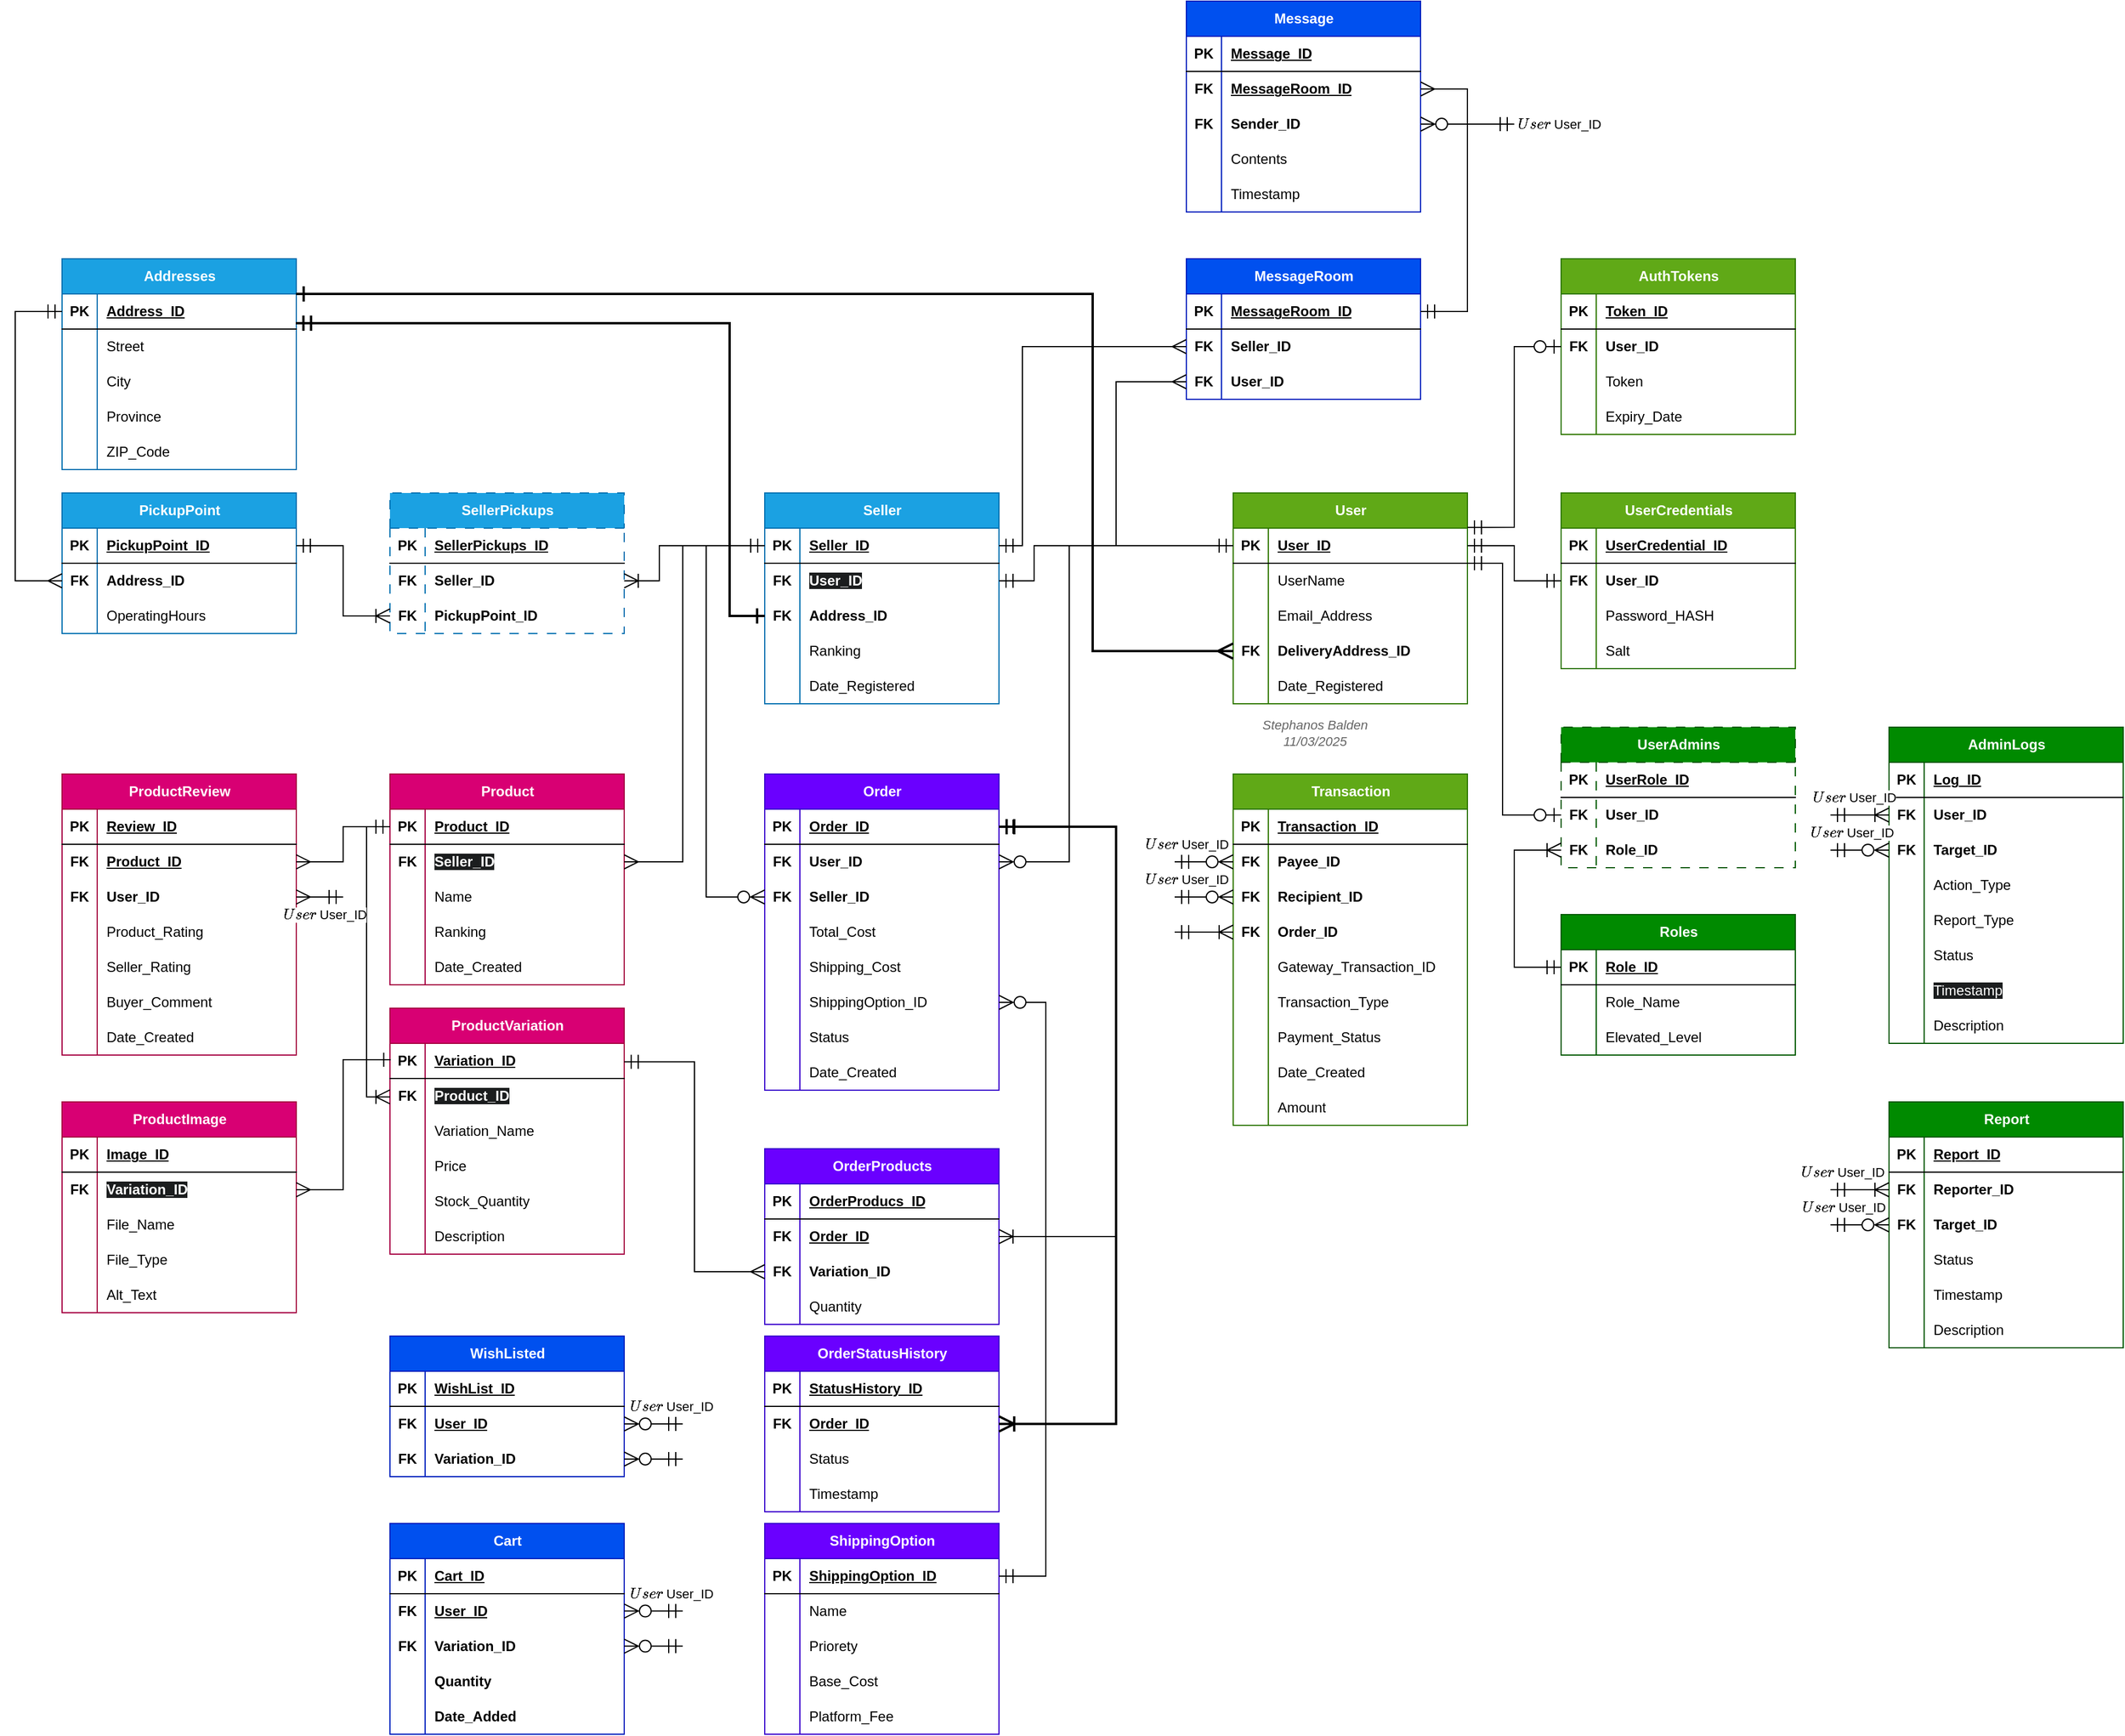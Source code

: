 <mxfile version="24.7.17">
  <diagram name="Page-1" id="FDBXknlNxOHK4z1fmYds">
    <mxGraphModel dx="2901" dy="1244" grid="1" gridSize="10" guides="1" tooltips="1" connect="1" arrows="1" fold="1" page="1" pageScale="1" pageWidth="827" pageHeight="1169" math="0" shadow="0">
      <root>
        <mxCell id="0" />
        <mxCell id="1" parent="0" />
        <mxCell id="ObvLUwb-0C_VUVbIvjvt-3" value="User" style="shape=table;startSize=30;container=1;collapsible=1;childLayout=tableLayout;fixedRows=1;rowLines=0;fontStyle=1;align=center;resizeLast=1;html=1;fillColor=#60a917;fontColor=#ffffff;strokeColor=#2D7600;" parent="1" vertex="1">
          <mxGeometry x="400" y="480" width="200" height="180" as="geometry" />
        </mxCell>
        <mxCell id="ObvLUwb-0C_VUVbIvjvt-4" value="" style="shape=tableRow;horizontal=0;startSize=0;swimlaneHead=0;swimlaneBody=0;fillColor=none;collapsible=0;dropTarget=0;points=[[0,0.5],[1,0.5]];portConstraint=eastwest;top=0;left=0;right=0;bottom=1;" parent="ObvLUwb-0C_VUVbIvjvt-3" vertex="1">
          <mxGeometry y="30" width="200" height="30" as="geometry" />
        </mxCell>
        <mxCell id="ObvLUwb-0C_VUVbIvjvt-5" value="PK" style="shape=partialRectangle;connectable=0;fillColor=none;top=0;left=0;bottom=0;right=0;fontStyle=1;overflow=hidden;whiteSpace=wrap;html=1;" parent="ObvLUwb-0C_VUVbIvjvt-4" vertex="1">
          <mxGeometry width="30" height="30" as="geometry">
            <mxRectangle width="30" height="30" as="alternateBounds" />
          </mxGeometry>
        </mxCell>
        <mxCell id="ObvLUwb-0C_VUVbIvjvt-6" value="User_ID" style="shape=partialRectangle;connectable=0;fillColor=none;top=0;left=0;bottom=0;right=0;align=left;spacingLeft=6;fontStyle=5;overflow=hidden;whiteSpace=wrap;html=1;" parent="ObvLUwb-0C_VUVbIvjvt-4" vertex="1">
          <mxGeometry x="30" width="170" height="30" as="geometry">
            <mxRectangle width="170" height="30" as="alternateBounds" />
          </mxGeometry>
        </mxCell>
        <mxCell id="ObvLUwb-0C_VUVbIvjvt-7" value="" style="shape=tableRow;horizontal=0;startSize=0;swimlaneHead=0;swimlaneBody=0;fillColor=none;collapsible=0;dropTarget=0;points=[[0,0.5],[1,0.5]];portConstraint=eastwest;top=0;left=0;right=0;bottom=0;" parent="ObvLUwb-0C_VUVbIvjvt-3" vertex="1">
          <mxGeometry y="60" width="200" height="30" as="geometry" />
        </mxCell>
        <mxCell id="ObvLUwb-0C_VUVbIvjvt-8" value="" style="shape=partialRectangle;connectable=0;fillColor=none;top=0;left=0;bottom=0;right=0;editable=1;overflow=hidden;whiteSpace=wrap;html=1;" parent="ObvLUwb-0C_VUVbIvjvt-7" vertex="1">
          <mxGeometry width="30" height="30" as="geometry">
            <mxRectangle width="30" height="30" as="alternateBounds" />
          </mxGeometry>
        </mxCell>
        <mxCell id="ObvLUwb-0C_VUVbIvjvt-9" value="UserName" style="shape=partialRectangle;connectable=0;fillColor=none;top=0;left=0;bottom=0;right=0;align=left;spacingLeft=6;overflow=hidden;whiteSpace=wrap;html=1;" parent="ObvLUwb-0C_VUVbIvjvt-7" vertex="1">
          <mxGeometry x="30" width="170" height="30" as="geometry">
            <mxRectangle width="170" height="30" as="alternateBounds" />
          </mxGeometry>
        </mxCell>
        <mxCell id="ObvLUwb-0C_VUVbIvjvt-10" value="" style="shape=tableRow;horizontal=0;startSize=0;swimlaneHead=0;swimlaneBody=0;fillColor=none;collapsible=0;dropTarget=0;points=[[0,0.5],[1,0.5]];portConstraint=eastwest;top=0;left=0;right=0;bottom=0;" parent="ObvLUwb-0C_VUVbIvjvt-3" vertex="1">
          <mxGeometry y="90" width="200" height="30" as="geometry" />
        </mxCell>
        <mxCell id="ObvLUwb-0C_VUVbIvjvt-11" value="" style="shape=partialRectangle;connectable=0;fillColor=none;top=0;left=0;bottom=0;right=0;editable=1;overflow=hidden;whiteSpace=wrap;html=1;" parent="ObvLUwb-0C_VUVbIvjvt-10" vertex="1">
          <mxGeometry width="30" height="30" as="geometry">
            <mxRectangle width="30" height="30" as="alternateBounds" />
          </mxGeometry>
        </mxCell>
        <mxCell id="ObvLUwb-0C_VUVbIvjvt-12" value="Email_Address" style="shape=partialRectangle;connectable=0;fillColor=none;top=0;left=0;bottom=0;right=0;align=left;spacingLeft=6;overflow=hidden;whiteSpace=wrap;html=1;" parent="ObvLUwb-0C_VUVbIvjvt-10" vertex="1">
          <mxGeometry x="30" width="170" height="30" as="geometry">
            <mxRectangle width="170" height="30" as="alternateBounds" />
          </mxGeometry>
        </mxCell>
        <mxCell id="ObvLUwb-0C_VUVbIvjvt-13" value="" style="shape=tableRow;horizontal=0;startSize=0;swimlaneHead=0;swimlaneBody=0;fillColor=none;collapsible=0;dropTarget=0;points=[[0,0.5],[1,0.5]];portConstraint=eastwest;top=0;left=0;right=0;bottom=0;" parent="ObvLUwb-0C_VUVbIvjvt-3" vertex="1">
          <mxGeometry y="120" width="200" height="30" as="geometry" />
        </mxCell>
        <mxCell id="ObvLUwb-0C_VUVbIvjvt-14" value="FK" style="shape=partialRectangle;connectable=0;fillColor=none;top=0;left=0;bottom=0;right=0;editable=1;overflow=hidden;whiteSpace=wrap;html=1;fontStyle=1" parent="ObvLUwb-0C_VUVbIvjvt-13" vertex="1">
          <mxGeometry width="30" height="30" as="geometry">
            <mxRectangle width="30" height="30" as="alternateBounds" />
          </mxGeometry>
        </mxCell>
        <mxCell id="ObvLUwb-0C_VUVbIvjvt-15" value="DeliveryAddress_ID" style="shape=partialRectangle;connectable=0;fillColor=none;top=0;left=0;bottom=0;right=0;align=left;spacingLeft=6;overflow=hidden;whiteSpace=wrap;html=1;fontStyle=1" parent="ObvLUwb-0C_VUVbIvjvt-13" vertex="1">
          <mxGeometry x="30" width="170" height="30" as="geometry">
            <mxRectangle width="170" height="30" as="alternateBounds" />
          </mxGeometry>
        </mxCell>
        <mxCell id="UiekPHa2HduSdfV5UuOg-68" value="" style="shape=tableRow;horizontal=0;startSize=0;swimlaneHead=0;swimlaneBody=0;fillColor=none;collapsible=0;dropTarget=0;points=[[0,0.5],[1,0.5]];portConstraint=eastwest;top=0;left=0;right=0;bottom=0;" parent="ObvLUwb-0C_VUVbIvjvt-3" vertex="1">
          <mxGeometry y="150" width="200" height="30" as="geometry" />
        </mxCell>
        <mxCell id="UiekPHa2HduSdfV5UuOg-69" value="" style="shape=partialRectangle;connectable=0;fillColor=none;top=0;left=0;bottom=0;right=0;editable=1;overflow=hidden;whiteSpace=wrap;html=1;fontStyle=0" parent="UiekPHa2HduSdfV5UuOg-68" vertex="1">
          <mxGeometry width="30" height="30" as="geometry">
            <mxRectangle width="30" height="30" as="alternateBounds" />
          </mxGeometry>
        </mxCell>
        <mxCell id="UiekPHa2HduSdfV5UuOg-70" value="Date_Registered" style="shape=partialRectangle;connectable=0;fillColor=none;top=0;left=0;bottom=0;right=0;align=left;spacingLeft=6;overflow=hidden;whiteSpace=wrap;html=1;fontStyle=0" parent="UiekPHa2HduSdfV5UuOg-68" vertex="1">
          <mxGeometry x="30" width="170" height="30" as="geometry">
            <mxRectangle width="170" height="30" as="alternateBounds" />
          </mxGeometry>
        </mxCell>
        <mxCell id="ObvLUwb-0C_VUVbIvjvt-29" value="Seller" style="shape=table;startSize=30;container=1;collapsible=1;childLayout=tableLayout;fixedRows=1;rowLines=0;fontStyle=1;align=center;resizeLast=1;html=1;fillColor=#1ba1e2;fontColor=#ffffff;strokeColor=#006EAF;" parent="1" vertex="1">
          <mxGeometry y="480" width="200" height="180" as="geometry" />
        </mxCell>
        <mxCell id="ObvLUwb-0C_VUVbIvjvt-30" value="" style="shape=tableRow;horizontal=0;startSize=0;swimlaneHead=0;swimlaneBody=0;fillColor=none;collapsible=0;dropTarget=0;points=[[0,0.5],[1,0.5]];portConstraint=eastwest;top=0;left=0;right=0;bottom=1;" parent="ObvLUwb-0C_VUVbIvjvt-29" vertex="1">
          <mxGeometry y="30" width="200" height="30" as="geometry" />
        </mxCell>
        <mxCell id="ObvLUwb-0C_VUVbIvjvt-31" value="PK" style="shape=partialRectangle;connectable=0;fillColor=none;top=0;left=0;bottom=0;right=0;fontStyle=1;overflow=hidden;whiteSpace=wrap;html=1;" parent="ObvLUwb-0C_VUVbIvjvt-30" vertex="1">
          <mxGeometry width="30" height="30" as="geometry">
            <mxRectangle width="30" height="30" as="alternateBounds" />
          </mxGeometry>
        </mxCell>
        <mxCell id="ObvLUwb-0C_VUVbIvjvt-32" value="Seller_ID" style="shape=partialRectangle;connectable=0;fillColor=none;top=0;left=0;bottom=0;right=0;align=left;spacingLeft=6;fontStyle=5;overflow=hidden;whiteSpace=wrap;html=1;" parent="ObvLUwb-0C_VUVbIvjvt-30" vertex="1">
          <mxGeometry x="30" width="170" height="30" as="geometry">
            <mxRectangle width="170" height="30" as="alternateBounds" />
          </mxGeometry>
        </mxCell>
        <mxCell id="ObvLUwb-0C_VUVbIvjvt-33" value="" style="shape=tableRow;horizontal=0;startSize=0;swimlaneHead=0;swimlaneBody=0;fillColor=none;collapsible=0;dropTarget=0;points=[[0,0.5],[1,0.5]];portConstraint=eastwest;top=0;left=0;right=0;bottom=0;" parent="ObvLUwb-0C_VUVbIvjvt-29" vertex="1">
          <mxGeometry y="60" width="200" height="30" as="geometry" />
        </mxCell>
        <mxCell id="ObvLUwb-0C_VUVbIvjvt-34" value="FK" style="shape=partialRectangle;connectable=0;fillColor=none;top=0;left=0;bottom=0;right=0;editable=1;overflow=hidden;whiteSpace=wrap;html=1;fontStyle=1" parent="ObvLUwb-0C_VUVbIvjvt-33" vertex="1">
          <mxGeometry width="30" height="30" as="geometry">
            <mxRectangle width="30" height="30" as="alternateBounds" />
          </mxGeometry>
        </mxCell>
        <mxCell id="ObvLUwb-0C_VUVbIvjvt-35" value="&lt;span style=&quot;color: rgb(255, 255, 255); font-family: Helvetica; font-size: 12px; font-style: normal; font-variant-ligatures: normal; font-variant-caps: normal; font-weight: 700; letter-spacing: normal; orphans: 2; text-align: left; text-indent: 0px; text-transform: none; widows: 2; word-spacing: 0px; -webkit-text-stroke-width: 0px; white-space: normal; background-color: rgb(27, 29, 30); float: none; display: inline !important;&quot;&gt;User_ID&lt;/span&gt;" style="shape=partialRectangle;connectable=0;fillColor=none;top=0;left=0;bottom=0;right=0;align=left;spacingLeft=6;overflow=hidden;whiteSpace=wrap;html=1;" parent="ObvLUwb-0C_VUVbIvjvt-33" vertex="1">
          <mxGeometry x="30" width="170" height="30" as="geometry">
            <mxRectangle width="170" height="30" as="alternateBounds" />
          </mxGeometry>
        </mxCell>
        <mxCell id="ObvLUwb-0C_VUVbIvjvt-217" value="" style="shape=tableRow;horizontal=0;startSize=0;swimlaneHead=0;swimlaneBody=0;fillColor=none;collapsible=0;dropTarget=0;points=[[0,0.5],[1,0.5]];portConstraint=eastwest;top=0;left=0;right=0;bottom=0;" parent="ObvLUwb-0C_VUVbIvjvt-29" vertex="1">
          <mxGeometry y="90" width="200" height="30" as="geometry" />
        </mxCell>
        <mxCell id="ObvLUwb-0C_VUVbIvjvt-218" value="FK" style="shape=partialRectangle;connectable=0;fillColor=none;top=0;left=0;bottom=0;right=0;editable=1;overflow=hidden;whiteSpace=wrap;html=1;fontStyle=1" parent="ObvLUwb-0C_VUVbIvjvt-217" vertex="1">
          <mxGeometry width="30" height="30" as="geometry">
            <mxRectangle width="30" height="30" as="alternateBounds" />
          </mxGeometry>
        </mxCell>
        <mxCell id="ObvLUwb-0C_VUVbIvjvt-219" value="&lt;b&gt;Address_ID&lt;/b&gt;" style="shape=partialRectangle;connectable=0;fillColor=none;top=0;left=0;bottom=0;right=0;align=left;spacingLeft=6;overflow=hidden;whiteSpace=wrap;html=1;" parent="ObvLUwb-0C_VUVbIvjvt-217" vertex="1">
          <mxGeometry x="30" width="170" height="30" as="geometry">
            <mxRectangle width="170" height="30" as="alternateBounds" />
          </mxGeometry>
        </mxCell>
        <mxCell id="_yw5kQlXetWcSB3W-4-U-215" value="" style="shape=tableRow;horizontal=0;startSize=0;swimlaneHead=0;swimlaneBody=0;fillColor=none;collapsible=0;dropTarget=0;points=[[0,0.5],[1,0.5]];portConstraint=eastwest;top=0;left=0;right=0;bottom=0;" parent="ObvLUwb-0C_VUVbIvjvt-29" vertex="1">
          <mxGeometry y="120" width="200" height="30" as="geometry" />
        </mxCell>
        <mxCell id="_yw5kQlXetWcSB3W-4-U-216" value="" style="shape=partialRectangle;connectable=0;fillColor=none;top=0;left=0;bottom=0;right=0;editable=1;overflow=hidden;whiteSpace=wrap;html=1;" parent="_yw5kQlXetWcSB3W-4-U-215" vertex="1">
          <mxGeometry width="30" height="30" as="geometry">
            <mxRectangle width="30" height="30" as="alternateBounds" />
          </mxGeometry>
        </mxCell>
        <mxCell id="_yw5kQlXetWcSB3W-4-U-217" value="Ranking" style="shape=partialRectangle;connectable=0;fillColor=none;top=0;left=0;bottom=0;right=0;align=left;spacingLeft=6;overflow=hidden;whiteSpace=wrap;html=1;" parent="_yw5kQlXetWcSB3W-4-U-215" vertex="1">
          <mxGeometry x="30" width="170" height="30" as="geometry">
            <mxRectangle width="170" height="30" as="alternateBounds" />
          </mxGeometry>
        </mxCell>
        <mxCell id="UiekPHa2HduSdfV5UuOg-65" value="" style="shape=tableRow;horizontal=0;startSize=0;swimlaneHead=0;swimlaneBody=0;fillColor=none;collapsible=0;dropTarget=0;points=[[0,0.5],[1,0.5]];portConstraint=eastwest;top=0;left=0;right=0;bottom=0;" parent="ObvLUwb-0C_VUVbIvjvt-29" vertex="1">
          <mxGeometry y="150" width="200" height="30" as="geometry" />
        </mxCell>
        <mxCell id="UiekPHa2HduSdfV5UuOg-66" value="" style="shape=partialRectangle;connectable=0;fillColor=none;top=0;left=0;bottom=0;right=0;editable=1;overflow=hidden;whiteSpace=wrap;html=1;" parent="UiekPHa2HduSdfV5UuOg-65" vertex="1">
          <mxGeometry width="30" height="30" as="geometry">
            <mxRectangle width="30" height="30" as="alternateBounds" />
          </mxGeometry>
        </mxCell>
        <mxCell id="UiekPHa2HduSdfV5UuOg-67" value="Date_Registered" style="shape=partialRectangle;connectable=0;fillColor=none;top=0;left=0;bottom=0;right=0;align=left;spacingLeft=6;overflow=hidden;whiteSpace=wrap;html=1;" parent="UiekPHa2HduSdfV5UuOg-65" vertex="1">
          <mxGeometry x="30" width="170" height="30" as="geometry">
            <mxRectangle width="170" height="30" as="alternateBounds" />
          </mxGeometry>
        </mxCell>
        <mxCell id="ObvLUwb-0C_VUVbIvjvt-194" value="PickupPoint" style="shape=table;startSize=30;container=1;collapsible=1;childLayout=tableLayout;fixedRows=1;rowLines=0;fontStyle=1;align=center;resizeLast=1;html=1;fillColor=#1ba1e2;fontColor=#ffffff;strokeColor=#006EAF;" parent="1" vertex="1">
          <mxGeometry x="-600" y="480" width="200" height="120" as="geometry" />
        </mxCell>
        <mxCell id="ObvLUwb-0C_VUVbIvjvt-195" value="" style="shape=tableRow;horizontal=0;startSize=0;swimlaneHead=0;swimlaneBody=0;fillColor=none;collapsible=0;dropTarget=0;points=[[0,0.5],[1,0.5]];portConstraint=eastwest;top=0;left=0;right=0;bottom=1;" parent="ObvLUwb-0C_VUVbIvjvt-194" vertex="1">
          <mxGeometry y="30" width="200" height="30" as="geometry" />
        </mxCell>
        <mxCell id="ObvLUwb-0C_VUVbIvjvt-196" value="PK" style="shape=partialRectangle;connectable=0;fillColor=none;top=0;left=0;bottom=0;right=0;fontStyle=1;overflow=hidden;whiteSpace=wrap;html=1;" parent="ObvLUwb-0C_VUVbIvjvt-195" vertex="1">
          <mxGeometry width="30" height="30" as="geometry">
            <mxRectangle width="30" height="30" as="alternateBounds" />
          </mxGeometry>
        </mxCell>
        <mxCell id="ObvLUwb-0C_VUVbIvjvt-197" value="PickupPoint_ID" style="shape=partialRectangle;connectable=0;fillColor=none;top=0;left=0;bottom=0;right=0;align=left;spacingLeft=6;fontStyle=5;overflow=hidden;whiteSpace=wrap;html=1;" parent="ObvLUwb-0C_VUVbIvjvt-195" vertex="1">
          <mxGeometry x="30" width="170" height="30" as="geometry">
            <mxRectangle width="170" height="30" as="alternateBounds" />
          </mxGeometry>
        </mxCell>
        <mxCell id="ObvLUwb-0C_VUVbIvjvt-198" value="" style="shape=tableRow;horizontal=0;startSize=0;swimlaneHead=0;swimlaneBody=0;fillColor=none;collapsible=0;dropTarget=0;points=[[0,0.5],[1,0.5]];portConstraint=eastwest;top=0;left=0;right=0;bottom=0;" parent="ObvLUwb-0C_VUVbIvjvt-194" vertex="1">
          <mxGeometry y="60" width="200" height="30" as="geometry" />
        </mxCell>
        <mxCell id="ObvLUwb-0C_VUVbIvjvt-199" value="FK" style="shape=partialRectangle;connectable=0;fillColor=none;top=0;left=0;bottom=0;right=0;editable=1;overflow=hidden;whiteSpace=wrap;html=1;fontStyle=1" parent="ObvLUwb-0C_VUVbIvjvt-198" vertex="1">
          <mxGeometry width="30" height="30" as="geometry">
            <mxRectangle width="30" height="30" as="alternateBounds" />
          </mxGeometry>
        </mxCell>
        <mxCell id="ObvLUwb-0C_VUVbIvjvt-200" value="Address_ID" style="shape=partialRectangle;connectable=0;fillColor=none;top=0;left=0;bottom=0;right=0;align=left;spacingLeft=6;overflow=hidden;whiteSpace=wrap;html=1;fontStyle=1" parent="ObvLUwb-0C_VUVbIvjvt-198" vertex="1">
          <mxGeometry x="30" width="170" height="30" as="geometry">
            <mxRectangle width="170" height="30" as="alternateBounds" />
          </mxGeometry>
        </mxCell>
        <mxCell id="ObvLUwb-0C_VUVbIvjvt-207" value="" style="shape=tableRow;horizontal=0;startSize=0;swimlaneHead=0;swimlaneBody=0;fillColor=none;collapsible=0;dropTarget=0;points=[[0,0.5],[1,0.5]];portConstraint=eastwest;top=0;left=0;right=0;bottom=0;" parent="ObvLUwb-0C_VUVbIvjvt-194" vertex="1">
          <mxGeometry y="90" width="200" height="30" as="geometry" />
        </mxCell>
        <mxCell id="ObvLUwb-0C_VUVbIvjvt-208" value="" style="shape=partialRectangle;connectable=0;fillColor=none;top=0;left=0;bottom=0;right=0;editable=1;overflow=hidden;whiteSpace=wrap;html=1;" parent="ObvLUwb-0C_VUVbIvjvt-207" vertex="1">
          <mxGeometry width="30" height="30" as="geometry">
            <mxRectangle width="30" height="30" as="alternateBounds" />
          </mxGeometry>
        </mxCell>
        <mxCell id="ObvLUwb-0C_VUVbIvjvt-209" value="OperatingHours" style="shape=partialRectangle;connectable=0;fillColor=none;top=0;left=0;bottom=0;right=0;align=left;spacingLeft=6;overflow=hidden;whiteSpace=wrap;html=1;" parent="ObvLUwb-0C_VUVbIvjvt-207" vertex="1">
          <mxGeometry x="30" width="170" height="30" as="geometry">
            <mxRectangle width="170" height="30" as="alternateBounds" />
          </mxGeometry>
        </mxCell>
        <mxCell id="ObvLUwb-0C_VUVbIvjvt-210" value="SellerPickups" style="shape=table;startSize=30;container=1;collapsible=1;childLayout=tableLayout;fixedRows=1;rowLines=0;fontStyle=1;align=center;resizeLast=1;html=1;fillColor=#1ba1e2;fontColor=#ffffff;strokeColor=#006EAF;dashed=1;dashPattern=8 8;" parent="1" vertex="1">
          <mxGeometry x="-320" y="480" width="200" height="120" as="geometry" />
        </mxCell>
        <mxCell id="ObvLUwb-0C_VUVbIvjvt-211" value="" style="shape=tableRow;horizontal=0;startSize=0;swimlaneHead=0;swimlaneBody=0;fillColor=none;collapsible=0;dropTarget=0;points=[[0,0.5],[1,0.5]];portConstraint=eastwest;top=0;left=0;right=0;bottom=1;" parent="ObvLUwb-0C_VUVbIvjvt-210" vertex="1">
          <mxGeometry y="30" width="200" height="30" as="geometry" />
        </mxCell>
        <mxCell id="ObvLUwb-0C_VUVbIvjvt-212" value="PK" style="shape=partialRectangle;connectable=0;fillColor=none;top=0;left=0;bottom=0;right=0;fontStyle=1;overflow=hidden;whiteSpace=wrap;html=1;" parent="ObvLUwb-0C_VUVbIvjvt-211" vertex="1">
          <mxGeometry width="30" height="30" as="geometry">
            <mxRectangle width="30" height="30" as="alternateBounds" />
          </mxGeometry>
        </mxCell>
        <mxCell id="ObvLUwb-0C_VUVbIvjvt-213" value="SellerPickups_ID" style="shape=partialRectangle;connectable=0;fillColor=none;top=0;left=0;bottom=0;right=0;align=left;spacingLeft=6;fontStyle=5;overflow=hidden;whiteSpace=wrap;html=1;" parent="ObvLUwb-0C_VUVbIvjvt-211" vertex="1">
          <mxGeometry x="30" width="170" height="30" as="geometry">
            <mxRectangle width="170" height="30" as="alternateBounds" />
          </mxGeometry>
        </mxCell>
        <mxCell id="ObvLUwb-0C_VUVbIvjvt-214" value="" style="shape=tableRow;horizontal=0;startSize=0;swimlaneHead=0;swimlaneBody=0;fillColor=none;collapsible=0;dropTarget=0;points=[[0,0.5],[1,0.5]];portConstraint=eastwest;top=0;left=0;right=0;bottom=0;" parent="ObvLUwb-0C_VUVbIvjvt-210" vertex="1">
          <mxGeometry y="60" width="200" height="30" as="geometry" />
        </mxCell>
        <mxCell id="ObvLUwb-0C_VUVbIvjvt-215" value="&lt;span style=&quot;font-weight: 700;&quot;&gt;FK&lt;/span&gt;" style="shape=partialRectangle;connectable=0;fillColor=none;top=0;left=0;bottom=0;right=0;editable=1;overflow=hidden;whiteSpace=wrap;html=1;" parent="ObvLUwb-0C_VUVbIvjvt-214" vertex="1">
          <mxGeometry width="30" height="30" as="geometry">
            <mxRectangle width="30" height="30" as="alternateBounds" />
          </mxGeometry>
        </mxCell>
        <mxCell id="ObvLUwb-0C_VUVbIvjvt-216" value="&lt;b style=&quot;&quot;&gt;Seller_ID&lt;/b&gt;" style="shape=partialRectangle;connectable=0;fillColor=none;top=0;left=0;bottom=0;right=0;align=left;spacingLeft=6;overflow=hidden;whiteSpace=wrap;html=1;" parent="ObvLUwb-0C_VUVbIvjvt-214" vertex="1">
          <mxGeometry x="30" width="170" height="30" as="geometry">
            <mxRectangle width="170" height="30" as="alternateBounds" />
          </mxGeometry>
        </mxCell>
        <mxCell id="ObvLUwb-0C_VUVbIvjvt-272" value="" style="shape=tableRow;horizontal=0;startSize=0;swimlaneHead=0;swimlaneBody=0;fillColor=none;collapsible=0;dropTarget=0;points=[[0,0.5],[1,0.5]];portConstraint=eastwest;top=0;left=0;right=0;bottom=0;" parent="ObvLUwb-0C_VUVbIvjvt-210" vertex="1">
          <mxGeometry y="90" width="200" height="30" as="geometry" />
        </mxCell>
        <mxCell id="ObvLUwb-0C_VUVbIvjvt-273" value="&lt;span style=&quot;font-weight: 700;&quot;&gt;FK&lt;/span&gt;" style="shape=partialRectangle;connectable=0;fillColor=none;top=0;left=0;bottom=0;right=0;editable=1;overflow=hidden;whiteSpace=wrap;html=1;" parent="ObvLUwb-0C_VUVbIvjvt-272" vertex="1">
          <mxGeometry width="30" height="30" as="geometry">
            <mxRectangle width="30" height="30" as="alternateBounds" />
          </mxGeometry>
        </mxCell>
        <mxCell id="ObvLUwb-0C_VUVbIvjvt-274" value="&lt;b style=&quot;&quot;&gt;PickupPoint_ID&lt;/b&gt;" style="shape=partialRectangle;connectable=0;fillColor=none;top=0;left=0;bottom=0;right=0;align=left;spacingLeft=6;overflow=hidden;whiteSpace=wrap;html=1;" parent="ObvLUwb-0C_VUVbIvjvt-272" vertex="1">
          <mxGeometry x="30" width="170" height="30" as="geometry">
            <mxRectangle width="170" height="30" as="alternateBounds" />
          </mxGeometry>
        </mxCell>
        <mxCell id="ObvLUwb-0C_VUVbIvjvt-220" value="" style="endArrow=none;html=1;rounded=0;entryX=0;entryY=0.5;entryDx=0;entryDy=0;exitX=1;exitY=0.5;exitDx=0;exitDy=0;edgeStyle=orthogonalEdgeStyle;endSize=10;startSize=10;startArrow=ERmandOne;startFill=0;" parent="1" source="ObvLUwb-0C_VUVbIvjvt-33" target="ObvLUwb-0C_VUVbIvjvt-4" edge="1">
          <mxGeometry width="50" height="50" relative="1" as="geometry">
            <mxPoint x="190" y="550" as="sourcePoint" />
            <mxPoint x="240" y="500" as="targetPoint" />
            <Array as="points">
              <mxPoint x="230" y="555" />
              <mxPoint x="230" y="525" />
            </Array>
          </mxGeometry>
        </mxCell>
        <mxCell id="ObvLUwb-0C_VUVbIvjvt-221" value="" style="endArrow=ERmandOne;html=1;rounded=0;entryX=0;entryY=0.5;entryDx=0;entryDy=0;exitX=1;exitY=0.5;exitDx=0;exitDy=0;edgeStyle=orthogonalEdgeStyle;endSize=10;startSize=10;startArrow=ERoneToMany;startFill=0;endFill=0;" parent="1" source="ObvLUwb-0C_VUVbIvjvt-214" target="ObvLUwb-0C_VUVbIvjvt-30" edge="1">
          <mxGeometry width="50" height="50" relative="1" as="geometry">
            <mxPoint x="190" y="550" as="sourcePoint" />
            <mxPoint x="240" y="500" as="targetPoint" />
            <Array as="points">
              <mxPoint x="-90" y="555" />
              <mxPoint x="-90" y="525" />
            </Array>
          </mxGeometry>
        </mxCell>
        <mxCell id="ObvLUwb-0C_VUVbIvjvt-222" value="" style="endArrow=ERoneToMany;html=1;rounded=0;entryX=0;entryY=0.5;entryDx=0;entryDy=0;exitX=1;exitY=0.5;exitDx=0;exitDy=0;edgeStyle=orthogonalEdgeStyle;endSize=10;startSize=10;endFill=0;startArrow=ERmandOne;startFill=0;" parent="1" source="ObvLUwb-0C_VUVbIvjvt-195" target="ObvLUwb-0C_VUVbIvjvt-272" edge="1">
          <mxGeometry width="50" height="50" relative="1" as="geometry">
            <mxPoint x="-30" y="425" as="sourcePoint" />
            <mxPoint x="10" y="425" as="targetPoint" />
          </mxGeometry>
        </mxCell>
        <mxCell id="ObvLUwb-0C_VUVbIvjvt-224" value="Order" style="shape=table;startSize=30;container=1;collapsible=1;childLayout=tableLayout;fixedRows=1;rowLines=0;fontStyle=1;align=center;resizeLast=1;html=1;fillColor=#6a00ff;fontColor=#ffffff;strokeColor=#3700CC;" parent="1" vertex="1">
          <mxGeometry y="720" width="200" height="270.0" as="geometry" />
        </mxCell>
        <mxCell id="ObvLUwb-0C_VUVbIvjvt-225" value="" style="shape=tableRow;horizontal=0;startSize=0;swimlaneHead=0;swimlaneBody=0;fillColor=none;collapsible=0;dropTarget=0;points=[[0,0.5],[1,0.5]];portConstraint=eastwest;top=0;left=0;right=0;bottom=1;" parent="ObvLUwb-0C_VUVbIvjvt-224" vertex="1">
          <mxGeometry y="30" width="200" height="30" as="geometry" />
        </mxCell>
        <mxCell id="ObvLUwb-0C_VUVbIvjvt-226" value="PK" style="shape=partialRectangle;connectable=0;fillColor=none;top=0;left=0;bottom=0;right=0;fontStyle=1;overflow=hidden;whiteSpace=wrap;html=1;" parent="ObvLUwb-0C_VUVbIvjvt-225" vertex="1">
          <mxGeometry width="30" height="30" as="geometry">
            <mxRectangle width="30" height="30" as="alternateBounds" />
          </mxGeometry>
        </mxCell>
        <mxCell id="ObvLUwb-0C_VUVbIvjvt-227" value="Order_ID" style="shape=partialRectangle;connectable=0;fillColor=none;top=0;left=0;bottom=0;right=0;align=left;spacingLeft=6;fontStyle=5;overflow=hidden;whiteSpace=wrap;html=1;" parent="ObvLUwb-0C_VUVbIvjvt-225" vertex="1">
          <mxGeometry x="30" width="170" height="30" as="geometry">
            <mxRectangle width="170" height="30" as="alternateBounds" />
          </mxGeometry>
        </mxCell>
        <mxCell id="ObvLUwb-0C_VUVbIvjvt-228" value="" style="shape=tableRow;horizontal=0;startSize=0;swimlaneHead=0;swimlaneBody=0;fillColor=none;collapsible=0;dropTarget=0;points=[[0,0.5],[1,0.5]];portConstraint=eastwest;top=0;left=0;right=0;bottom=0;fontStyle=1" parent="ObvLUwb-0C_VUVbIvjvt-224" vertex="1">
          <mxGeometry y="60" width="200" height="30" as="geometry" />
        </mxCell>
        <mxCell id="ObvLUwb-0C_VUVbIvjvt-229" value="&lt;b&gt;FK&lt;/b&gt;" style="shape=partialRectangle;connectable=0;fillColor=none;top=0;left=0;bottom=0;right=0;editable=1;overflow=hidden;whiteSpace=wrap;html=1;" parent="ObvLUwb-0C_VUVbIvjvt-228" vertex="1">
          <mxGeometry width="30" height="30" as="geometry">
            <mxRectangle width="30" height="30" as="alternateBounds" />
          </mxGeometry>
        </mxCell>
        <mxCell id="ObvLUwb-0C_VUVbIvjvt-230" value="&lt;b&gt;User_ID&lt;/b&gt;" style="shape=partialRectangle;connectable=0;fillColor=none;top=0;left=0;bottom=0;right=0;align=left;spacingLeft=6;overflow=hidden;whiteSpace=wrap;html=1;" parent="ObvLUwb-0C_VUVbIvjvt-228" vertex="1">
          <mxGeometry x="30" width="170" height="30" as="geometry">
            <mxRectangle width="170" height="30" as="alternateBounds" />
          </mxGeometry>
        </mxCell>
        <mxCell id="ObvLUwb-0C_VUVbIvjvt-231" value="" style="shape=tableRow;horizontal=0;startSize=0;swimlaneHead=0;swimlaneBody=0;fillColor=none;collapsible=0;dropTarget=0;points=[[0,0.5],[1,0.5]];portConstraint=eastwest;top=0;left=0;right=0;bottom=0;" parent="ObvLUwb-0C_VUVbIvjvt-224" vertex="1">
          <mxGeometry y="90" width="200" height="30" as="geometry" />
        </mxCell>
        <mxCell id="ObvLUwb-0C_VUVbIvjvt-232" value="FK" style="shape=partialRectangle;connectable=0;fillColor=none;top=0;left=0;bottom=0;right=0;editable=1;overflow=hidden;whiteSpace=wrap;html=1;fontStyle=1" parent="ObvLUwb-0C_VUVbIvjvt-231" vertex="1">
          <mxGeometry width="30" height="30" as="geometry">
            <mxRectangle width="30" height="30" as="alternateBounds" />
          </mxGeometry>
        </mxCell>
        <mxCell id="ObvLUwb-0C_VUVbIvjvt-233" value="Seller_ID" style="shape=partialRectangle;connectable=0;fillColor=none;top=0;left=0;bottom=0;right=0;align=left;spacingLeft=6;overflow=hidden;whiteSpace=wrap;html=1;fontStyle=1" parent="ObvLUwb-0C_VUVbIvjvt-231" vertex="1">
          <mxGeometry x="30" width="170" height="30" as="geometry">
            <mxRectangle width="170" height="30" as="alternateBounds" />
          </mxGeometry>
        </mxCell>
        <mxCell id="ObvLUwb-0C_VUVbIvjvt-234" value="" style="shape=tableRow;horizontal=0;startSize=0;swimlaneHead=0;swimlaneBody=0;fillColor=none;collapsible=0;dropTarget=0;points=[[0,0.5],[1,0.5]];portConstraint=eastwest;top=0;left=0;right=0;bottom=0;" parent="ObvLUwb-0C_VUVbIvjvt-224" vertex="1">
          <mxGeometry y="120" width="200" height="30" as="geometry" />
        </mxCell>
        <mxCell id="ObvLUwb-0C_VUVbIvjvt-235" value="" style="shape=partialRectangle;connectable=0;fillColor=none;top=0;left=0;bottom=0;right=0;editable=1;overflow=hidden;whiteSpace=wrap;html=1;" parent="ObvLUwb-0C_VUVbIvjvt-234" vertex="1">
          <mxGeometry width="30" height="30" as="geometry">
            <mxRectangle width="30" height="30" as="alternateBounds" />
          </mxGeometry>
        </mxCell>
        <mxCell id="ObvLUwb-0C_VUVbIvjvt-236" value="Total_Cost" style="shape=partialRectangle;connectable=0;fillColor=none;top=0;left=0;bottom=0;right=0;align=left;spacingLeft=6;overflow=hidden;whiteSpace=wrap;html=1;" parent="ObvLUwb-0C_VUVbIvjvt-234" vertex="1">
          <mxGeometry x="30" width="170" height="30" as="geometry">
            <mxRectangle width="170" height="30" as="alternateBounds" />
          </mxGeometry>
        </mxCell>
        <mxCell id="ObvLUwb-0C_VUVbIvjvt-237" value="" style="shape=tableRow;horizontal=0;startSize=0;swimlaneHead=0;swimlaneBody=0;fillColor=none;collapsible=0;dropTarget=0;points=[[0,0.5],[1,0.5]];portConstraint=eastwest;top=0;left=0;right=0;bottom=0;" parent="ObvLUwb-0C_VUVbIvjvt-224" vertex="1">
          <mxGeometry y="150" width="200" height="30" as="geometry" />
        </mxCell>
        <mxCell id="ObvLUwb-0C_VUVbIvjvt-238" value="" style="shape=partialRectangle;connectable=0;fillColor=none;top=0;left=0;bottom=0;right=0;editable=1;overflow=hidden;whiteSpace=wrap;html=1;" parent="ObvLUwb-0C_VUVbIvjvt-237" vertex="1">
          <mxGeometry width="30" height="30" as="geometry">
            <mxRectangle width="30" height="30" as="alternateBounds" />
          </mxGeometry>
        </mxCell>
        <mxCell id="ObvLUwb-0C_VUVbIvjvt-239" value="Shipping_Cost" style="shape=partialRectangle;connectable=0;fillColor=none;top=0;left=0;bottom=0;right=0;align=left;spacingLeft=6;overflow=hidden;whiteSpace=wrap;html=1;" parent="ObvLUwb-0C_VUVbIvjvt-237" vertex="1">
          <mxGeometry x="30" width="170" height="30" as="geometry">
            <mxRectangle width="170" height="30" as="alternateBounds" />
          </mxGeometry>
        </mxCell>
        <mxCell id="UiekPHa2HduSdfV5UuOg-1" value="" style="shape=tableRow;horizontal=0;startSize=0;swimlaneHead=0;swimlaneBody=0;fillColor=none;collapsible=0;dropTarget=0;points=[[0,0.5],[1,0.5]];portConstraint=eastwest;top=0;left=0;right=0;bottom=0;" parent="ObvLUwb-0C_VUVbIvjvt-224" vertex="1">
          <mxGeometry y="180" width="200" height="30" as="geometry" />
        </mxCell>
        <mxCell id="UiekPHa2HduSdfV5UuOg-2" value="" style="shape=partialRectangle;connectable=0;fillColor=none;top=0;left=0;bottom=0;right=0;editable=1;overflow=hidden;whiteSpace=wrap;html=1;" parent="UiekPHa2HduSdfV5UuOg-1" vertex="1">
          <mxGeometry width="30" height="30" as="geometry">
            <mxRectangle width="30" height="30" as="alternateBounds" />
          </mxGeometry>
        </mxCell>
        <mxCell id="UiekPHa2HduSdfV5UuOg-3" value="ShippingOption_ID" style="shape=partialRectangle;connectable=0;fillColor=none;top=0;left=0;bottom=0;right=0;align=left;spacingLeft=6;overflow=hidden;whiteSpace=wrap;html=1;" parent="UiekPHa2HduSdfV5UuOg-1" vertex="1">
          <mxGeometry x="30" width="170" height="30" as="geometry">
            <mxRectangle width="170" height="30" as="alternateBounds" />
          </mxGeometry>
        </mxCell>
        <mxCell id="_yw5kQlXetWcSB3W-4-U-33" value="" style="shape=tableRow;horizontal=0;startSize=0;swimlaneHead=0;swimlaneBody=0;fillColor=none;collapsible=0;dropTarget=0;points=[[0,0.5],[1,0.5]];portConstraint=eastwest;top=0;left=0;right=0;bottom=0;" parent="ObvLUwb-0C_VUVbIvjvt-224" vertex="1">
          <mxGeometry y="210" width="200" height="30" as="geometry" />
        </mxCell>
        <mxCell id="_yw5kQlXetWcSB3W-4-U-34" value="" style="shape=partialRectangle;connectable=0;fillColor=none;top=0;left=0;bottom=0;right=0;editable=1;overflow=hidden;whiteSpace=wrap;html=1;" parent="_yw5kQlXetWcSB3W-4-U-33" vertex="1">
          <mxGeometry width="30" height="30" as="geometry">
            <mxRectangle width="30" height="30" as="alternateBounds" />
          </mxGeometry>
        </mxCell>
        <mxCell id="_yw5kQlXetWcSB3W-4-U-35" value="Status" style="shape=partialRectangle;connectable=0;fillColor=none;top=0;left=0;bottom=0;right=0;align=left;spacingLeft=6;overflow=hidden;whiteSpace=wrap;html=1;" parent="_yw5kQlXetWcSB3W-4-U-33" vertex="1">
          <mxGeometry x="30" width="170" height="30" as="geometry">
            <mxRectangle width="170" height="30" as="alternateBounds" />
          </mxGeometry>
        </mxCell>
        <mxCell id="Wj7iRzW6erISXx4Gg0q4-170" value="" style="shape=tableRow;horizontal=0;startSize=0;swimlaneHead=0;swimlaneBody=0;fillColor=none;collapsible=0;dropTarget=0;points=[[0,0.5],[1,0.5]];portConstraint=eastwest;top=0;left=0;right=0;bottom=0;" parent="ObvLUwb-0C_VUVbIvjvt-224" vertex="1">
          <mxGeometry y="240" width="200" height="30" as="geometry" />
        </mxCell>
        <mxCell id="Wj7iRzW6erISXx4Gg0q4-171" value="" style="shape=partialRectangle;connectable=0;fillColor=none;top=0;left=0;bottom=0;right=0;editable=1;overflow=hidden;whiteSpace=wrap;html=1;" parent="Wj7iRzW6erISXx4Gg0q4-170" vertex="1">
          <mxGeometry width="30" height="30" as="geometry">
            <mxRectangle width="30" height="30" as="alternateBounds" />
          </mxGeometry>
        </mxCell>
        <mxCell id="Wj7iRzW6erISXx4Gg0q4-172" value="Date_Created" style="shape=partialRectangle;connectable=0;fillColor=none;top=0;left=0;bottom=0;right=0;align=left;spacingLeft=6;overflow=hidden;whiteSpace=wrap;html=1;" parent="Wj7iRzW6erISXx4Gg0q4-170" vertex="1">
          <mxGeometry x="30" width="170" height="30" as="geometry">
            <mxRectangle width="170" height="30" as="alternateBounds" />
          </mxGeometry>
        </mxCell>
        <mxCell id="ObvLUwb-0C_VUVbIvjvt-327" value="Product" style="shape=table;startSize=30;container=1;collapsible=1;childLayout=tableLayout;fixedRows=1;rowLines=0;fontStyle=1;align=center;resizeLast=1;html=1;fillColor=#d80073;fontColor=#ffffff;strokeColor=#A50040;" parent="1" vertex="1">
          <mxGeometry x="-320" y="720" width="200" height="180" as="geometry" />
        </mxCell>
        <mxCell id="ObvLUwb-0C_VUVbIvjvt-328" value="" style="shape=tableRow;horizontal=0;startSize=0;swimlaneHead=0;swimlaneBody=0;fillColor=none;collapsible=0;dropTarget=0;points=[[0,0.5],[1,0.5]];portConstraint=eastwest;top=0;left=0;right=0;bottom=1;" parent="ObvLUwb-0C_VUVbIvjvt-327" vertex="1">
          <mxGeometry y="30" width="200" height="30" as="geometry" />
        </mxCell>
        <mxCell id="ObvLUwb-0C_VUVbIvjvt-329" value="PK" style="shape=partialRectangle;connectable=0;fillColor=none;top=0;left=0;bottom=0;right=0;fontStyle=1;overflow=hidden;whiteSpace=wrap;html=1;" parent="ObvLUwb-0C_VUVbIvjvt-328" vertex="1">
          <mxGeometry width="30" height="30" as="geometry">
            <mxRectangle width="30" height="30" as="alternateBounds" />
          </mxGeometry>
        </mxCell>
        <mxCell id="ObvLUwb-0C_VUVbIvjvt-330" value="Product_ID" style="shape=partialRectangle;connectable=0;fillColor=none;top=0;left=0;bottom=0;right=0;align=left;spacingLeft=6;fontStyle=5;overflow=hidden;whiteSpace=wrap;html=1;" parent="ObvLUwb-0C_VUVbIvjvt-328" vertex="1">
          <mxGeometry x="30" width="170" height="30" as="geometry">
            <mxRectangle width="170" height="30" as="alternateBounds" />
          </mxGeometry>
        </mxCell>
        <mxCell id="ObvLUwb-0C_VUVbIvjvt-331" value="" style="shape=tableRow;horizontal=0;startSize=0;swimlaneHead=0;swimlaneBody=0;fillColor=none;collapsible=0;dropTarget=0;points=[[0,0.5],[1,0.5]];portConstraint=eastwest;top=0;left=0;right=0;bottom=0;" parent="ObvLUwb-0C_VUVbIvjvt-327" vertex="1">
          <mxGeometry y="60" width="200" height="30" as="geometry" />
        </mxCell>
        <mxCell id="ObvLUwb-0C_VUVbIvjvt-332" value="FK" style="shape=partialRectangle;connectable=0;fillColor=none;top=0;left=0;bottom=0;right=0;editable=1;overflow=hidden;whiteSpace=wrap;html=1;fontStyle=1" parent="ObvLUwb-0C_VUVbIvjvt-331" vertex="1">
          <mxGeometry width="30" height="30" as="geometry">
            <mxRectangle width="30" height="30" as="alternateBounds" />
          </mxGeometry>
        </mxCell>
        <mxCell id="ObvLUwb-0C_VUVbIvjvt-333" value="&lt;span style=&quot;color: rgb(255, 255, 255); font-family: Helvetica; font-size: 12px; font-style: normal; font-variant-ligatures: normal; font-variant-caps: normal; font-weight: 700; letter-spacing: normal; orphans: 2; text-align: left; text-indent: 0px; text-transform: none; widows: 2; word-spacing: 0px; -webkit-text-stroke-width: 0px; white-space: normal; background-color: rgb(27, 29, 30); float: none; display: inline !important;&quot;&gt;Seller_ID&lt;/span&gt;" style="shape=partialRectangle;connectable=0;fillColor=none;top=0;left=0;bottom=0;right=0;align=left;spacingLeft=6;overflow=hidden;whiteSpace=wrap;html=1;" parent="ObvLUwb-0C_VUVbIvjvt-331" vertex="1">
          <mxGeometry x="30" width="170" height="30" as="geometry">
            <mxRectangle width="170" height="30" as="alternateBounds" />
          </mxGeometry>
        </mxCell>
        <mxCell id="ObvLUwb-0C_VUVbIvjvt-334" value="" style="shape=tableRow;horizontal=0;startSize=0;swimlaneHead=0;swimlaneBody=0;fillColor=none;collapsible=0;dropTarget=0;points=[[0,0.5],[1,0.5]];portConstraint=eastwest;top=0;left=0;right=0;bottom=0;" parent="ObvLUwb-0C_VUVbIvjvt-327" vertex="1">
          <mxGeometry y="90" width="200" height="30" as="geometry" />
        </mxCell>
        <mxCell id="ObvLUwb-0C_VUVbIvjvt-335" value="" style="shape=partialRectangle;connectable=0;fillColor=none;top=0;left=0;bottom=0;right=0;editable=1;overflow=hidden;whiteSpace=wrap;html=1;" parent="ObvLUwb-0C_VUVbIvjvt-334" vertex="1">
          <mxGeometry width="30" height="30" as="geometry">
            <mxRectangle width="30" height="30" as="alternateBounds" />
          </mxGeometry>
        </mxCell>
        <mxCell id="ObvLUwb-0C_VUVbIvjvt-336" value="Name" style="shape=partialRectangle;connectable=0;fillColor=none;top=0;left=0;bottom=0;right=0;align=left;spacingLeft=6;overflow=hidden;whiteSpace=wrap;html=1;" parent="ObvLUwb-0C_VUVbIvjvt-334" vertex="1">
          <mxGeometry x="30" width="170" height="30" as="geometry">
            <mxRectangle width="170" height="30" as="alternateBounds" />
          </mxGeometry>
        </mxCell>
        <mxCell id="UiekPHa2HduSdfV5UuOg-62" value="" style="shape=tableRow;horizontal=0;startSize=0;swimlaneHead=0;swimlaneBody=0;fillColor=none;collapsible=0;dropTarget=0;points=[[0,0.5],[1,0.5]];portConstraint=eastwest;top=0;left=0;right=0;bottom=0;" parent="ObvLUwb-0C_VUVbIvjvt-327" vertex="1">
          <mxGeometry y="120" width="200" height="30" as="geometry" />
        </mxCell>
        <mxCell id="UiekPHa2HduSdfV5UuOg-63" value="" style="shape=partialRectangle;connectable=0;fillColor=none;top=0;left=0;bottom=0;right=0;editable=1;overflow=hidden;whiteSpace=wrap;html=1;" parent="UiekPHa2HduSdfV5UuOg-62" vertex="1">
          <mxGeometry width="30" height="30" as="geometry">
            <mxRectangle width="30" height="30" as="alternateBounds" />
          </mxGeometry>
        </mxCell>
        <mxCell id="UiekPHa2HduSdfV5UuOg-64" value="Ranking" style="shape=partialRectangle;connectable=0;fillColor=none;top=0;left=0;bottom=0;right=0;align=left;spacingLeft=6;overflow=hidden;whiteSpace=wrap;html=1;" parent="UiekPHa2HduSdfV5UuOg-62" vertex="1">
          <mxGeometry x="30" width="170" height="30" as="geometry">
            <mxRectangle width="170" height="30" as="alternateBounds" />
          </mxGeometry>
        </mxCell>
        <mxCell id="UiekPHa2HduSdfV5UuOg-77" value="" style="shape=tableRow;horizontal=0;startSize=0;swimlaneHead=0;swimlaneBody=0;fillColor=none;collapsible=0;dropTarget=0;points=[[0,0.5],[1,0.5]];portConstraint=eastwest;top=0;left=0;right=0;bottom=0;" parent="ObvLUwb-0C_VUVbIvjvt-327" vertex="1">
          <mxGeometry y="150" width="200" height="30" as="geometry" />
        </mxCell>
        <mxCell id="UiekPHa2HduSdfV5UuOg-78" value="" style="shape=partialRectangle;connectable=0;fillColor=none;top=0;left=0;bottom=0;right=0;editable=1;overflow=hidden;whiteSpace=wrap;html=1;" parent="UiekPHa2HduSdfV5UuOg-77" vertex="1">
          <mxGeometry width="30" height="30" as="geometry">
            <mxRectangle width="30" height="30" as="alternateBounds" />
          </mxGeometry>
        </mxCell>
        <mxCell id="UiekPHa2HduSdfV5UuOg-79" value="Date_Created" style="shape=partialRectangle;connectable=0;fillColor=none;top=0;left=0;bottom=0;right=0;align=left;spacingLeft=6;overflow=hidden;whiteSpace=wrap;html=1;" parent="UiekPHa2HduSdfV5UuOg-77" vertex="1">
          <mxGeometry x="30" width="170" height="30" as="geometry">
            <mxRectangle width="170" height="30" as="alternateBounds" />
          </mxGeometry>
        </mxCell>
        <mxCell id="ObvLUwb-0C_VUVbIvjvt-337" value="" style="endArrow=none;html=1;rounded=0;exitX=1;exitY=0.5;exitDx=0;exitDy=0;entryX=0;entryY=0.5;entryDx=0;entryDy=0;edgeStyle=orthogonalEdgeStyle;endSize=10;startSize=10;startArrow=ERmany;startFill=0;" parent="1" source="ObvLUwb-0C_VUVbIvjvt-331" target="ObvLUwb-0C_VUVbIvjvt-30" edge="1">
          <mxGeometry width="50" height="50" relative="1" as="geometry">
            <mxPoint x="-60" y="670" as="sourcePoint" />
            <mxPoint x="-10" y="620" as="targetPoint" />
            <Array as="points">
              <mxPoint x="-70" y="795" />
              <mxPoint x="-70" y="525" />
            </Array>
          </mxGeometry>
        </mxCell>
        <mxCell id="ObvLUwb-0C_VUVbIvjvt-338" value="ProductVariation" style="shape=table;startSize=30;container=1;collapsible=1;childLayout=tableLayout;fixedRows=1;rowLines=0;fontStyle=1;align=center;resizeLast=1;html=1;fillColor=#d80073;fontColor=#ffffff;strokeColor=#A50040;perimeterSpacing=0;shadow=0;" parent="1" vertex="1">
          <mxGeometry x="-320" y="920" width="200" height="210" as="geometry" />
        </mxCell>
        <mxCell id="ObvLUwb-0C_VUVbIvjvt-339" value="" style="shape=tableRow;horizontal=0;startSize=0;swimlaneHead=0;swimlaneBody=0;fillColor=none;collapsible=0;dropTarget=0;points=[[0,0.5],[1,0.5]];portConstraint=eastwest;top=0;left=0;right=0;bottom=1;strokeColor=default;perimeterSpacing=5;" parent="ObvLUwb-0C_VUVbIvjvt-338" vertex="1">
          <mxGeometry y="30" width="200" height="30" as="geometry" />
        </mxCell>
        <mxCell id="ObvLUwb-0C_VUVbIvjvt-340" value="PK" style="shape=partialRectangle;connectable=0;fillColor=none;top=0;left=0;bottom=0;right=0;fontStyle=1;overflow=hidden;whiteSpace=wrap;html=1;strokeColor=default;perimeterSpacing=5;" parent="ObvLUwb-0C_VUVbIvjvt-339" vertex="1">
          <mxGeometry width="30" height="30" as="geometry">
            <mxRectangle width="30" height="30" as="alternateBounds" />
          </mxGeometry>
        </mxCell>
        <mxCell id="ObvLUwb-0C_VUVbIvjvt-341" value="Variation_ID" style="shape=partialRectangle;connectable=0;fillColor=none;top=0;left=0;bottom=0;right=0;align=left;spacingLeft=6;fontStyle=5;overflow=hidden;whiteSpace=wrap;html=1;strokeColor=default;perimeterSpacing=5;" parent="ObvLUwb-0C_VUVbIvjvt-339" vertex="1">
          <mxGeometry x="30" width="170" height="30" as="geometry">
            <mxRectangle width="170" height="30" as="alternateBounds" />
          </mxGeometry>
        </mxCell>
        <mxCell id="ObvLUwb-0C_VUVbIvjvt-342" value="" style="shape=tableRow;horizontal=0;startSize=0;swimlaneHead=0;swimlaneBody=0;fillColor=none;collapsible=0;dropTarget=0;points=[[0,0.5],[1,0.5]];portConstraint=eastwest;top=0;left=0;right=0;bottom=0;strokeColor=default;perimeterSpacing=5;" parent="ObvLUwb-0C_VUVbIvjvt-338" vertex="1">
          <mxGeometry y="60" width="200" height="30" as="geometry" />
        </mxCell>
        <mxCell id="ObvLUwb-0C_VUVbIvjvt-343" value="FK" style="shape=partialRectangle;connectable=0;fillColor=none;top=0;left=0;bottom=0;right=0;editable=1;overflow=hidden;whiteSpace=wrap;html=1;fontStyle=1;strokeColor=default;perimeterSpacing=5;" parent="ObvLUwb-0C_VUVbIvjvt-342" vertex="1">
          <mxGeometry width="30" height="30" as="geometry">
            <mxRectangle width="30" height="30" as="alternateBounds" />
          </mxGeometry>
        </mxCell>
        <mxCell id="ObvLUwb-0C_VUVbIvjvt-344" value="&lt;span style=&quot;color: rgb(255, 255, 255); font-family: Helvetica; font-size: 12px; font-style: normal; font-variant-ligatures: normal; font-variant-caps: normal; font-weight: 700; letter-spacing: normal; orphans: 2; text-align: left; text-indent: 0px; text-transform: none; widows: 2; word-spacing: 0px; -webkit-text-stroke-width: 0px; white-space: normal; background-color: rgb(27, 29, 30); float: none; display: inline !important;&quot;&gt;Product_ID&lt;/span&gt;" style="shape=partialRectangle;connectable=0;fillColor=none;top=0;left=0;bottom=0;right=0;align=left;spacingLeft=6;overflow=hidden;whiteSpace=wrap;html=1;strokeColor=default;perimeterSpacing=5;" parent="ObvLUwb-0C_VUVbIvjvt-342" vertex="1">
          <mxGeometry x="30" width="170" height="30" as="geometry">
            <mxRectangle width="170" height="30" as="alternateBounds" />
          </mxGeometry>
        </mxCell>
        <mxCell id="ObvLUwb-0C_VUVbIvjvt-345" value="" style="shape=tableRow;horizontal=0;startSize=0;swimlaneHead=0;swimlaneBody=0;fillColor=none;collapsible=0;dropTarget=0;points=[[0,0.5],[1,0.5]];portConstraint=eastwest;top=0;left=0;right=0;bottom=0;strokeColor=default;perimeterSpacing=5;" parent="ObvLUwb-0C_VUVbIvjvt-338" vertex="1">
          <mxGeometry y="90" width="200" height="30" as="geometry" />
        </mxCell>
        <mxCell id="ObvLUwb-0C_VUVbIvjvt-346" value="" style="shape=partialRectangle;connectable=0;fillColor=none;top=0;left=0;bottom=0;right=0;editable=1;overflow=hidden;whiteSpace=wrap;html=1;strokeColor=default;perimeterSpacing=5;" parent="ObvLUwb-0C_VUVbIvjvt-345" vertex="1">
          <mxGeometry width="30" height="30" as="geometry">
            <mxRectangle width="30" height="30" as="alternateBounds" />
          </mxGeometry>
        </mxCell>
        <mxCell id="ObvLUwb-0C_VUVbIvjvt-347" value="Variation_Name" style="shape=partialRectangle;connectable=0;fillColor=none;top=0;left=0;bottom=0;right=0;align=left;spacingLeft=6;overflow=hidden;whiteSpace=wrap;html=1;strokeColor=default;perimeterSpacing=5;" parent="ObvLUwb-0C_VUVbIvjvt-345" vertex="1">
          <mxGeometry x="30" width="170" height="30" as="geometry">
            <mxRectangle width="170" height="30" as="alternateBounds" />
          </mxGeometry>
        </mxCell>
        <mxCell id="ObvLUwb-0C_VUVbIvjvt-348" value="" style="shape=tableRow;horizontal=0;startSize=0;swimlaneHead=0;swimlaneBody=0;fillColor=none;collapsible=0;dropTarget=0;points=[[0,0.5],[1,0.5]];portConstraint=eastwest;top=0;left=0;right=0;bottom=0;strokeColor=default;perimeterSpacing=5;" parent="ObvLUwb-0C_VUVbIvjvt-338" vertex="1">
          <mxGeometry y="120" width="200" height="30" as="geometry" />
        </mxCell>
        <mxCell id="ObvLUwb-0C_VUVbIvjvt-349" value="" style="shape=partialRectangle;connectable=0;fillColor=none;top=0;left=0;bottom=0;right=0;editable=1;overflow=hidden;whiteSpace=wrap;html=1;strokeColor=default;perimeterSpacing=5;" parent="ObvLUwb-0C_VUVbIvjvt-348" vertex="1">
          <mxGeometry width="30" height="30" as="geometry">
            <mxRectangle width="30" height="30" as="alternateBounds" />
          </mxGeometry>
        </mxCell>
        <mxCell id="ObvLUwb-0C_VUVbIvjvt-350" value="Price" style="shape=partialRectangle;connectable=0;fillColor=none;top=0;left=0;bottom=0;right=0;align=left;spacingLeft=6;overflow=hidden;whiteSpace=wrap;html=1;strokeColor=default;perimeterSpacing=5;" parent="ObvLUwb-0C_VUVbIvjvt-348" vertex="1">
          <mxGeometry x="30" width="170" height="30" as="geometry">
            <mxRectangle width="170" height="30" as="alternateBounds" />
          </mxGeometry>
        </mxCell>
        <mxCell id="ObvLUwb-0C_VUVbIvjvt-355" value="" style="shape=tableRow;horizontal=0;startSize=0;swimlaneHead=0;swimlaneBody=0;fillColor=none;collapsible=0;dropTarget=0;points=[[0,0.5],[1,0.5]];portConstraint=eastwest;top=0;left=0;right=0;bottom=0;strokeColor=default;perimeterSpacing=5;" parent="ObvLUwb-0C_VUVbIvjvt-338" vertex="1">
          <mxGeometry y="150" width="200" height="30" as="geometry" />
        </mxCell>
        <mxCell id="ObvLUwb-0C_VUVbIvjvt-356" value="" style="shape=partialRectangle;connectable=0;fillColor=none;top=0;left=0;bottom=0;right=0;editable=1;overflow=hidden;whiteSpace=wrap;html=1;strokeColor=default;perimeterSpacing=5;" parent="ObvLUwb-0C_VUVbIvjvt-355" vertex="1">
          <mxGeometry width="30" height="30" as="geometry">
            <mxRectangle width="30" height="30" as="alternateBounds" />
          </mxGeometry>
        </mxCell>
        <mxCell id="ObvLUwb-0C_VUVbIvjvt-357" value="Stock_Quantity" style="shape=partialRectangle;connectable=0;fillColor=none;top=0;left=0;bottom=0;right=0;align=left;spacingLeft=6;overflow=hidden;whiteSpace=wrap;html=1;strokeColor=default;perimeterSpacing=5;" parent="ObvLUwb-0C_VUVbIvjvt-355" vertex="1">
          <mxGeometry x="30" width="170" height="30" as="geometry">
            <mxRectangle width="170" height="30" as="alternateBounds" />
          </mxGeometry>
        </mxCell>
        <mxCell id="UiekPHa2HduSdfV5UuOg-5" value="" style="shape=tableRow;horizontal=0;startSize=0;swimlaneHead=0;swimlaneBody=0;fillColor=none;collapsible=0;dropTarget=0;points=[[0,0.5],[1,0.5]];portConstraint=eastwest;top=0;left=0;right=0;bottom=0;strokeColor=default;perimeterSpacing=5;" parent="ObvLUwb-0C_VUVbIvjvt-338" vertex="1">
          <mxGeometry y="180" width="200" height="30" as="geometry" />
        </mxCell>
        <mxCell id="UiekPHa2HduSdfV5UuOg-6" value="" style="shape=partialRectangle;connectable=0;fillColor=none;top=0;left=0;bottom=0;right=0;editable=1;overflow=hidden;whiteSpace=wrap;html=1;strokeColor=default;perimeterSpacing=5;" parent="UiekPHa2HduSdfV5UuOg-5" vertex="1">
          <mxGeometry width="30" height="30" as="geometry">
            <mxRectangle width="30" height="30" as="alternateBounds" />
          </mxGeometry>
        </mxCell>
        <mxCell id="UiekPHa2HduSdfV5UuOg-7" value="Description" style="shape=partialRectangle;connectable=0;fillColor=none;top=0;left=0;bottom=0;right=0;align=left;spacingLeft=6;overflow=hidden;whiteSpace=wrap;html=1;strokeColor=default;perimeterSpacing=5;" parent="UiekPHa2HduSdfV5UuOg-5" vertex="1">
          <mxGeometry x="30" width="170" height="30" as="geometry">
            <mxRectangle width="170" height="30" as="alternateBounds" />
          </mxGeometry>
        </mxCell>
        <mxCell id="ObvLUwb-0C_VUVbIvjvt-351" value="" style="endArrow=ERmandOne;html=1;rounded=0;entryX=0;entryY=0.5;entryDx=0;entryDy=0;exitX=0.024;exitY=0.518;exitDx=0;exitDy=0;edgeStyle=orthogonalEdgeStyle;endSize=10;startSize=10;endFill=0;exitPerimeter=0;startArrow=ERoneToMany;startFill=0;" parent="1" source="ObvLUwb-0C_VUVbIvjvt-342" target="ObvLUwb-0C_VUVbIvjvt-328" edge="1">
          <mxGeometry width="50" height="50" relative="1" as="geometry">
            <mxPoint x="-420" y="910" as="sourcePoint" />
            <mxPoint x="-370" y="860" as="targetPoint" />
            <Array as="points">
              <mxPoint x="-340" y="996" />
              <mxPoint x="-340" y="765" />
            </Array>
          </mxGeometry>
        </mxCell>
        <mxCell id="ObvLUwb-0C_VUVbIvjvt-358" value="OrderProducts" style="shape=table;startSize=30;container=1;collapsible=1;childLayout=tableLayout;fixedRows=1;rowLines=0;fontStyle=1;align=center;resizeLast=1;html=1;fillColor=#6a00ff;fontColor=#ffffff;strokeColor=#3700CC;" parent="1" vertex="1">
          <mxGeometry y="1040" width="200" height="150" as="geometry" />
        </mxCell>
        <mxCell id="ObvLUwb-0C_VUVbIvjvt-359" value="" style="shape=tableRow;horizontal=0;startSize=0;swimlaneHead=0;swimlaneBody=0;fillColor=none;collapsible=0;dropTarget=0;points=[[0,0.5],[1,0.5]];portConstraint=eastwest;top=0;left=0;right=0;bottom=1;" parent="ObvLUwb-0C_VUVbIvjvt-358" vertex="1">
          <mxGeometry y="30" width="200" height="30" as="geometry" />
        </mxCell>
        <mxCell id="ObvLUwb-0C_VUVbIvjvt-360" value="PK" style="shape=partialRectangle;connectable=0;fillColor=none;top=0;left=0;bottom=0;right=0;fontStyle=1;overflow=hidden;whiteSpace=wrap;html=1;" parent="ObvLUwb-0C_VUVbIvjvt-359" vertex="1">
          <mxGeometry width="30" height="30" as="geometry">
            <mxRectangle width="30" height="30" as="alternateBounds" />
          </mxGeometry>
        </mxCell>
        <mxCell id="ObvLUwb-0C_VUVbIvjvt-361" value="OrderProducs_ID" style="shape=partialRectangle;connectable=0;fillColor=none;top=0;left=0;bottom=0;right=0;align=left;spacingLeft=6;fontStyle=5;overflow=hidden;whiteSpace=wrap;html=1;" parent="ObvLUwb-0C_VUVbIvjvt-359" vertex="1">
          <mxGeometry x="30" width="170" height="30" as="geometry">
            <mxRectangle width="170" height="30" as="alternateBounds" />
          </mxGeometry>
        </mxCell>
        <mxCell id="ObvLUwb-0C_VUVbIvjvt-362" value="" style="shape=tableRow;horizontal=0;startSize=0;swimlaneHead=0;swimlaneBody=0;fillColor=none;collapsible=0;dropTarget=0;points=[[0,0.5],[1,0.5]];portConstraint=eastwest;top=0;left=0;right=0;bottom=0;" parent="ObvLUwb-0C_VUVbIvjvt-358" vertex="1">
          <mxGeometry y="60" width="200" height="30" as="geometry" />
        </mxCell>
        <mxCell id="ObvLUwb-0C_VUVbIvjvt-363" value="&lt;span style=&quot;font-weight: 700;&quot;&gt;FK&lt;/span&gt;" style="shape=partialRectangle;connectable=0;fillColor=none;top=0;left=0;bottom=0;right=0;editable=1;overflow=hidden;whiteSpace=wrap;html=1;" parent="ObvLUwb-0C_VUVbIvjvt-362" vertex="1">
          <mxGeometry width="30" height="30" as="geometry">
            <mxRectangle width="30" height="30" as="alternateBounds" />
          </mxGeometry>
        </mxCell>
        <mxCell id="ObvLUwb-0C_VUVbIvjvt-364" value="&lt;span style=&quot;font-weight: 700; text-decoration-line: underline;&quot;&gt;Order_ID&lt;/span&gt;" style="shape=partialRectangle;connectable=0;fillColor=none;top=0;left=0;bottom=0;right=0;align=left;spacingLeft=6;overflow=hidden;whiteSpace=wrap;html=1;" parent="ObvLUwb-0C_VUVbIvjvt-362" vertex="1">
          <mxGeometry x="30" width="170" height="30" as="geometry">
            <mxRectangle width="170" height="30" as="alternateBounds" />
          </mxGeometry>
        </mxCell>
        <mxCell id="ObvLUwb-0C_VUVbIvjvt-365" value="" style="shape=tableRow;horizontal=0;startSize=0;swimlaneHead=0;swimlaneBody=0;fillColor=none;collapsible=0;dropTarget=0;points=[[0,0.5],[1,0.5]];portConstraint=eastwest;top=0;left=0;right=0;bottom=0;" parent="ObvLUwb-0C_VUVbIvjvt-358" vertex="1">
          <mxGeometry y="90" width="200" height="30" as="geometry" />
        </mxCell>
        <mxCell id="ObvLUwb-0C_VUVbIvjvt-366" value="&lt;span style=&quot;font-weight: 700;&quot;&gt;FK&lt;/span&gt;" style="shape=partialRectangle;connectable=0;fillColor=none;top=0;left=0;bottom=0;right=0;editable=1;overflow=hidden;whiteSpace=wrap;html=1;" parent="ObvLUwb-0C_VUVbIvjvt-365" vertex="1">
          <mxGeometry width="30" height="30" as="geometry">
            <mxRectangle width="30" height="30" as="alternateBounds" />
          </mxGeometry>
        </mxCell>
        <mxCell id="ObvLUwb-0C_VUVbIvjvt-367" value="&lt;b&gt;Variation_ID&lt;/b&gt;" style="shape=partialRectangle;connectable=0;fillColor=none;top=0;left=0;bottom=0;right=0;align=left;spacingLeft=6;overflow=hidden;whiteSpace=wrap;html=1;" parent="ObvLUwb-0C_VUVbIvjvt-365" vertex="1">
          <mxGeometry x="30" width="170" height="30" as="geometry">
            <mxRectangle width="170" height="30" as="alternateBounds" />
          </mxGeometry>
        </mxCell>
        <mxCell id="UiekPHa2HduSdfV5UuOg-80" value="" style="shape=tableRow;horizontal=0;startSize=0;swimlaneHead=0;swimlaneBody=0;fillColor=none;collapsible=0;dropTarget=0;points=[[0,0.5],[1,0.5]];portConstraint=eastwest;top=0;left=0;right=0;bottom=0;" parent="ObvLUwb-0C_VUVbIvjvt-358" vertex="1">
          <mxGeometry y="120" width="200" height="30" as="geometry" />
        </mxCell>
        <mxCell id="UiekPHa2HduSdfV5UuOg-81" value="" style="shape=partialRectangle;connectable=0;fillColor=none;top=0;left=0;bottom=0;right=0;editable=1;overflow=hidden;whiteSpace=wrap;html=1;fontStyle=1" parent="UiekPHa2HduSdfV5UuOg-80" vertex="1">
          <mxGeometry width="30" height="30" as="geometry">
            <mxRectangle width="30" height="30" as="alternateBounds" />
          </mxGeometry>
        </mxCell>
        <mxCell id="UiekPHa2HduSdfV5UuOg-82" value="&lt;span&gt;Quantity&lt;/span&gt;" style="shape=partialRectangle;connectable=0;fillColor=none;top=0;left=0;bottom=0;right=0;align=left;spacingLeft=6;overflow=hidden;whiteSpace=wrap;html=1;fontStyle=0" parent="UiekPHa2HduSdfV5UuOg-80" vertex="1">
          <mxGeometry x="30" width="170" height="30" as="geometry">
            <mxRectangle width="170" height="30" as="alternateBounds" />
          </mxGeometry>
        </mxCell>
        <mxCell id="ObvLUwb-0C_VUVbIvjvt-375" value="" style="endArrow=ERmandOne;html=1;rounded=0;entryX=0;entryY=0.5;entryDx=0;entryDy=0;exitX=1;exitY=0.5;exitDx=0;exitDy=0;edgeStyle=orthogonalEdgeStyle;endFill=0;startArrow=ERzeroToMany;startFill=0;endSize=10;startSize=10;" parent="1" source="ObvLUwb-0C_VUVbIvjvt-228" target="ObvLUwb-0C_VUVbIvjvt-4" edge="1">
          <mxGeometry width="50" height="50" relative="1" as="geometry">
            <mxPoint x="220" y="700" as="sourcePoint" />
            <mxPoint x="270" y="650" as="targetPoint" />
            <Array as="points">
              <mxPoint x="260" y="795" />
              <mxPoint x="260" y="525" />
            </Array>
          </mxGeometry>
        </mxCell>
        <mxCell id="ObvLUwb-0C_VUVbIvjvt-376" value="" style="endArrow=ERmandOne;html=1;rounded=0;entryX=1;entryY=0.5;entryDx=0;entryDy=0;exitX=1;exitY=0.5;exitDx=0;exitDy=0;edgeStyle=orthogonalEdgeStyle;endFill=0;endSize=10;startSize=10;startArrow=ERoneToMany;startFill=0;" parent="1" source="ObvLUwb-0C_VUVbIvjvt-362" target="ObvLUwb-0C_VUVbIvjvt-225" edge="1">
          <mxGeometry width="50" height="50" relative="1" as="geometry">
            <mxPoint x="-150" y="1210" as="sourcePoint" />
            <mxPoint x="-100" y="1160" as="targetPoint" />
            <Array as="points">
              <mxPoint x="300" y="1115" />
              <mxPoint x="300" y="765" />
            </Array>
          </mxGeometry>
        </mxCell>
        <mxCell id="ObvLUwb-0C_VUVbIvjvt-377" value="" style="endArrow=ERmany;html=1;rounded=0;entryX=0;entryY=0.5;entryDx=0;entryDy=0;edgeStyle=orthogonalEdgeStyle;endSize=10;startSize=10;endFill=0;startArrow=ERmandOne;startFill=0;exitX=0.976;exitY=0.518;exitDx=0;exitDy=0;exitPerimeter=0;" parent="1" source="ObvLUwb-0C_VUVbIvjvt-339" target="ObvLUwb-0C_VUVbIvjvt-365" edge="1">
          <mxGeometry width="50" height="50" relative="1" as="geometry">
            <mxPoint x="-100" y="970" as="sourcePoint" />
            <mxPoint x="-220" y="1120" as="targetPoint" />
          </mxGeometry>
        </mxCell>
        <mxCell id="_yw5kQlXetWcSB3W-4-U-36" value="" style="endArrow=ERmandOne;html=1;rounded=0;exitX=0;exitY=0.5;exitDx=0;exitDy=0;entryX=0;entryY=0.5;entryDx=0;entryDy=0;edgeStyle=orthogonalEdgeStyle;endSize=10;startSize=10;startArrow=ERzeroToMany;startFill=0;endFill=0;" parent="1" source="ObvLUwb-0C_VUVbIvjvt-231" target="ObvLUwb-0C_VUVbIvjvt-30" edge="1">
          <mxGeometry width="50" height="50" relative="1" as="geometry">
            <mxPoint x="360" y="850" as="sourcePoint" />
            <mxPoint x="410" y="800" as="targetPoint" />
            <Array as="points">
              <mxPoint x="-50" y="825" />
              <mxPoint x="-50" y="525" />
            </Array>
          </mxGeometry>
        </mxCell>
        <mxCell id="_yw5kQlXetWcSB3W-4-U-168" value="ProductImage" style="shape=table;startSize=30;container=1;collapsible=1;childLayout=tableLayout;fixedRows=1;rowLines=0;fontStyle=1;align=center;resizeLast=1;html=1;fillColor=#d80073;fontColor=#ffffff;strokeColor=#A50040;" parent="1" vertex="1">
          <mxGeometry x="-600" y="1000" width="200" height="180" as="geometry" />
        </mxCell>
        <mxCell id="_yw5kQlXetWcSB3W-4-U-169" value="" style="shape=tableRow;horizontal=0;startSize=0;swimlaneHead=0;swimlaneBody=0;fillColor=none;collapsible=0;dropTarget=0;points=[[0,0.5],[1,0.5]];portConstraint=eastwest;top=0;left=0;right=0;bottom=1;" parent="_yw5kQlXetWcSB3W-4-U-168" vertex="1">
          <mxGeometry y="30" width="200" height="30" as="geometry" />
        </mxCell>
        <mxCell id="_yw5kQlXetWcSB3W-4-U-170" value="PK" style="shape=partialRectangle;connectable=0;fillColor=none;top=0;left=0;bottom=0;right=0;fontStyle=1;overflow=hidden;whiteSpace=wrap;html=1;" parent="_yw5kQlXetWcSB3W-4-U-169" vertex="1">
          <mxGeometry width="30" height="30" as="geometry">
            <mxRectangle width="30" height="30" as="alternateBounds" />
          </mxGeometry>
        </mxCell>
        <mxCell id="_yw5kQlXetWcSB3W-4-U-171" value="Image_ID" style="shape=partialRectangle;connectable=0;fillColor=none;top=0;left=0;bottom=0;right=0;align=left;spacingLeft=6;fontStyle=5;overflow=hidden;whiteSpace=wrap;html=1;" parent="_yw5kQlXetWcSB3W-4-U-169" vertex="1">
          <mxGeometry x="30" width="170" height="30" as="geometry">
            <mxRectangle width="170" height="30" as="alternateBounds" />
          </mxGeometry>
        </mxCell>
        <mxCell id="_yw5kQlXetWcSB3W-4-U-172" value="" style="shape=tableRow;horizontal=0;startSize=0;swimlaneHead=0;swimlaneBody=0;fillColor=none;collapsible=0;dropTarget=0;points=[[0,0.5],[1,0.5]];portConstraint=eastwest;top=0;left=0;right=0;bottom=0;" parent="_yw5kQlXetWcSB3W-4-U-168" vertex="1">
          <mxGeometry y="60" width="200" height="30" as="geometry" />
        </mxCell>
        <mxCell id="_yw5kQlXetWcSB3W-4-U-173" value="FK" style="shape=partialRectangle;connectable=0;fillColor=none;top=0;left=0;bottom=0;right=0;editable=1;overflow=hidden;whiteSpace=wrap;html=1;fontStyle=1" parent="_yw5kQlXetWcSB3W-4-U-172" vertex="1">
          <mxGeometry width="30" height="30" as="geometry">
            <mxRectangle width="30" height="30" as="alternateBounds" />
          </mxGeometry>
        </mxCell>
        <mxCell id="_yw5kQlXetWcSB3W-4-U-174" value="&lt;span style=&quot;color: rgb(255, 255, 255); font-family: Helvetica; font-size: 12px; font-style: normal; font-variant-ligatures: normal; font-variant-caps: normal; font-weight: 700; letter-spacing: normal; orphans: 2; text-align: left; text-indent: 0px; text-transform: none; widows: 2; word-spacing: 0px; -webkit-text-stroke-width: 0px; white-space: normal; background-color: rgb(27, 29, 30); float: none; display: inline !important;&quot;&gt;Variation_ID&lt;/span&gt;" style="shape=partialRectangle;connectable=0;fillColor=none;top=0;left=0;bottom=0;right=0;align=left;spacingLeft=6;overflow=hidden;whiteSpace=wrap;html=1;" parent="_yw5kQlXetWcSB3W-4-U-172" vertex="1">
          <mxGeometry x="30" width="170" height="30" as="geometry">
            <mxRectangle width="170" height="30" as="alternateBounds" />
          </mxGeometry>
        </mxCell>
        <mxCell id="_yw5kQlXetWcSB3W-4-U-175" value="" style="shape=tableRow;horizontal=0;startSize=0;swimlaneHead=0;swimlaneBody=0;fillColor=none;collapsible=0;dropTarget=0;points=[[0,0.5],[1,0.5]];portConstraint=eastwest;top=0;left=0;right=0;bottom=0;" parent="_yw5kQlXetWcSB3W-4-U-168" vertex="1">
          <mxGeometry y="90" width="200" height="30" as="geometry" />
        </mxCell>
        <mxCell id="_yw5kQlXetWcSB3W-4-U-176" value="" style="shape=partialRectangle;connectable=0;fillColor=none;top=0;left=0;bottom=0;right=0;editable=1;overflow=hidden;whiteSpace=wrap;html=1;" parent="_yw5kQlXetWcSB3W-4-U-175" vertex="1">
          <mxGeometry width="30" height="30" as="geometry">
            <mxRectangle width="30" height="30" as="alternateBounds" />
          </mxGeometry>
        </mxCell>
        <mxCell id="_yw5kQlXetWcSB3W-4-U-177" value="File_Name" style="shape=partialRectangle;connectable=0;fillColor=none;top=0;left=0;bottom=0;right=0;align=left;spacingLeft=6;overflow=hidden;whiteSpace=wrap;html=1;" parent="_yw5kQlXetWcSB3W-4-U-175" vertex="1">
          <mxGeometry x="30" width="170" height="30" as="geometry">
            <mxRectangle width="170" height="30" as="alternateBounds" />
          </mxGeometry>
        </mxCell>
        <mxCell id="_yw5kQlXetWcSB3W-4-U-178" value="" style="shape=tableRow;horizontal=0;startSize=0;swimlaneHead=0;swimlaneBody=0;fillColor=none;collapsible=0;dropTarget=0;points=[[0,0.5],[1,0.5]];portConstraint=eastwest;top=0;left=0;right=0;bottom=0;" parent="_yw5kQlXetWcSB3W-4-U-168" vertex="1">
          <mxGeometry y="120" width="200" height="30" as="geometry" />
        </mxCell>
        <mxCell id="_yw5kQlXetWcSB3W-4-U-179" value="" style="shape=partialRectangle;connectable=0;fillColor=none;top=0;left=0;bottom=0;right=0;editable=1;overflow=hidden;whiteSpace=wrap;html=1;" parent="_yw5kQlXetWcSB3W-4-U-178" vertex="1">
          <mxGeometry width="30" height="30" as="geometry">
            <mxRectangle width="30" height="30" as="alternateBounds" />
          </mxGeometry>
        </mxCell>
        <mxCell id="_yw5kQlXetWcSB3W-4-U-180" value="File_Type" style="shape=partialRectangle;connectable=0;fillColor=none;top=0;left=0;bottom=0;right=0;align=left;spacingLeft=6;overflow=hidden;whiteSpace=wrap;html=1;" parent="_yw5kQlXetWcSB3W-4-U-178" vertex="1">
          <mxGeometry x="30" width="170" height="30" as="geometry">
            <mxRectangle width="170" height="30" as="alternateBounds" />
          </mxGeometry>
        </mxCell>
        <mxCell id="Wj7iRzW6erISXx4Gg0q4-334" value="" style="shape=tableRow;horizontal=0;startSize=0;swimlaneHead=0;swimlaneBody=0;fillColor=none;collapsible=0;dropTarget=0;points=[[0,0.5],[1,0.5]];portConstraint=eastwest;top=0;left=0;right=0;bottom=0;" parent="_yw5kQlXetWcSB3W-4-U-168" vertex="1">
          <mxGeometry y="150" width="200" height="30" as="geometry" />
        </mxCell>
        <mxCell id="Wj7iRzW6erISXx4Gg0q4-335" value="" style="shape=partialRectangle;connectable=0;fillColor=none;top=0;left=0;bottom=0;right=0;editable=1;overflow=hidden;whiteSpace=wrap;html=1;" parent="Wj7iRzW6erISXx4Gg0q4-334" vertex="1">
          <mxGeometry width="30" height="30" as="geometry">
            <mxRectangle width="30" height="30" as="alternateBounds" />
          </mxGeometry>
        </mxCell>
        <mxCell id="Wj7iRzW6erISXx4Gg0q4-336" value="Alt_Text" style="shape=partialRectangle;connectable=0;fillColor=none;top=0;left=0;bottom=0;right=0;align=left;spacingLeft=6;overflow=hidden;whiteSpace=wrap;html=1;" parent="Wj7iRzW6erISXx4Gg0q4-334" vertex="1">
          <mxGeometry x="30" width="170" height="30" as="geometry">
            <mxRectangle width="170" height="30" as="alternateBounds" />
          </mxGeometry>
        </mxCell>
        <mxCell id="_yw5kQlXetWcSB3W-4-U-184" value="" style="endArrow=ERone;html=1;rounded=0;exitX=1;exitY=0.5;exitDx=0;exitDy=0;entryX=0.027;entryY=0.475;entryDx=0;entryDy=0;edgeStyle=orthogonalEdgeStyle;endSize=10;startSize=10;endFill=0;startArrow=ERmany;startFill=0;entryPerimeter=0;" parent="1" source="_yw5kQlXetWcSB3W-4-U-172" target="ObvLUwb-0C_VUVbIvjvt-339" edge="1">
          <mxGeometry width="50" height="50" relative="1" as="geometry">
            <mxPoint x="-460" y="870" as="sourcePoint" />
            <mxPoint x="-410" y="820" as="targetPoint" />
          </mxGeometry>
        </mxCell>
        <mxCell id="_yw5kQlXetWcSB3W-4-U-195" value="Addresses" style="shape=table;startSize=30;container=1;collapsible=1;childLayout=tableLayout;fixedRows=1;rowLines=0;fontStyle=1;align=center;resizeLast=1;html=1;fillColor=#1ba1e2;fontColor=#ffffff;strokeColor=#006EAF;" parent="1" vertex="1">
          <mxGeometry x="-600" y="280" width="200" height="180" as="geometry" />
        </mxCell>
        <mxCell id="_yw5kQlXetWcSB3W-4-U-196" value="" style="shape=tableRow;horizontal=0;startSize=0;swimlaneHead=0;swimlaneBody=0;fillColor=none;collapsible=0;dropTarget=0;points=[[0,0.5],[1,0.5]];portConstraint=eastwest;top=0;left=0;right=0;bottom=1;" parent="_yw5kQlXetWcSB3W-4-U-195" vertex="1">
          <mxGeometry y="30" width="200" height="30" as="geometry" />
        </mxCell>
        <mxCell id="_yw5kQlXetWcSB3W-4-U-197" value="PK" style="shape=partialRectangle;connectable=0;fillColor=none;top=0;left=0;bottom=0;right=0;fontStyle=1;overflow=hidden;whiteSpace=wrap;html=1;" parent="_yw5kQlXetWcSB3W-4-U-196" vertex="1">
          <mxGeometry width="30" height="30" as="geometry">
            <mxRectangle width="30" height="30" as="alternateBounds" />
          </mxGeometry>
        </mxCell>
        <mxCell id="_yw5kQlXetWcSB3W-4-U-198" value="Address_ID" style="shape=partialRectangle;connectable=0;fillColor=none;top=0;left=0;bottom=0;right=0;align=left;spacingLeft=6;fontStyle=5;overflow=hidden;whiteSpace=wrap;html=1;" parent="_yw5kQlXetWcSB3W-4-U-196" vertex="1">
          <mxGeometry x="30" width="170" height="30" as="geometry">
            <mxRectangle width="170" height="30" as="alternateBounds" />
          </mxGeometry>
        </mxCell>
        <mxCell id="_yw5kQlXetWcSB3W-4-U-199" value="" style="shape=tableRow;horizontal=0;startSize=0;swimlaneHead=0;swimlaneBody=0;fillColor=none;collapsible=0;dropTarget=0;points=[[0,0.5],[1,0.5]];portConstraint=eastwest;top=0;left=0;right=0;bottom=0;" parent="_yw5kQlXetWcSB3W-4-U-195" vertex="1">
          <mxGeometry y="60" width="200" height="30" as="geometry" />
        </mxCell>
        <mxCell id="_yw5kQlXetWcSB3W-4-U-200" value="" style="shape=partialRectangle;connectable=0;fillColor=none;top=0;left=0;bottom=0;right=0;editable=1;overflow=hidden;whiteSpace=wrap;html=1;" parent="_yw5kQlXetWcSB3W-4-U-199" vertex="1">
          <mxGeometry width="30" height="30" as="geometry">
            <mxRectangle width="30" height="30" as="alternateBounds" />
          </mxGeometry>
        </mxCell>
        <mxCell id="_yw5kQlXetWcSB3W-4-U-201" value="Street" style="shape=partialRectangle;connectable=0;fillColor=none;top=0;left=0;bottom=0;right=0;align=left;spacingLeft=6;overflow=hidden;whiteSpace=wrap;html=1;" parent="_yw5kQlXetWcSB3W-4-U-199" vertex="1">
          <mxGeometry x="30" width="170" height="30" as="geometry">
            <mxRectangle width="170" height="30" as="alternateBounds" />
          </mxGeometry>
        </mxCell>
        <mxCell id="_yw5kQlXetWcSB3W-4-U-202" value="" style="shape=tableRow;horizontal=0;startSize=0;swimlaneHead=0;swimlaneBody=0;fillColor=none;collapsible=0;dropTarget=0;points=[[0,0.5],[1,0.5]];portConstraint=eastwest;top=0;left=0;right=0;bottom=0;" parent="_yw5kQlXetWcSB3W-4-U-195" vertex="1">
          <mxGeometry y="90" width="200" height="30" as="geometry" />
        </mxCell>
        <mxCell id="_yw5kQlXetWcSB3W-4-U-203" value="" style="shape=partialRectangle;connectable=0;fillColor=none;top=0;left=0;bottom=0;right=0;editable=1;overflow=hidden;whiteSpace=wrap;html=1;" parent="_yw5kQlXetWcSB3W-4-U-202" vertex="1">
          <mxGeometry width="30" height="30" as="geometry">
            <mxRectangle width="30" height="30" as="alternateBounds" />
          </mxGeometry>
        </mxCell>
        <mxCell id="_yw5kQlXetWcSB3W-4-U-204" value="City" style="shape=partialRectangle;connectable=0;fillColor=none;top=0;left=0;bottom=0;right=0;align=left;spacingLeft=6;overflow=hidden;whiteSpace=wrap;html=1;" parent="_yw5kQlXetWcSB3W-4-U-202" vertex="1">
          <mxGeometry x="30" width="170" height="30" as="geometry">
            <mxRectangle width="170" height="30" as="alternateBounds" />
          </mxGeometry>
        </mxCell>
        <mxCell id="_yw5kQlXetWcSB3W-4-U-205" value="" style="shape=tableRow;horizontal=0;startSize=0;swimlaneHead=0;swimlaneBody=0;fillColor=none;collapsible=0;dropTarget=0;points=[[0,0.5],[1,0.5]];portConstraint=eastwest;top=0;left=0;right=0;bottom=0;" parent="_yw5kQlXetWcSB3W-4-U-195" vertex="1">
          <mxGeometry y="120" width="200" height="30" as="geometry" />
        </mxCell>
        <mxCell id="_yw5kQlXetWcSB3W-4-U-206" value="" style="shape=partialRectangle;connectable=0;fillColor=none;top=0;left=0;bottom=0;right=0;editable=1;overflow=hidden;whiteSpace=wrap;html=1;" parent="_yw5kQlXetWcSB3W-4-U-205" vertex="1">
          <mxGeometry width="30" height="30" as="geometry">
            <mxRectangle width="30" height="30" as="alternateBounds" />
          </mxGeometry>
        </mxCell>
        <mxCell id="_yw5kQlXetWcSB3W-4-U-207" value="Province" style="shape=partialRectangle;connectable=0;fillColor=none;top=0;left=0;bottom=0;right=0;align=left;spacingLeft=6;overflow=hidden;whiteSpace=wrap;html=1;" parent="_yw5kQlXetWcSB3W-4-U-205" vertex="1">
          <mxGeometry x="30" width="170" height="30" as="geometry">
            <mxRectangle width="170" height="30" as="alternateBounds" />
          </mxGeometry>
        </mxCell>
        <mxCell id="_yw5kQlXetWcSB3W-4-U-211" value="" style="shape=tableRow;horizontal=0;startSize=0;swimlaneHead=0;swimlaneBody=0;fillColor=none;collapsible=0;dropTarget=0;points=[[0,0.5],[1,0.5]];portConstraint=eastwest;top=0;left=0;right=0;bottom=0;" parent="_yw5kQlXetWcSB3W-4-U-195" vertex="1">
          <mxGeometry y="150" width="200" height="30" as="geometry" />
        </mxCell>
        <mxCell id="_yw5kQlXetWcSB3W-4-U-212" value="" style="shape=partialRectangle;connectable=0;fillColor=none;top=0;left=0;bottom=0;right=0;editable=1;overflow=hidden;whiteSpace=wrap;html=1;" parent="_yw5kQlXetWcSB3W-4-U-211" vertex="1">
          <mxGeometry width="30" height="30" as="geometry">
            <mxRectangle width="30" height="30" as="alternateBounds" />
          </mxGeometry>
        </mxCell>
        <mxCell id="_yw5kQlXetWcSB3W-4-U-213" value="ZIP_Code" style="shape=partialRectangle;connectable=0;fillColor=none;top=0;left=0;bottom=0;right=0;align=left;spacingLeft=6;overflow=hidden;whiteSpace=wrap;html=1;" parent="_yw5kQlXetWcSB3W-4-U-211" vertex="1">
          <mxGeometry x="30" width="170" height="30" as="geometry">
            <mxRectangle width="170" height="30" as="alternateBounds" />
          </mxGeometry>
        </mxCell>
        <mxCell id="_yw5kQlXetWcSB3W-4-U-214" value="" style="endArrow=ERmandOne;html=1;rounded=0;exitX=0;exitY=0.5;exitDx=0;exitDy=0;entryX=0;entryY=0.5;entryDx=0;entryDy=0;edgeStyle=orthogonalEdgeStyle;endSize=10;startSize=10;startArrow=ERmany;startFill=0;endFill=0;" parent="1" source="ObvLUwb-0C_VUVbIvjvt-198" target="_yw5kQlXetWcSB3W-4-U-196" edge="1">
          <mxGeometry width="50" height="50" relative="1" as="geometry">
            <mxPoint x="-660" y="500" as="sourcePoint" />
            <mxPoint x="-610" y="450" as="targetPoint" />
            <Array as="points">
              <mxPoint x="-640" y="555" />
              <mxPoint x="-640" y="325" />
            </Array>
          </mxGeometry>
        </mxCell>
        <mxCell id="_yw5kQlXetWcSB3W-4-U-218" value="" style="endArrow=ERmandOne;html=1;rounded=0;exitX=0;exitY=0.5;exitDx=0;exitDy=0;entryX=0.998;entryY=0.832;entryDx=0;entryDy=0;edgeStyle=orthogonalEdgeStyle;endSize=10;startSize=10;startArrow=ERone;startFill=0;entryPerimeter=0;endFill=0;strokeWidth=2;" parent="1" source="ObvLUwb-0C_VUVbIvjvt-217" target="_yw5kQlXetWcSB3W-4-U-196" edge="1">
          <mxGeometry width="50" height="50" relative="1" as="geometry">
            <mxPoint x="-10" y="660" as="sourcePoint" />
            <mxPoint x="40" y="610" as="targetPoint" />
            <Array as="points">
              <mxPoint x="-30" y="585" />
              <mxPoint x="-30" y="335" />
            </Array>
          </mxGeometry>
        </mxCell>
        <mxCell id="_yw5kQlXetWcSB3W-4-U-219" value="UserCredentials" style="shape=table;startSize=30;container=1;collapsible=1;childLayout=tableLayout;fixedRows=1;rowLines=0;fontStyle=1;align=center;resizeLast=1;html=1;fillColor=#60a917;fontColor=#ffffff;strokeColor=#2D7600;" parent="1" vertex="1">
          <mxGeometry x="680" y="480" width="200" height="150" as="geometry" />
        </mxCell>
        <mxCell id="_yw5kQlXetWcSB3W-4-U-220" value="" style="shape=tableRow;horizontal=0;startSize=0;swimlaneHead=0;swimlaneBody=0;fillColor=none;collapsible=0;dropTarget=0;points=[[0,0.5],[1,0.5]];portConstraint=eastwest;top=0;left=0;right=0;bottom=1;" parent="_yw5kQlXetWcSB3W-4-U-219" vertex="1">
          <mxGeometry y="30" width="200" height="30" as="geometry" />
        </mxCell>
        <mxCell id="_yw5kQlXetWcSB3W-4-U-221" value="PK" style="shape=partialRectangle;connectable=0;fillColor=none;top=0;left=0;bottom=0;right=0;fontStyle=1;overflow=hidden;whiteSpace=wrap;html=1;" parent="_yw5kQlXetWcSB3W-4-U-220" vertex="1">
          <mxGeometry width="30" height="30" as="geometry">
            <mxRectangle width="30" height="30" as="alternateBounds" />
          </mxGeometry>
        </mxCell>
        <mxCell id="_yw5kQlXetWcSB3W-4-U-222" value="UserCredential_ID" style="shape=partialRectangle;connectable=0;fillColor=none;top=0;left=0;bottom=0;right=0;align=left;spacingLeft=6;fontStyle=5;overflow=hidden;whiteSpace=wrap;html=1;" parent="_yw5kQlXetWcSB3W-4-U-220" vertex="1">
          <mxGeometry x="30" width="170" height="30" as="geometry">
            <mxRectangle width="170" height="30" as="alternateBounds" />
          </mxGeometry>
        </mxCell>
        <mxCell id="_yw5kQlXetWcSB3W-4-U-223" value="" style="shape=tableRow;horizontal=0;startSize=0;swimlaneHead=0;swimlaneBody=0;fillColor=none;collapsible=0;dropTarget=0;points=[[0,0.5],[1,0.5]];portConstraint=eastwest;top=0;left=0;right=0;bottom=0;" parent="_yw5kQlXetWcSB3W-4-U-219" vertex="1">
          <mxGeometry y="60" width="200" height="30" as="geometry" />
        </mxCell>
        <mxCell id="_yw5kQlXetWcSB3W-4-U-224" value="FK" style="shape=partialRectangle;connectable=0;fillColor=none;top=0;left=0;bottom=0;right=0;editable=1;overflow=hidden;whiteSpace=wrap;html=1;fontStyle=1" parent="_yw5kQlXetWcSB3W-4-U-223" vertex="1">
          <mxGeometry width="30" height="30" as="geometry">
            <mxRectangle width="30" height="30" as="alternateBounds" />
          </mxGeometry>
        </mxCell>
        <mxCell id="_yw5kQlXetWcSB3W-4-U-225" value="User_ID" style="shape=partialRectangle;connectable=0;fillColor=none;top=0;left=0;bottom=0;right=0;align=left;spacingLeft=6;overflow=hidden;whiteSpace=wrap;html=1;fontStyle=1" parent="_yw5kQlXetWcSB3W-4-U-223" vertex="1">
          <mxGeometry x="30" width="170" height="30" as="geometry">
            <mxRectangle width="170" height="30" as="alternateBounds" />
          </mxGeometry>
        </mxCell>
        <mxCell id="_yw5kQlXetWcSB3W-4-U-226" value="" style="shape=tableRow;horizontal=0;startSize=0;swimlaneHead=0;swimlaneBody=0;fillColor=none;collapsible=0;dropTarget=0;points=[[0,0.5],[1,0.5]];portConstraint=eastwest;top=0;left=0;right=0;bottom=0;" parent="_yw5kQlXetWcSB3W-4-U-219" vertex="1">
          <mxGeometry y="90" width="200" height="30" as="geometry" />
        </mxCell>
        <mxCell id="_yw5kQlXetWcSB3W-4-U-227" value="" style="shape=partialRectangle;connectable=0;fillColor=none;top=0;left=0;bottom=0;right=0;editable=1;overflow=hidden;whiteSpace=wrap;html=1;" parent="_yw5kQlXetWcSB3W-4-U-226" vertex="1">
          <mxGeometry width="30" height="30" as="geometry">
            <mxRectangle width="30" height="30" as="alternateBounds" />
          </mxGeometry>
        </mxCell>
        <mxCell id="_yw5kQlXetWcSB3W-4-U-228" value="Password_HASH" style="shape=partialRectangle;connectable=0;fillColor=none;top=0;left=0;bottom=0;right=0;align=left;spacingLeft=6;overflow=hidden;whiteSpace=wrap;html=1;" parent="_yw5kQlXetWcSB3W-4-U-226" vertex="1">
          <mxGeometry x="30" width="170" height="30" as="geometry">
            <mxRectangle width="170" height="30" as="alternateBounds" />
          </mxGeometry>
        </mxCell>
        <mxCell id="_yw5kQlXetWcSB3W-4-U-229" value="" style="shape=tableRow;horizontal=0;startSize=0;swimlaneHead=0;swimlaneBody=0;fillColor=none;collapsible=0;dropTarget=0;points=[[0,0.5],[1,0.5]];portConstraint=eastwest;top=0;left=0;right=0;bottom=0;" parent="_yw5kQlXetWcSB3W-4-U-219" vertex="1">
          <mxGeometry y="120" width="200" height="30" as="geometry" />
        </mxCell>
        <mxCell id="_yw5kQlXetWcSB3W-4-U-230" value="" style="shape=partialRectangle;connectable=0;fillColor=none;top=0;left=0;bottom=0;right=0;editable=1;overflow=hidden;whiteSpace=wrap;html=1;" parent="_yw5kQlXetWcSB3W-4-U-229" vertex="1">
          <mxGeometry width="30" height="30" as="geometry">
            <mxRectangle width="30" height="30" as="alternateBounds" />
          </mxGeometry>
        </mxCell>
        <mxCell id="_yw5kQlXetWcSB3W-4-U-231" value="Salt" style="shape=partialRectangle;connectable=0;fillColor=none;top=0;left=0;bottom=0;right=0;align=left;spacingLeft=6;overflow=hidden;whiteSpace=wrap;html=1;" parent="_yw5kQlXetWcSB3W-4-U-229" vertex="1">
          <mxGeometry x="30" width="170" height="30" as="geometry">
            <mxRectangle width="170" height="30" as="alternateBounds" />
          </mxGeometry>
        </mxCell>
        <mxCell id="_yw5kQlXetWcSB3W-4-U-232" value="" style="endArrow=ERmandOne;html=1;rounded=0;entryX=0;entryY=0.5;entryDx=0;entryDy=0;edgeStyle=orthogonalEdgeStyle;endSize=10;startSize=10;endFill=0;startArrow=ERmandOne;startFill=0;exitX=1;exitY=0.5;exitDx=0;exitDy=0;" parent="1" source="ObvLUwb-0C_VUVbIvjvt-4" target="_yw5kQlXetWcSB3W-4-U-223" edge="1">
          <mxGeometry width="50" height="50" relative="1" as="geometry">
            <mxPoint x="601" y="510" as="sourcePoint" />
            <mxPoint x="680" y="555" as="targetPoint" />
            <Array as="points">
              <mxPoint x="640" y="525" />
              <mxPoint x="640" y="555" />
            </Array>
          </mxGeometry>
        </mxCell>
        <mxCell id="_yw5kQlXetWcSB3W-4-U-233" value="AuthTokens" style="shape=table;startSize=30;container=1;collapsible=1;childLayout=tableLayout;fixedRows=1;rowLines=0;fontStyle=1;align=center;resizeLast=1;html=1;fillColor=#60a917;fontColor=#ffffff;strokeColor=#2D7600;" parent="1" vertex="1">
          <mxGeometry x="680" y="280" width="200" height="150" as="geometry" />
        </mxCell>
        <mxCell id="_yw5kQlXetWcSB3W-4-U-234" value="" style="shape=tableRow;horizontal=0;startSize=0;swimlaneHead=0;swimlaneBody=0;fillColor=none;collapsible=0;dropTarget=0;points=[[0,0.5],[1,0.5]];portConstraint=eastwest;top=0;left=0;right=0;bottom=1;" parent="_yw5kQlXetWcSB3W-4-U-233" vertex="1">
          <mxGeometry y="30" width="200" height="30" as="geometry" />
        </mxCell>
        <mxCell id="_yw5kQlXetWcSB3W-4-U-235" value="PK" style="shape=partialRectangle;connectable=0;fillColor=none;top=0;left=0;bottom=0;right=0;fontStyle=1;overflow=hidden;whiteSpace=wrap;html=1;" parent="_yw5kQlXetWcSB3W-4-U-234" vertex="1">
          <mxGeometry width="30" height="30" as="geometry">
            <mxRectangle width="30" height="30" as="alternateBounds" />
          </mxGeometry>
        </mxCell>
        <mxCell id="_yw5kQlXetWcSB3W-4-U-236" value="Token_ID" style="shape=partialRectangle;connectable=0;fillColor=none;top=0;left=0;bottom=0;right=0;align=left;spacingLeft=6;fontStyle=5;overflow=hidden;whiteSpace=wrap;html=1;" parent="_yw5kQlXetWcSB3W-4-U-234" vertex="1">
          <mxGeometry x="30" width="170" height="30" as="geometry">
            <mxRectangle width="170" height="30" as="alternateBounds" />
          </mxGeometry>
        </mxCell>
        <mxCell id="_yw5kQlXetWcSB3W-4-U-237" value="" style="shape=tableRow;horizontal=0;startSize=0;swimlaneHead=0;swimlaneBody=0;fillColor=none;collapsible=0;dropTarget=0;points=[[0,0.5],[1,0.5]];portConstraint=eastwest;top=0;left=0;right=0;bottom=0;fontStyle=1" parent="_yw5kQlXetWcSB3W-4-U-233" vertex="1">
          <mxGeometry y="60" width="200" height="30" as="geometry" />
        </mxCell>
        <mxCell id="_yw5kQlXetWcSB3W-4-U-238" value="FK" style="shape=partialRectangle;connectable=0;fillColor=none;top=0;left=0;bottom=0;right=0;editable=1;overflow=hidden;whiteSpace=wrap;html=1;fontStyle=1" parent="_yw5kQlXetWcSB3W-4-U-237" vertex="1">
          <mxGeometry width="30" height="30" as="geometry">
            <mxRectangle width="30" height="30" as="alternateBounds" />
          </mxGeometry>
        </mxCell>
        <mxCell id="_yw5kQlXetWcSB3W-4-U-239" value="User_ID" style="shape=partialRectangle;connectable=0;fillColor=none;top=0;left=0;bottom=0;right=0;align=left;spacingLeft=6;overflow=hidden;whiteSpace=wrap;html=1;fontStyle=1" parent="_yw5kQlXetWcSB3W-4-U-237" vertex="1">
          <mxGeometry x="30" width="170" height="30" as="geometry">
            <mxRectangle width="170" height="30" as="alternateBounds" />
          </mxGeometry>
        </mxCell>
        <mxCell id="_yw5kQlXetWcSB3W-4-U-240" value="" style="shape=tableRow;horizontal=0;startSize=0;swimlaneHead=0;swimlaneBody=0;fillColor=none;collapsible=0;dropTarget=0;points=[[0,0.5],[1,0.5]];portConstraint=eastwest;top=0;left=0;right=0;bottom=0;" parent="_yw5kQlXetWcSB3W-4-U-233" vertex="1">
          <mxGeometry y="90" width="200" height="30" as="geometry" />
        </mxCell>
        <mxCell id="_yw5kQlXetWcSB3W-4-U-241" value="" style="shape=partialRectangle;connectable=0;fillColor=none;top=0;left=0;bottom=0;right=0;editable=1;overflow=hidden;whiteSpace=wrap;html=1;" parent="_yw5kQlXetWcSB3W-4-U-240" vertex="1">
          <mxGeometry width="30" height="30" as="geometry">
            <mxRectangle width="30" height="30" as="alternateBounds" />
          </mxGeometry>
        </mxCell>
        <mxCell id="_yw5kQlXetWcSB3W-4-U-242" value="Token" style="shape=partialRectangle;connectable=0;fillColor=none;top=0;left=0;bottom=0;right=0;align=left;spacingLeft=6;overflow=hidden;whiteSpace=wrap;html=1;" parent="_yw5kQlXetWcSB3W-4-U-240" vertex="1">
          <mxGeometry x="30" width="170" height="30" as="geometry">
            <mxRectangle width="170" height="30" as="alternateBounds" />
          </mxGeometry>
        </mxCell>
        <mxCell id="_yw5kQlXetWcSB3W-4-U-243" value="" style="shape=tableRow;horizontal=0;startSize=0;swimlaneHead=0;swimlaneBody=0;fillColor=none;collapsible=0;dropTarget=0;points=[[0,0.5],[1,0.5]];portConstraint=eastwest;top=0;left=0;right=0;bottom=0;" parent="_yw5kQlXetWcSB3W-4-U-233" vertex="1">
          <mxGeometry y="120" width="200" height="30" as="geometry" />
        </mxCell>
        <mxCell id="_yw5kQlXetWcSB3W-4-U-244" value="" style="shape=partialRectangle;connectable=0;fillColor=none;top=0;left=0;bottom=0;right=0;editable=1;overflow=hidden;whiteSpace=wrap;html=1;" parent="_yw5kQlXetWcSB3W-4-U-243" vertex="1">
          <mxGeometry width="30" height="30" as="geometry">
            <mxRectangle width="30" height="30" as="alternateBounds" />
          </mxGeometry>
        </mxCell>
        <mxCell id="_yw5kQlXetWcSB3W-4-U-245" value="Expiry_Date" style="shape=partialRectangle;connectable=0;fillColor=none;top=0;left=0;bottom=0;right=0;align=left;spacingLeft=6;overflow=hidden;whiteSpace=wrap;html=1;" parent="_yw5kQlXetWcSB3W-4-U-243" vertex="1">
          <mxGeometry x="30" width="170" height="30" as="geometry">
            <mxRectangle width="170" height="30" as="alternateBounds" />
          </mxGeometry>
        </mxCell>
        <mxCell id="_yw5kQlXetWcSB3W-4-U-246" value="" style="endArrow=ERzeroToOne;html=1;rounded=0;exitX=1;exitY=0.163;exitDx=0;exitDy=0;entryX=0;entryY=0.5;entryDx=0;entryDy=0;edgeStyle=orthogonalEdgeStyle;endSize=10;startSize=10;endFill=0;startArrow=ERmandOne;startFill=0;exitPerimeter=0;" parent="1" source="ObvLUwb-0C_VUVbIvjvt-3" target="_yw5kQlXetWcSB3W-4-U-237" edge="1">
          <mxGeometry width="50" height="50" relative="1" as="geometry">
            <mxPoint x="650" y="535" as="sourcePoint" />
            <mxPoint x="690" y="565" as="targetPoint" />
            <Array as="points">
              <mxPoint x="640" y="509" />
              <mxPoint x="640" y="355" />
            </Array>
          </mxGeometry>
        </mxCell>
        <mxCell id="_yw5kQlXetWcSB3W-4-U-247" value="" style="endArrow=ERmany;html=1;rounded=0;entryX=0;entryY=0.5;entryDx=0;entryDy=0;exitX=0.999;exitY=0;exitDx=0;exitDy=0;edgeStyle=orthogonalEdgeStyle;endSize=10;startSize=10;startArrow=ERone;startFill=0;endFill=0;exitPerimeter=0;fillColor=#1ba1e2;strokeColor=default;strokeWidth=2;" parent="1" source="_yw5kQlXetWcSB3W-4-U-196" target="ObvLUwb-0C_VUVbIvjvt-13" edge="1">
          <mxGeometry width="50" height="50" relative="1" as="geometry">
            <mxPoint x="290" y="780" as="sourcePoint" />
            <mxPoint x="340" y="730" as="targetPoint" />
            <Array as="points">
              <mxPoint x="280" y="310" />
              <mxPoint x="280" y="615" />
            </Array>
          </mxGeometry>
        </mxCell>
        <mxCell id="UiekPHa2HduSdfV5UuOg-9" value="ProductReview" style="shape=table;startSize=30;container=1;collapsible=1;childLayout=tableLayout;fixedRows=1;rowLines=0;fontStyle=1;align=center;resizeLast=1;html=1;fillColor=#d80073;fontColor=#ffffff;strokeColor=#A50040;" parent="1" vertex="1">
          <mxGeometry x="-600" y="720" width="200" height="240" as="geometry">
            <mxRectangle x="-600" y="680" width="120" height="30" as="alternateBounds" />
          </mxGeometry>
        </mxCell>
        <mxCell id="UiekPHa2HduSdfV5UuOg-10" value="" style="shape=tableRow;horizontal=0;startSize=0;swimlaneHead=0;swimlaneBody=0;fillColor=none;collapsible=0;dropTarget=0;points=[[0,0.5],[1,0.5]];portConstraint=eastwest;top=0;left=0;right=0;bottom=1;" parent="UiekPHa2HduSdfV5UuOg-9" vertex="1">
          <mxGeometry y="30" width="200" height="30" as="geometry" />
        </mxCell>
        <mxCell id="UiekPHa2HduSdfV5UuOg-11" value="PK" style="shape=partialRectangle;connectable=0;fillColor=none;top=0;left=0;bottom=0;right=0;fontStyle=1;overflow=hidden;whiteSpace=wrap;html=1;" parent="UiekPHa2HduSdfV5UuOg-10" vertex="1">
          <mxGeometry width="30" height="30" as="geometry">
            <mxRectangle width="30" height="30" as="alternateBounds" />
          </mxGeometry>
        </mxCell>
        <mxCell id="UiekPHa2HduSdfV5UuOg-12" value="Review_ID" style="shape=partialRectangle;connectable=0;fillColor=none;top=0;left=0;bottom=0;right=0;align=left;spacingLeft=6;fontStyle=5;overflow=hidden;whiteSpace=wrap;html=1;" parent="UiekPHa2HduSdfV5UuOg-10" vertex="1">
          <mxGeometry x="30" width="170" height="30" as="geometry">
            <mxRectangle width="170" height="30" as="alternateBounds" />
          </mxGeometry>
        </mxCell>
        <mxCell id="UiekPHa2HduSdfV5UuOg-13" value="" style="shape=tableRow;horizontal=0;startSize=0;swimlaneHead=0;swimlaneBody=0;fillColor=none;collapsible=0;dropTarget=0;points=[[0,0.5],[1,0.5]];portConstraint=eastwest;top=0;left=0;right=0;bottom=0;" parent="UiekPHa2HduSdfV5UuOg-9" vertex="1">
          <mxGeometry y="60" width="200" height="30" as="geometry" />
        </mxCell>
        <mxCell id="UiekPHa2HduSdfV5UuOg-14" value="&lt;span style=&quot;font-weight: 700;&quot;&gt;FK&lt;/span&gt;" style="shape=partialRectangle;connectable=0;fillColor=none;top=0;left=0;bottom=0;right=0;editable=1;overflow=hidden;whiteSpace=wrap;html=1;" parent="UiekPHa2HduSdfV5UuOg-13" vertex="1">
          <mxGeometry width="30" height="30" as="geometry">
            <mxRectangle width="30" height="30" as="alternateBounds" />
          </mxGeometry>
        </mxCell>
        <mxCell id="UiekPHa2HduSdfV5UuOg-15" value="&lt;span style=&quot;font-weight: 700; text-decoration-line: underline;&quot;&gt;Product_ID&lt;/span&gt;" style="shape=partialRectangle;connectable=0;fillColor=none;top=0;left=0;bottom=0;right=0;align=left;spacingLeft=6;overflow=hidden;whiteSpace=wrap;html=1;" parent="UiekPHa2HduSdfV5UuOg-13" vertex="1">
          <mxGeometry x="30" width="170" height="30" as="geometry">
            <mxRectangle width="170" height="30" as="alternateBounds" />
          </mxGeometry>
        </mxCell>
        <mxCell id="UiekPHa2HduSdfV5UuOg-16" value="" style="shape=tableRow;horizontal=0;startSize=0;swimlaneHead=0;swimlaneBody=0;fillColor=none;collapsible=0;dropTarget=0;points=[[0,0.5],[1,0.5]];portConstraint=eastwest;top=0;left=0;right=0;bottom=0;" parent="UiekPHa2HduSdfV5UuOg-9" vertex="1">
          <mxGeometry y="90" width="200" height="30" as="geometry" />
        </mxCell>
        <mxCell id="UiekPHa2HduSdfV5UuOg-17" value="&lt;span style=&quot;font-weight: 700;&quot;&gt;FK&lt;/span&gt;" style="shape=partialRectangle;connectable=0;fillColor=none;top=0;left=0;bottom=0;right=0;editable=1;overflow=hidden;whiteSpace=wrap;html=1;" parent="UiekPHa2HduSdfV5UuOg-16" vertex="1">
          <mxGeometry width="30" height="30" as="geometry">
            <mxRectangle width="30" height="30" as="alternateBounds" />
          </mxGeometry>
        </mxCell>
        <mxCell id="UiekPHa2HduSdfV5UuOg-18" value="&lt;b&gt;User_ID&lt;/b&gt;" style="shape=partialRectangle;connectable=0;fillColor=none;top=0;left=0;bottom=0;right=0;align=left;spacingLeft=6;overflow=hidden;whiteSpace=wrap;html=1;" parent="UiekPHa2HduSdfV5UuOg-16" vertex="1">
          <mxGeometry x="30" width="170" height="30" as="geometry">
            <mxRectangle width="170" height="30" as="alternateBounds" />
          </mxGeometry>
        </mxCell>
        <mxCell id="UiekPHa2HduSdfV5UuOg-19" value="" style="shape=tableRow;horizontal=0;startSize=0;swimlaneHead=0;swimlaneBody=0;fillColor=none;collapsible=0;dropTarget=0;points=[[0,0.5],[1,0.5]];portConstraint=eastwest;top=0;left=0;right=0;bottom=0;" parent="UiekPHa2HduSdfV5UuOg-9" vertex="1">
          <mxGeometry y="120" width="200" height="30" as="geometry" />
        </mxCell>
        <mxCell id="UiekPHa2HduSdfV5UuOg-20" value="" style="shape=partialRectangle;connectable=0;fillColor=none;top=0;left=0;bottom=0;right=0;editable=1;overflow=hidden;whiteSpace=wrap;html=1;fontStyle=0" parent="UiekPHa2HduSdfV5UuOg-19" vertex="1">
          <mxGeometry width="30" height="30" as="geometry">
            <mxRectangle width="30" height="30" as="alternateBounds" />
          </mxGeometry>
        </mxCell>
        <mxCell id="UiekPHa2HduSdfV5UuOg-21" value="&lt;span&gt;Product_Rating&lt;/span&gt;" style="shape=partialRectangle;connectable=0;fillColor=none;top=0;left=0;bottom=0;right=0;align=left;spacingLeft=6;overflow=hidden;whiteSpace=wrap;html=1;fontStyle=0" parent="UiekPHa2HduSdfV5UuOg-19" vertex="1">
          <mxGeometry x="30" width="170" height="30" as="geometry">
            <mxRectangle width="170" height="30" as="alternateBounds" />
          </mxGeometry>
        </mxCell>
        <mxCell id="UiekPHa2HduSdfV5UuOg-22" value="" style="shape=tableRow;horizontal=0;startSize=0;swimlaneHead=0;swimlaneBody=0;fillColor=none;collapsible=0;dropTarget=0;points=[[0,0.5],[1,0.5]];portConstraint=eastwest;top=0;left=0;right=0;bottom=0;" parent="UiekPHa2HduSdfV5UuOg-9" vertex="1">
          <mxGeometry y="150" width="200" height="30" as="geometry" />
        </mxCell>
        <mxCell id="UiekPHa2HduSdfV5UuOg-23" value="" style="shape=partialRectangle;connectable=0;fillColor=none;top=0;left=0;bottom=0;right=0;editable=1;overflow=hidden;whiteSpace=wrap;html=1;fontStyle=0" parent="UiekPHa2HduSdfV5UuOg-22" vertex="1">
          <mxGeometry width="30" height="30" as="geometry">
            <mxRectangle width="30" height="30" as="alternateBounds" />
          </mxGeometry>
        </mxCell>
        <mxCell id="UiekPHa2HduSdfV5UuOg-24" value="&lt;span&gt;Seller_Rating&lt;/span&gt;" style="shape=partialRectangle;connectable=0;fillColor=none;top=0;left=0;bottom=0;right=0;align=left;spacingLeft=6;overflow=hidden;whiteSpace=wrap;html=1;fontStyle=0" parent="UiekPHa2HduSdfV5UuOg-22" vertex="1">
          <mxGeometry x="30" width="170" height="30" as="geometry">
            <mxRectangle width="170" height="30" as="alternateBounds" />
          </mxGeometry>
        </mxCell>
        <mxCell id="UiekPHa2HduSdfV5UuOg-28" value="" style="shape=tableRow;horizontal=0;startSize=0;swimlaneHead=0;swimlaneBody=0;fillColor=none;collapsible=0;dropTarget=0;points=[[0,0.5],[1,0.5]];portConstraint=eastwest;top=0;left=0;right=0;bottom=0;" parent="UiekPHa2HduSdfV5UuOg-9" vertex="1">
          <mxGeometry y="180" width="200" height="30" as="geometry" />
        </mxCell>
        <mxCell id="UiekPHa2HduSdfV5UuOg-29" value="" style="shape=partialRectangle;connectable=0;fillColor=none;top=0;left=0;bottom=0;right=0;editable=1;overflow=hidden;whiteSpace=wrap;html=1;fontStyle=0" parent="UiekPHa2HduSdfV5UuOg-28" vertex="1">
          <mxGeometry width="30" height="30" as="geometry">
            <mxRectangle width="30" height="30" as="alternateBounds" />
          </mxGeometry>
        </mxCell>
        <mxCell id="UiekPHa2HduSdfV5UuOg-30" value="&lt;span&gt;Buyer_Comment&lt;/span&gt;" style="shape=partialRectangle;connectable=0;fillColor=none;top=0;left=0;bottom=0;right=0;align=left;spacingLeft=6;overflow=hidden;whiteSpace=wrap;html=1;fontStyle=0" parent="UiekPHa2HduSdfV5UuOg-28" vertex="1">
          <mxGeometry x="30" width="170" height="30" as="geometry">
            <mxRectangle width="170" height="30" as="alternateBounds" />
          </mxGeometry>
        </mxCell>
        <mxCell id="Xr7ByuiMOWQ9RIKAco9d-1" value="" style="shape=tableRow;horizontal=0;startSize=0;swimlaneHead=0;swimlaneBody=0;fillColor=none;collapsible=0;dropTarget=0;points=[[0,0.5],[1,0.5]];portConstraint=eastwest;top=0;left=0;right=0;bottom=0;" parent="UiekPHa2HduSdfV5UuOg-9" vertex="1">
          <mxGeometry y="210" width="200" height="30" as="geometry" />
        </mxCell>
        <mxCell id="Xr7ByuiMOWQ9RIKAco9d-2" value="" style="shape=partialRectangle;connectable=0;fillColor=none;top=0;left=0;bottom=0;right=0;editable=1;overflow=hidden;whiteSpace=wrap;html=1;fontStyle=0" parent="Xr7ByuiMOWQ9RIKAco9d-1" vertex="1">
          <mxGeometry width="30" height="30" as="geometry">
            <mxRectangle width="30" height="30" as="alternateBounds" />
          </mxGeometry>
        </mxCell>
        <mxCell id="Xr7ByuiMOWQ9RIKAco9d-3" value="&lt;span&gt;Date_Created&lt;/span&gt;" style="shape=partialRectangle;connectable=0;fillColor=none;top=0;left=0;bottom=0;right=0;align=left;spacingLeft=6;overflow=hidden;whiteSpace=wrap;html=1;fontStyle=0" parent="Xr7ByuiMOWQ9RIKAco9d-1" vertex="1">
          <mxGeometry x="30" width="170" height="30" as="geometry">
            <mxRectangle width="170" height="30" as="alternateBounds" />
          </mxGeometry>
        </mxCell>
        <mxCell id="UiekPHa2HduSdfV5UuOg-34" value="MessageRoom" style="shape=table;startSize=30;container=1;collapsible=1;childLayout=tableLayout;fixedRows=1;rowLines=0;fontStyle=1;align=center;resizeLast=1;html=1;fillColor=#0050ef;fontColor=#ffffff;strokeColor=#001DBC;" parent="1" vertex="1">
          <mxGeometry x="360" y="280" width="200" height="120" as="geometry" />
        </mxCell>
        <mxCell id="UiekPHa2HduSdfV5UuOg-35" value="" style="shape=tableRow;horizontal=0;startSize=0;swimlaneHead=0;swimlaneBody=0;fillColor=none;collapsible=0;dropTarget=0;points=[[0,0.5],[1,0.5]];portConstraint=eastwest;top=0;left=0;right=0;bottom=1;" parent="UiekPHa2HduSdfV5UuOg-34" vertex="1">
          <mxGeometry y="30" width="200" height="30" as="geometry" />
        </mxCell>
        <mxCell id="UiekPHa2HduSdfV5UuOg-36" value="PK" style="shape=partialRectangle;connectable=0;fillColor=none;top=0;left=0;bottom=0;right=0;fontStyle=1;overflow=hidden;whiteSpace=wrap;html=1;" parent="UiekPHa2HduSdfV5UuOg-35" vertex="1">
          <mxGeometry width="30" height="30" as="geometry">
            <mxRectangle width="30" height="30" as="alternateBounds" />
          </mxGeometry>
        </mxCell>
        <mxCell id="UiekPHa2HduSdfV5UuOg-37" value="MessageRoom_ID" style="shape=partialRectangle;connectable=0;fillColor=none;top=0;left=0;bottom=0;right=0;align=left;spacingLeft=6;fontStyle=5;overflow=hidden;whiteSpace=wrap;html=1;" parent="UiekPHa2HduSdfV5UuOg-35" vertex="1">
          <mxGeometry x="30" width="170" height="30" as="geometry">
            <mxRectangle width="170" height="30" as="alternateBounds" />
          </mxGeometry>
        </mxCell>
        <mxCell id="UiekPHa2HduSdfV5UuOg-38" value="" style="shape=tableRow;horizontal=0;startSize=0;swimlaneHead=0;swimlaneBody=0;fillColor=none;collapsible=0;dropTarget=0;points=[[0,0.5],[1,0.5]];portConstraint=eastwest;top=0;left=0;right=0;bottom=0;" parent="UiekPHa2HduSdfV5UuOg-34" vertex="1">
          <mxGeometry y="60" width="200" height="30" as="geometry" />
        </mxCell>
        <mxCell id="UiekPHa2HduSdfV5UuOg-39" value="&lt;span style=&quot;font-weight: 700;&quot;&gt;FK&lt;/span&gt;" style="shape=partialRectangle;connectable=0;fillColor=none;top=0;left=0;bottom=0;right=0;editable=1;overflow=hidden;whiteSpace=wrap;html=1;" parent="UiekPHa2HduSdfV5UuOg-38" vertex="1">
          <mxGeometry width="30" height="30" as="geometry">
            <mxRectangle width="30" height="30" as="alternateBounds" />
          </mxGeometry>
        </mxCell>
        <mxCell id="UiekPHa2HduSdfV5UuOg-40" value="&lt;b&gt;Seller_ID&lt;/b&gt;" style="shape=partialRectangle;connectable=0;fillColor=none;top=0;left=0;bottom=0;right=0;align=left;spacingLeft=6;overflow=hidden;whiteSpace=wrap;html=1;" parent="UiekPHa2HduSdfV5UuOg-38" vertex="1">
          <mxGeometry x="30" width="170" height="30" as="geometry">
            <mxRectangle width="170" height="30" as="alternateBounds" />
          </mxGeometry>
        </mxCell>
        <mxCell id="UiekPHa2HduSdfV5UuOg-41" value="" style="shape=tableRow;horizontal=0;startSize=0;swimlaneHead=0;swimlaneBody=0;fillColor=none;collapsible=0;dropTarget=0;points=[[0,0.5],[1,0.5]];portConstraint=eastwest;top=0;left=0;right=0;bottom=0;" parent="UiekPHa2HduSdfV5UuOg-34" vertex="1">
          <mxGeometry y="90" width="200" height="30" as="geometry" />
        </mxCell>
        <mxCell id="UiekPHa2HduSdfV5UuOg-42" value="&lt;span style=&quot;font-weight: 700;&quot;&gt;FK&lt;/span&gt;" style="shape=partialRectangle;connectable=0;fillColor=none;top=0;left=0;bottom=0;right=0;editable=1;overflow=hidden;whiteSpace=wrap;html=1;" parent="UiekPHa2HduSdfV5UuOg-41" vertex="1">
          <mxGeometry width="30" height="30" as="geometry">
            <mxRectangle width="30" height="30" as="alternateBounds" />
          </mxGeometry>
        </mxCell>
        <mxCell id="UiekPHa2HduSdfV5UuOg-43" value="&lt;b&gt;User_ID&lt;/b&gt;" style="shape=partialRectangle;connectable=0;fillColor=none;top=0;left=0;bottom=0;right=0;align=left;spacingLeft=6;overflow=hidden;whiteSpace=wrap;html=1;" parent="UiekPHa2HduSdfV5UuOg-41" vertex="1">
          <mxGeometry x="30" width="170" height="30" as="geometry">
            <mxRectangle width="170" height="30" as="alternateBounds" />
          </mxGeometry>
        </mxCell>
        <mxCell id="UiekPHa2HduSdfV5UuOg-72" value="" style="endArrow=ERmany;html=1;rounded=0;endSize=10;startSize=10;startArrow=ERmandOne;startFill=0;entryX=0;entryY=0.5;entryDx=0;entryDy=0;endFill=0;exitX=0;exitY=0.5;exitDx=0;exitDy=0;edgeStyle=orthogonalEdgeStyle;" parent="1" source="ObvLUwb-0C_VUVbIvjvt-4" target="UiekPHa2HduSdfV5UuOg-41" edge="1">
          <mxGeometry width="50" height="50" relative="1" as="geometry">
            <mxPoint x="240" y="1035" as="sourcePoint" />
            <mxPoint x="240" y="1035" as="targetPoint" />
            <Array as="points">
              <mxPoint x="300" y="525" />
              <mxPoint x="300" y="385" />
            </Array>
          </mxGeometry>
        </mxCell>
        <mxCell id="UiekPHa2HduSdfV5UuOg-74" value="" style="endArrow=ERmany;html=1;rounded=0;endSize=10;startSize=10;startArrow=ERmandOne;startFill=0;entryX=0;entryY=0.5;entryDx=0;entryDy=0;endFill=0;exitX=1;exitY=0.5;exitDx=0;exitDy=0;edgeStyle=orthogonalEdgeStyle;" parent="1" source="ObvLUwb-0C_VUVbIvjvt-30" target="UiekPHa2HduSdfV5UuOg-38" edge="1">
          <mxGeometry width="50" height="50" relative="1" as="geometry">
            <mxPoint x="240" y="1065" as="sourcePoint" />
            <mxPoint x="240" y="1065" as="targetPoint" />
            <Array as="points">
              <mxPoint x="220" y="525" />
              <mxPoint x="220" y="355" />
            </Array>
          </mxGeometry>
        </mxCell>
        <mxCell id="UiekPHa2HduSdfV5UuOg-75" value="" style="endArrow=ERmany;html=1;rounded=0;endSize=10;startSize=10;startArrow=ERmandOne;startFill=0;entryX=1;entryY=0.5;entryDx=0;entryDy=0;endFill=0;exitX=0;exitY=0.5;exitDx=0;exitDy=0;edgeStyle=orthogonalEdgeStyle;" parent="1" source="ObvLUwb-0C_VUVbIvjvt-328" target="UiekPHa2HduSdfV5UuOg-13" edge="1">
          <mxGeometry width="50" height="50" relative="1" as="geometry">
            <mxPoint x="-640" y="795" as="sourcePoint" />
            <mxPoint x="-620" y="790" as="targetPoint" />
          </mxGeometry>
        </mxCell>
        <mxCell id="UiekPHa2HduSdfV5UuOg-76" value="" style="endArrow=ERmany;html=1;rounded=0;endSize=10;startSize=10;startArrow=ERmandOne;startFill=0;entryX=1;entryY=0.5;entryDx=0;entryDy=0;endFill=0;" parent="1" target="UiekPHa2HduSdfV5UuOg-16" edge="1">
          <mxGeometry width="50" height="50" relative="1" as="geometry">
            <mxPoint x="-360" y="825" as="sourcePoint" />
            <mxPoint x="-610" y="830" as="targetPoint" />
          </mxGeometry>
        </mxCell>
        <mxCell id="Wj7iRzW6erISXx4Gg0q4-202" value="`User` User_ID" style="edgeLabel;html=1;align=center;verticalAlign=middle;resizable=0;points=[];" parent="UiekPHa2HduSdfV5UuOg-76" vertex="1" connectable="0">
          <mxGeometry x="-0.17" relative="1" as="geometry">
            <mxPoint y="15" as="offset" />
          </mxGeometry>
        </mxCell>
        <mxCell id="UiekPHa2HduSdfV5UuOg-84" value="UserAdmins" style="shape=table;startSize=30;container=1;collapsible=1;childLayout=tableLayout;fixedRows=1;rowLines=0;fontStyle=1;align=center;resizeLast=1;html=1;fillColor=#008a00;fontColor=#ffffff;strokeColor=#005700;dashed=1;dashPattern=8 8;" parent="1" vertex="1">
          <mxGeometry x="680" y="680" width="200" height="120" as="geometry" />
        </mxCell>
        <mxCell id="UiekPHa2HduSdfV5UuOg-85" value="" style="shape=tableRow;horizontal=0;startSize=0;swimlaneHead=0;swimlaneBody=0;fillColor=none;collapsible=0;dropTarget=0;points=[[0,0.5],[1,0.5]];portConstraint=eastwest;top=0;left=0;right=0;bottom=1;" parent="UiekPHa2HduSdfV5UuOg-84" vertex="1">
          <mxGeometry y="30" width="200" height="30" as="geometry" />
        </mxCell>
        <mxCell id="UiekPHa2HduSdfV5UuOg-86" value="PK" style="shape=partialRectangle;connectable=0;fillColor=none;top=0;left=0;bottom=0;right=0;fontStyle=1;overflow=hidden;whiteSpace=wrap;html=1;" parent="UiekPHa2HduSdfV5UuOg-85" vertex="1">
          <mxGeometry width="30" height="30" as="geometry">
            <mxRectangle width="30" height="30" as="alternateBounds" />
          </mxGeometry>
        </mxCell>
        <mxCell id="UiekPHa2HduSdfV5UuOg-87" value="UserRole_ID" style="shape=partialRectangle;connectable=0;fillColor=none;top=0;left=0;bottom=0;right=0;align=left;spacingLeft=6;fontStyle=5;overflow=hidden;whiteSpace=wrap;html=1;" parent="UiekPHa2HduSdfV5UuOg-85" vertex="1">
          <mxGeometry x="30" width="170" height="30" as="geometry">
            <mxRectangle width="170" height="30" as="alternateBounds" />
          </mxGeometry>
        </mxCell>
        <mxCell id="UiekPHa2HduSdfV5UuOg-94" value="" style="shape=tableRow;horizontal=0;startSize=0;swimlaneHead=0;swimlaneBody=0;fillColor=none;collapsible=0;dropTarget=0;points=[[0,0.5],[1,0.5]];portConstraint=eastwest;top=0;left=0;right=0;bottom=0;" parent="UiekPHa2HduSdfV5UuOg-84" vertex="1">
          <mxGeometry y="60" width="200" height="30" as="geometry" />
        </mxCell>
        <mxCell id="UiekPHa2HduSdfV5UuOg-95" value="FK" style="shape=partialRectangle;connectable=0;fillColor=none;top=0;left=0;bottom=0;right=0;editable=1;overflow=hidden;whiteSpace=wrap;html=1;fontStyle=1" parent="UiekPHa2HduSdfV5UuOg-94" vertex="1">
          <mxGeometry width="30" height="30" as="geometry">
            <mxRectangle width="30" height="30" as="alternateBounds" />
          </mxGeometry>
        </mxCell>
        <mxCell id="UiekPHa2HduSdfV5UuOg-96" value="User_ID" style="shape=partialRectangle;connectable=0;fillColor=none;top=0;left=0;bottom=0;right=0;align=left;spacingLeft=6;overflow=hidden;whiteSpace=wrap;html=1;fontStyle=1" parent="UiekPHa2HduSdfV5UuOg-94" vertex="1">
          <mxGeometry x="30" width="170" height="30" as="geometry">
            <mxRectangle width="170" height="30" as="alternateBounds" />
          </mxGeometry>
        </mxCell>
        <mxCell id="UiekPHa2HduSdfV5UuOg-97" value="" style="shape=tableRow;horizontal=0;startSize=0;swimlaneHead=0;swimlaneBody=0;fillColor=none;collapsible=0;dropTarget=0;points=[[0,0.5],[1,0.5]];portConstraint=eastwest;top=0;left=0;right=0;bottom=0;" parent="UiekPHa2HduSdfV5UuOg-84" vertex="1">
          <mxGeometry y="90" width="200" height="30" as="geometry" />
        </mxCell>
        <mxCell id="UiekPHa2HduSdfV5UuOg-98" value="FK" style="shape=partialRectangle;connectable=0;fillColor=none;top=0;left=0;bottom=0;right=0;editable=1;overflow=hidden;whiteSpace=wrap;html=1;fontStyle=1" parent="UiekPHa2HduSdfV5UuOg-97" vertex="1">
          <mxGeometry width="30" height="30" as="geometry">
            <mxRectangle width="30" height="30" as="alternateBounds" />
          </mxGeometry>
        </mxCell>
        <mxCell id="UiekPHa2HduSdfV5UuOg-99" value="Role_ID" style="shape=partialRectangle;connectable=0;fillColor=none;top=0;left=0;bottom=0;right=0;align=left;spacingLeft=6;overflow=hidden;whiteSpace=wrap;html=1;fontStyle=1" parent="UiekPHa2HduSdfV5UuOg-97" vertex="1">
          <mxGeometry x="30" width="170" height="30" as="geometry">
            <mxRectangle width="170" height="30" as="alternateBounds" />
          </mxGeometry>
        </mxCell>
        <mxCell id="UiekPHa2HduSdfV5UuOg-100" value="" style="endArrow=ERmandOne;html=1;rounded=0;exitX=0;exitY=0.5;exitDx=0;exitDy=0;endSize=10;startSize=10;startArrow=ERzeroToOne;startFill=0;edgeStyle=orthogonalEdgeStyle;endFill=0;" parent="1" source="UiekPHa2HduSdfV5UuOg-94" edge="1">
          <mxGeometry width="50" height="50" relative="1" as="geometry">
            <mxPoint x="680" y="755" as="sourcePoint" />
            <mxPoint x="600" y="540" as="targetPoint" />
            <Array as="points">
              <mxPoint x="630" y="755" />
              <mxPoint x="630" y="540" />
            </Array>
          </mxGeometry>
        </mxCell>
        <mxCell id="UiekPHa2HduSdfV5UuOg-101" value="Roles" style="shape=table;startSize=30;container=1;collapsible=1;childLayout=tableLayout;fixedRows=1;rowLines=0;fontStyle=1;align=center;resizeLast=1;html=1;fillColor=#008a00;fontColor=#ffffff;strokeColor=#005700;" parent="1" vertex="1">
          <mxGeometry x="680" y="840" width="200" height="120" as="geometry" />
        </mxCell>
        <mxCell id="UiekPHa2HduSdfV5UuOg-102" value="" style="shape=tableRow;horizontal=0;startSize=0;swimlaneHead=0;swimlaneBody=0;fillColor=none;collapsible=0;dropTarget=0;points=[[0,0.5],[1,0.5]];portConstraint=eastwest;top=0;left=0;right=0;bottom=1;" parent="UiekPHa2HduSdfV5UuOg-101" vertex="1">
          <mxGeometry y="30" width="200" height="30" as="geometry" />
        </mxCell>
        <mxCell id="UiekPHa2HduSdfV5UuOg-103" value="PK" style="shape=partialRectangle;connectable=0;fillColor=none;top=0;left=0;bottom=0;right=0;fontStyle=1;overflow=hidden;whiteSpace=wrap;html=1;" parent="UiekPHa2HduSdfV5UuOg-102" vertex="1">
          <mxGeometry width="30" height="30" as="geometry">
            <mxRectangle width="30" height="30" as="alternateBounds" />
          </mxGeometry>
        </mxCell>
        <mxCell id="UiekPHa2HduSdfV5UuOg-104" value="Role_ID" style="shape=partialRectangle;connectable=0;fillColor=none;top=0;left=0;bottom=0;right=0;align=left;spacingLeft=6;fontStyle=5;overflow=hidden;whiteSpace=wrap;html=1;" parent="UiekPHa2HduSdfV5UuOg-102" vertex="1">
          <mxGeometry x="30" width="170" height="30" as="geometry">
            <mxRectangle width="170" height="30" as="alternateBounds" />
          </mxGeometry>
        </mxCell>
        <mxCell id="UiekPHa2HduSdfV5UuOg-105" value="" style="shape=tableRow;horizontal=0;startSize=0;swimlaneHead=0;swimlaneBody=0;fillColor=none;collapsible=0;dropTarget=0;points=[[0,0.5],[1,0.5]];portConstraint=eastwest;top=0;left=0;right=0;bottom=0;" parent="UiekPHa2HduSdfV5UuOg-101" vertex="1">
          <mxGeometry y="60" width="200" height="30" as="geometry" />
        </mxCell>
        <mxCell id="UiekPHa2HduSdfV5UuOg-106" value="" style="shape=partialRectangle;connectable=0;fillColor=none;top=0;left=0;bottom=0;right=0;editable=1;overflow=hidden;whiteSpace=wrap;html=1;fontStyle=1" parent="UiekPHa2HduSdfV5UuOg-105" vertex="1">
          <mxGeometry width="30" height="30" as="geometry">
            <mxRectangle width="30" height="30" as="alternateBounds" />
          </mxGeometry>
        </mxCell>
        <mxCell id="UiekPHa2HduSdfV5UuOg-107" value="Role_Name" style="shape=partialRectangle;connectable=0;fillColor=none;top=0;left=0;bottom=0;right=0;align=left;spacingLeft=6;overflow=hidden;whiteSpace=wrap;html=1;fontStyle=0" parent="UiekPHa2HduSdfV5UuOg-105" vertex="1">
          <mxGeometry x="30" width="170" height="30" as="geometry">
            <mxRectangle width="170" height="30" as="alternateBounds" />
          </mxGeometry>
        </mxCell>
        <mxCell id="UiekPHa2HduSdfV5UuOg-108" value="" style="shape=tableRow;horizontal=0;startSize=0;swimlaneHead=0;swimlaneBody=0;fillColor=none;collapsible=0;dropTarget=0;points=[[0,0.5],[1,0.5]];portConstraint=eastwest;top=0;left=0;right=0;bottom=0;" parent="UiekPHa2HduSdfV5UuOg-101" vertex="1">
          <mxGeometry y="90" width="200" height="30" as="geometry" />
        </mxCell>
        <mxCell id="UiekPHa2HduSdfV5UuOg-109" value="" style="shape=partialRectangle;connectable=0;fillColor=none;top=0;left=0;bottom=0;right=0;editable=1;overflow=hidden;whiteSpace=wrap;html=1;fontStyle=1" parent="UiekPHa2HduSdfV5UuOg-108" vertex="1">
          <mxGeometry width="30" height="30" as="geometry">
            <mxRectangle width="30" height="30" as="alternateBounds" />
          </mxGeometry>
        </mxCell>
        <mxCell id="UiekPHa2HduSdfV5UuOg-110" value="Elevated_Level" style="shape=partialRectangle;connectable=0;fillColor=none;top=0;left=0;bottom=0;right=0;align=left;spacingLeft=6;overflow=hidden;whiteSpace=wrap;html=1;fontStyle=0" parent="UiekPHa2HduSdfV5UuOg-108" vertex="1">
          <mxGeometry x="30" width="170" height="30" as="geometry">
            <mxRectangle width="170" height="30" as="alternateBounds" />
          </mxGeometry>
        </mxCell>
        <mxCell id="UiekPHa2HduSdfV5UuOg-111" value="" style="endArrow=ERoneToMany;html=1;rounded=0;endSize=10;startSize=10;entryX=0;entryY=0.5;entryDx=0;entryDy=0;exitX=0;exitY=0.5;exitDx=0;exitDy=0;edgeStyle=orthogonalEdgeStyle;startArrow=ERmandOne;startFill=0;endFill=0;" parent="1" source="UiekPHa2HduSdfV5UuOg-102" target="UiekPHa2HduSdfV5UuOg-97" edge="1">
          <mxGeometry width="50" height="50" relative="1" as="geometry">
            <mxPoint x="680" y="885" as="sourcePoint" />
            <mxPoint x="680" y="785" as="targetPoint" />
            <Array as="points">
              <mxPoint x="640" y="885" />
              <mxPoint x="640" y="785" />
            </Array>
          </mxGeometry>
        </mxCell>
        <mxCell id="UiekPHa2HduSdfV5UuOg-112" value="Stephanos Balden&lt;div&gt;11/03/2025&lt;/div&gt;" style="text;html=1;align=center;verticalAlign=middle;whiteSpace=wrap;rounded=0;fontStyle=2;fontSize=11;fontColor=#666666;" parent="1" vertex="1">
          <mxGeometry x="400" y="670" width="140" height="30" as="geometry" />
        </mxCell>
        <mxCell id="Wj7iRzW6erISXx4Gg0q4-1" value="OrderStatusHistory" style="shape=table;startSize=30;container=1;collapsible=1;childLayout=tableLayout;fixedRows=1;rowLines=0;fontStyle=1;align=center;resizeLast=1;html=1;fillColor=#6a00ff;fontColor=#ffffff;strokeColor=#3700CC;" parent="1" vertex="1">
          <mxGeometry y="1200" width="200" height="150" as="geometry" />
        </mxCell>
        <mxCell id="Wj7iRzW6erISXx4Gg0q4-2" value="" style="shape=tableRow;horizontal=0;startSize=0;swimlaneHead=0;swimlaneBody=0;fillColor=none;collapsible=0;dropTarget=0;points=[[0,0.5],[1,0.5]];portConstraint=eastwest;top=0;left=0;right=0;bottom=1;" parent="Wj7iRzW6erISXx4Gg0q4-1" vertex="1">
          <mxGeometry y="30" width="200" height="30" as="geometry" />
        </mxCell>
        <mxCell id="Wj7iRzW6erISXx4Gg0q4-3" value="PK" style="shape=partialRectangle;connectable=0;fillColor=none;top=0;left=0;bottom=0;right=0;fontStyle=1;overflow=hidden;whiteSpace=wrap;html=1;" parent="Wj7iRzW6erISXx4Gg0q4-2" vertex="1">
          <mxGeometry width="30" height="30" as="geometry">
            <mxRectangle width="30" height="30" as="alternateBounds" />
          </mxGeometry>
        </mxCell>
        <mxCell id="Wj7iRzW6erISXx4Gg0q4-4" value="StatusHistory_ID" style="shape=partialRectangle;connectable=0;fillColor=none;top=0;left=0;bottom=0;right=0;align=left;spacingLeft=6;fontStyle=5;overflow=hidden;whiteSpace=wrap;html=1;" parent="Wj7iRzW6erISXx4Gg0q4-2" vertex="1">
          <mxGeometry x="30" width="170" height="30" as="geometry">
            <mxRectangle width="170" height="30" as="alternateBounds" />
          </mxGeometry>
        </mxCell>
        <mxCell id="Wj7iRzW6erISXx4Gg0q4-5" value="" style="shape=tableRow;horizontal=0;startSize=0;swimlaneHead=0;swimlaneBody=0;fillColor=none;collapsible=0;dropTarget=0;points=[[0,0.5],[1,0.5]];portConstraint=eastwest;top=0;left=0;right=0;bottom=0;" parent="Wj7iRzW6erISXx4Gg0q4-1" vertex="1">
          <mxGeometry y="60" width="200" height="30" as="geometry" />
        </mxCell>
        <mxCell id="Wj7iRzW6erISXx4Gg0q4-6" value="&lt;span style=&quot;font-weight: 700;&quot;&gt;FK&lt;/span&gt;" style="shape=partialRectangle;connectable=0;fillColor=none;top=0;left=0;bottom=0;right=0;editable=1;overflow=hidden;whiteSpace=wrap;html=1;" parent="Wj7iRzW6erISXx4Gg0q4-5" vertex="1">
          <mxGeometry width="30" height="30" as="geometry">
            <mxRectangle width="30" height="30" as="alternateBounds" />
          </mxGeometry>
        </mxCell>
        <mxCell id="Wj7iRzW6erISXx4Gg0q4-7" value="&lt;span style=&quot;font-weight: 700; text-decoration-line: underline;&quot;&gt;Order_ID&lt;/span&gt;" style="shape=partialRectangle;connectable=0;fillColor=none;top=0;left=0;bottom=0;right=0;align=left;spacingLeft=6;overflow=hidden;whiteSpace=wrap;html=1;" parent="Wj7iRzW6erISXx4Gg0q4-5" vertex="1">
          <mxGeometry x="30" width="170" height="30" as="geometry">
            <mxRectangle width="170" height="30" as="alternateBounds" />
          </mxGeometry>
        </mxCell>
        <mxCell id="Wj7iRzW6erISXx4Gg0q4-8" value="" style="shape=tableRow;horizontal=0;startSize=0;swimlaneHead=0;swimlaneBody=0;fillColor=none;collapsible=0;dropTarget=0;points=[[0,0.5],[1,0.5]];portConstraint=eastwest;top=0;left=0;right=0;bottom=0;" parent="Wj7iRzW6erISXx4Gg0q4-1" vertex="1">
          <mxGeometry y="90" width="200" height="30" as="geometry" />
        </mxCell>
        <mxCell id="Wj7iRzW6erISXx4Gg0q4-9" value="" style="shape=partialRectangle;connectable=0;fillColor=none;top=0;left=0;bottom=0;right=0;editable=1;overflow=hidden;whiteSpace=wrap;html=1;fontStyle=0" parent="Wj7iRzW6erISXx4Gg0q4-8" vertex="1">
          <mxGeometry width="30" height="30" as="geometry">
            <mxRectangle width="30" height="30" as="alternateBounds" />
          </mxGeometry>
        </mxCell>
        <mxCell id="Wj7iRzW6erISXx4Gg0q4-10" value="&lt;span&gt;Status&lt;/span&gt;" style="shape=partialRectangle;connectable=0;fillColor=none;top=0;left=0;bottom=0;right=0;align=left;spacingLeft=6;overflow=hidden;whiteSpace=wrap;html=1;fontStyle=0" parent="Wj7iRzW6erISXx4Gg0q4-8" vertex="1">
          <mxGeometry x="30" width="170" height="30" as="geometry">
            <mxRectangle width="170" height="30" as="alternateBounds" />
          </mxGeometry>
        </mxCell>
        <mxCell id="Wj7iRzW6erISXx4Gg0q4-11" value="" style="shape=tableRow;horizontal=0;startSize=0;swimlaneHead=0;swimlaneBody=0;fillColor=none;collapsible=0;dropTarget=0;points=[[0,0.5],[1,0.5]];portConstraint=eastwest;top=0;left=0;right=0;bottom=0;" parent="Wj7iRzW6erISXx4Gg0q4-1" vertex="1">
          <mxGeometry y="120" width="200" height="30" as="geometry" />
        </mxCell>
        <mxCell id="Wj7iRzW6erISXx4Gg0q4-12" value="" style="shape=partialRectangle;connectable=0;fillColor=none;top=0;left=0;bottom=0;right=0;editable=1;overflow=hidden;whiteSpace=wrap;html=1;fontStyle=1" parent="Wj7iRzW6erISXx4Gg0q4-11" vertex="1">
          <mxGeometry width="30" height="30" as="geometry">
            <mxRectangle width="30" height="30" as="alternateBounds" />
          </mxGeometry>
        </mxCell>
        <mxCell id="Wj7iRzW6erISXx4Gg0q4-13" value="&lt;span&gt;Timestamp&lt;/span&gt;" style="shape=partialRectangle;connectable=0;fillColor=none;top=0;left=0;bottom=0;right=0;align=left;spacingLeft=6;overflow=hidden;whiteSpace=wrap;html=1;fontStyle=0" parent="Wj7iRzW6erISXx4Gg0q4-11" vertex="1">
          <mxGeometry x="30" width="170" height="30" as="geometry">
            <mxRectangle width="170" height="30" as="alternateBounds" />
          </mxGeometry>
        </mxCell>
        <mxCell id="Wj7iRzW6erISXx4Gg0q4-14" value="AdminLogs" style="shape=table;startSize=30;container=1;collapsible=1;childLayout=tableLayout;fixedRows=1;rowLines=0;fontStyle=1;align=center;resizeLast=1;html=1;fillColor=#008a00;fontColor=#ffffff;strokeColor=#005700;" parent="1" vertex="1">
          <mxGeometry x="960" y="680" width="200" height="270" as="geometry" />
        </mxCell>
        <mxCell id="Wj7iRzW6erISXx4Gg0q4-15" value="" style="shape=tableRow;horizontal=0;startSize=0;swimlaneHead=0;swimlaneBody=0;fillColor=none;collapsible=0;dropTarget=0;points=[[0,0.5],[1,0.5]];portConstraint=eastwest;top=0;left=0;right=0;bottom=1;" parent="Wj7iRzW6erISXx4Gg0q4-14" vertex="1">
          <mxGeometry y="30" width="200" height="30" as="geometry" />
        </mxCell>
        <mxCell id="Wj7iRzW6erISXx4Gg0q4-16" value="PK" style="shape=partialRectangle;connectable=0;fillColor=none;top=0;left=0;bottom=0;right=0;fontStyle=1;overflow=hidden;whiteSpace=wrap;html=1;" parent="Wj7iRzW6erISXx4Gg0q4-15" vertex="1">
          <mxGeometry width="30" height="30" as="geometry">
            <mxRectangle width="30" height="30" as="alternateBounds" />
          </mxGeometry>
        </mxCell>
        <mxCell id="Wj7iRzW6erISXx4Gg0q4-17" value="Log_ID" style="shape=partialRectangle;connectable=0;fillColor=none;top=0;left=0;bottom=0;right=0;align=left;spacingLeft=6;fontStyle=5;overflow=hidden;whiteSpace=wrap;html=1;" parent="Wj7iRzW6erISXx4Gg0q4-15" vertex="1">
          <mxGeometry x="30" width="170" height="30" as="geometry">
            <mxRectangle width="170" height="30" as="alternateBounds" />
          </mxGeometry>
        </mxCell>
        <mxCell id="Wj7iRzW6erISXx4Gg0q4-18" value="" style="shape=tableRow;horizontal=0;startSize=0;swimlaneHead=0;swimlaneBody=0;fillColor=none;collapsible=0;dropTarget=0;points=[[0,0.5],[1,0.5]];portConstraint=eastwest;top=0;left=0;right=0;bottom=0;" parent="Wj7iRzW6erISXx4Gg0q4-14" vertex="1">
          <mxGeometry y="60" width="200" height="30" as="geometry" />
        </mxCell>
        <mxCell id="Wj7iRzW6erISXx4Gg0q4-19" value="FK" style="shape=partialRectangle;connectable=0;fillColor=none;top=0;left=0;bottom=0;right=0;editable=1;overflow=hidden;whiteSpace=wrap;html=1;fontStyle=1" parent="Wj7iRzW6erISXx4Gg0q4-18" vertex="1">
          <mxGeometry width="30" height="30" as="geometry">
            <mxRectangle width="30" height="30" as="alternateBounds" />
          </mxGeometry>
        </mxCell>
        <mxCell id="Wj7iRzW6erISXx4Gg0q4-20" value="&lt;b&gt;User_ID&lt;/b&gt;" style="shape=partialRectangle;connectable=0;fillColor=none;top=0;left=0;bottom=0;right=0;align=left;spacingLeft=6;overflow=hidden;whiteSpace=wrap;html=1;fontStyle=0" parent="Wj7iRzW6erISXx4Gg0q4-18" vertex="1">
          <mxGeometry x="30" width="170" height="30" as="geometry">
            <mxRectangle width="170" height="30" as="alternateBounds" />
          </mxGeometry>
        </mxCell>
        <mxCell id="Wj7iRzW6erISXx4Gg0q4-21" value="" style="shape=tableRow;horizontal=0;startSize=0;swimlaneHead=0;swimlaneBody=0;fillColor=none;collapsible=0;dropTarget=0;points=[[0,0.5],[1,0.5]];portConstraint=eastwest;top=0;left=0;right=0;bottom=0;" parent="Wj7iRzW6erISXx4Gg0q4-14" vertex="1">
          <mxGeometry y="90" width="200" height="30" as="geometry" />
        </mxCell>
        <mxCell id="Wj7iRzW6erISXx4Gg0q4-22" value="FK" style="shape=partialRectangle;connectable=0;fillColor=none;top=0;left=0;bottom=0;right=0;editable=1;overflow=hidden;whiteSpace=wrap;html=1;fontStyle=1" parent="Wj7iRzW6erISXx4Gg0q4-21" vertex="1">
          <mxGeometry width="30" height="30" as="geometry">
            <mxRectangle width="30" height="30" as="alternateBounds" />
          </mxGeometry>
        </mxCell>
        <mxCell id="Wj7iRzW6erISXx4Gg0q4-23" value="&lt;b&gt;Target_ID&lt;/b&gt;" style="shape=partialRectangle;connectable=0;fillColor=none;top=0;left=0;bottom=0;right=0;align=left;spacingLeft=6;overflow=hidden;whiteSpace=wrap;html=1;fontStyle=0" parent="Wj7iRzW6erISXx4Gg0q4-21" vertex="1">
          <mxGeometry x="30" width="170" height="30" as="geometry">
            <mxRectangle width="170" height="30" as="alternateBounds" />
          </mxGeometry>
        </mxCell>
        <mxCell id="Wj7iRzW6erISXx4Gg0q4-93" value="" style="shape=tableRow;horizontal=0;startSize=0;swimlaneHead=0;swimlaneBody=0;fillColor=none;collapsible=0;dropTarget=0;points=[[0,0.5],[1,0.5]];portConstraint=eastwest;top=0;left=0;right=0;bottom=0;" parent="Wj7iRzW6erISXx4Gg0q4-14" vertex="1">
          <mxGeometry y="120" width="200" height="30" as="geometry" />
        </mxCell>
        <mxCell id="Wj7iRzW6erISXx4Gg0q4-94" value="" style="shape=partialRectangle;connectable=0;fillColor=none;top=0;left=0;bottom=0;right=0;editable=1;overflow=hidden;whiteSpace=wrap;html=1;fontStyle=0" parent="Wj7iRzW6erISXx4Gg0q4-93" vertex="1">
          <mxGeometry width="30" height="30" as="geometry">
            <mxRectangle width="30" height="30" as="alternateBounds" />
          </mxGeometry>
        </mxCell>
        <mxCell id="Wj7iRzW6erISXx4Gg0q4-95" value="Action_Type" style="shape=partialRectangle;connectable=0;fillColor=none;top=0;left=0;bottom=0;right=0;align=left;spacingLeft=6;overflow=hidden;whiteSpace=wrap;html=1;fontStyle=0" parent="Wj7iRzW6erISXx4Gg0q4-93" vertex="1">
          <mxGeometry x="30" width="170" height="30" as="geometry">
            <mxRectangle width="170" height="30" as="alternateBounds" />
          </mxGeometry>
        </mxCell>
        <mxCell id="Wj7iRzW6erISXx4Gg0q4-96" value="" style="shape=tableRow;horizontal=0;startSize=0;swimlaneHead=0;swimlaneBody=0;fillColor=none;collapsible=0;dropTarget=0;points=[[0,0.5],[1,0.5]];portConstraint=eastwest;top=0;left=0;right=0;bottom=0;" parent="Wj7iRzW6erISXx4Gg0q4-14" vertex="1">
          <mxGeometry y="150" width="200" height="30" as="geometry" />
        </mxCell>
        <mxCell id="Wj7iRzW6erISXx4Gg0q4-97" value="" style="shape=partialRectangle;connectable=0;fillColor=none;top=0;left=0;bottom=0;right=0;editable=1;overflow=hidden;whiteSpace=wrap;html=1;fontStyle=0" parent="Wj7iRzW6erISXx4Gg0q4-96" vertex="1">
          <mxGeometry width="30" height="30" as="geometry">
            <mxRectangle width="30" height="30" as="alternateBounds" />
          </mxGeometry>
        </mxCell>
        <mxCell id="Wj7iRzW6erISXx4Gg0q4-98" value="Report_Type" style="shape=partialRectangle;connectable=0;fillColor=none;top=0;left=0;bottom=0;right=0;align=left;spacingLeft=6;overflow=hidden;whiteSpace=wrap;html=1;fontStyle=0" parent="Wj7iRzW6erISXx4Gg0q4-96" vertex="1">
          <mxGeometry x="30" width="170" height="30" as="geometry">
            <mxRectangle width="170" height="30" as="alternateBounds" />
          </mxGeometry>
        </mxCell>
        <mxCell id="Wj7iRzW6erISXx4Gg0q4-99" value="" style="shape=tableRow;horizontal=0;startSize=0;swimlaneHead=0;swimlaneBody=0;fillColor=none;collapsible=0;dropTarget=0;points=[[0,0.5],[1,0.5]];portConstraint=eastwest;top=0;left=0;right=0;bottom=0;" parent="Wj7iRzW6erISXx4Gg0q4-14" vertex="1">
          <mxGeometry y="180" width="200" height="30" as="geometry" />
        </mxCell>
        <mxCell id="Wj7iRzW6erISXx4Gg0q4-100" value="" style="shape=partialRectangle;connectable=0;fillColor=none;top=0;left=0;bottom=0;right=0;editable=1;overflow=hidden;whiteSpace=wrap;html=1;fontStyle=0" parent="Wj7iRzW6erISXx4Gg0q4-99" vertex="1">
          <mxGeometry width="30" height="30" as="geometry">
            <mxRectangle width="30" height="30" as="alternateBounds" />
          </mxGeometry>
        </mxCell>
        <mxCell id="Wj7iRzW6erISXx4Gg0q4-101" value="Status" style="shape=partialRectangle;connectable=0;fillColor=none;top=0;left=0;bottom=0;right=0;align=left;spacingLeft=6;overflow=hidden;whiteSpace=wrap;html=1;fontStyle=0" parent="Wj7iRzW6erISXx4Gg0q4-99" vertex="1">
          <mxGeometry x="30" width="170" height="30" as="geometry">
            <mxRectangle width="170" height="30" as="alternateBounds" />
          </mxGeometry>
        </mxCell>
        <mxCell id="Wj7iRzW6erISXx4Gg0q4-105" value="" style="shape=tableRow;horizontal=0;startSize=0;swimlaneHead=0;swimlaneBody=0;fillColor=none;collapsible=0;dropTarget=0;points=[[0,0.5],[1,0.5]];portConstraint=eastwest;top=0;left=0;right=0;bottom=0;" parent="Wj7iRzW6erISXx4Gg0q4-14" vertex="1">
          <mxGeometry y="210" width="200" height="30" as="geometry" />
        </mxCell>
        <mxCell id="Wj7iRzW6erISXx4Gg0q4-106" value="" style="shape=partialRectangle;connectable=0;fillColor=none;top=0;left=0;bottom=0;right=0;editable=1;overflow=hidden;whiteSpace=wrap;html=1;fontStyle=0" parent="Wj7iRzW6erISXx4Gg0q4-105" vertex="1">
          <mxGeometry width="30" height="30" as="geometry">
            <mxRectangle width="30" height="30" as="alternateBounds" />
          </mxGeometry>
        </mxCell>
        <mxCell id="Wj7iRzW6erISXx4Gg0q4-107" value="&lt;span style=&quot;color: rgb(255, 255, 255); font-family: Helvetica; font-size: 12px; font-style: normal; font-variant-ligatures: normal; font-variant-caps: normal; font-weight: 400; letter-spacing: normal; orphans: 2; text-align: left; text-indent: 0px; text-transform: none; widows: 2; word-spacing: 0px; -webkit-text-stroke-width: 0px; white-space: normal; background-color: rgb(27, 29, 30); text-decoration-thickness: initial; text-decoration-style: initial; text-decoration-color: initial; display: inline !important; float: none;&quot;&gt;Timestamp&lt;/span&gt;" style="shape=partialRectangle;connectable=0;fillColor=none;top=0;left=0;bottom=0;right=0;align=left;spacingLeft=6;overflow=hidden;whiteSpace=wrap;html=1;fontStyle=0" parent="Wj7iRzW6erISXx4Gg0q4-105" vertex="1">
          <mxGeometry x="30" width="170" height="30" as="geometry">
            <mxRectangle width="170" height="30" as="alternateBounds" />
          </mxGeometry>
        </mxCell>
        <mxCell id="Wj7iRzW6erISXx4Gg0q4-133" value="" style="shape=tableRow;horizontal=0;startSize=0;swimlaneHead=0;swimlaneBody=0;fillColor=none;collapsible=0;dropTarget=0;points=[[0,0.5],[1,0.5]];portConstraint=eastwest;top=0;left=0;right=0;bottom=0;" parent="Wj7iRzW6erISXx4Gg0q4-14" vertex="1">
          <mxGeometry y="240" width="200" height="30" as="geometry" />
        </mxCell>
        <mxCell id="Wj7iRzW6erISXx4Gg0q4-134" value="" style="shape=partialRectangle;connectable=0;fillColor=none;top=0;left=0;bottom=0;right=0;editable=1;overflow=hidden;whiteSpace=wrap;html=1;fontStyle=0" parent="Wj7iRzW6erISXx4Gg0q4-133" vertex="1">
          <mxGeometry width="30" height="30" as="geometry">
            <mxRectangle width="30" height="30" as="alternateBounds" />
          </mxGeometry>
        </mxCell>
        <mxCell id="Wj7iRzW6erISXx4Gg0q4-135" value="Description" style="shape=partialRectangle;connectable=0;fillColor=none;top=0;left=0;bottom=0;right=0;align=left;spacingLeft=6;overflow=hidden;whiteSpace=wrap;html=1;fontStyle=0" parent="Wj7iRzW6erISXx4Gg0q4-133" vertex="1">
          <mxGeometry x="30" width="170" height="30" as="geometry">
            <mxRectangle width="170" height="30" as="alternateBounds" />
          </mxGeometry>
        </mxCell>
        <mxCell id="Wj7iRzW6erISXx4Gg0q4-24" value="Message" style="shape=table;startSize=30;container=1;collapsible=1;childLayout=tableLayout;fixedRows=1;rowLines=0;fontStyle=1;align=center;resizeLast=1;html=1;fillColor=#0050ef;fontColor=#ffffff;strokeColor=#001DBC;" parent="1" vertex="1">
          <mxGeometry x="360" y="60" width="200" height="180" as="geometry" />
        </mxCell>
        <mxCell id="Wj7iRzW6erISXx4Gg0q4-25" value="" style="shape=tableRow;horizontal=0;startSize=0;swimlaneHead=0;swimlaneBody=0;fillColor=none;collapsible=0;dropTarget=0;points=[[0,0.5],[1,0.5]];portConstraint=eastwest;top=0;left=0;right=0;bottom=1;" parent="Wj7iRzW6erISXx4Gg0q4-24" vertex="1">
          <mxGeometry y="30" width="200" height="30" as="geometry" />
        </mxCell>
        <mxCell id="Wj7iRzW6erISXx4Gg0q4-26" value="PK" style="shape=partialRectangle;connectable=0;fillColor=none;top=0;left=0;bottom=0;right=0;fontStyle=1;overflow=hidden;whiteSpace=wrap;html=1;" parent="Wj7iRzW6erISXx4Gg0q4-25" vertex="1">
          <mxGeometry width="30" height="30" as="geometry">
            <mxRectangle width="30" height="30" as="alternateBounds" />
          </mxGeometry>
        </mxCell>
        <mxCell id="Wj7iRzW6erISXx4Gg0q4-27" value="Message_ID" style="shape=partialRectangle;connectable=0;fillColor=none;top=0;left=0;bottom=0;right=0;align=left;spacingLeft=6;fontStyle=5;overflow=hidden;whiteSpace=wrap;html=1;" parent="Wj7iRzW6erISXx4Gg0q4-25" vertex="1">
          <mxGeometry x="30" width="170" height="30" as="geometry">
            <mxRectangle width="170" height="30" as="alternateBounds" />
          </mxGeometry>
        </mxCell>
        <mxCell id="Wj7iRzW6erISXx4Gg0q4-28" value="" style="shape=tableRow;horizontal=0;startSize=0;swimlaneHead=0;swimlaneBody=0;fillColor=none;collapsible=0;dropTarget=0;points=[[0,0.5],[1,0.5]];portConstraint=eastwest;top=0;left=0;right=0;bottom=0;" parent="Wj7iRzW6erISXx4Gg0q4-24" vertex="1">
          <mxGeometry y="60" width="200" height="30" as="geometry" />
        </mxCell>
        <mxCell id="Wj7iRzW6erISXx4Gg0q4-29" value="&lt;span style=&quot;font-weight: 700;&quot;&gt;FK&lt;/span&gt;" style="shape=partialRectangle;connectable=0;fillColor=none;top=0;left=0;bottom=0;right=0;editable=1;overflow=hidden;whiteSpace=wrap;html=1;" parent="Wj7iRzW6erISXx4Gg0q4-28" vertex="1">
          <mxGeometry width="30" height="30" as="geometry">
            <mxRectangle width="30" height="30" as="alternateBounds" />
          </mxGeometry>
        </mxCell>
        <mxCell id="Wj7iRzW6erISXx4Gg0q4-30" value="&lt;span style=&quot;font-weight: 700; text-decoration-line: underline;&quot;&gt;MessageRoom_ID&lt;/span&gt;" style="shape=partialRectangle;connectable=0;fillColor=none;top=0;left=0;bottom=0;right=0;align=left;spacingLeft=6;overflow=hidden;whiteSpace=wrap;html=1;" parent="Wj7iRzW6erISXx4Gg0q4-28" vertex="1">
          <mxGeometry x="30" width="170" height="30" as="geometry">
            <mxRectangle width="170" height="30" as="alternateBounds" />
          </mxGeometry>
        </mxCell>
        <mxCell id="Wj7iRzW6erISXx4Gg0q4-31" value="" style="shape=tableRow;horizontal=0;startSize=0;swimlaneHead=0;swimlaneBody=0;fillColor=none;collapsible=0;dropTarget=0;points=[[0,0.5],[1,0.5]];portConstraint=eastwest;top=0;left=0;right=0;bottom=0;" parent="Wj7iRzW6erISXx4Gg0q4-24" vertex="1">
          <mxGeometry y="90" width="200" height="30" as="geometry" />
        </mxCell>
        <mxCell id="Wj7iRzW6erISXx4Gg0q4-32" value="&lt;b&gt;FK&lt;/b&gt;" style="shape=partialRectangle;connectable=0;fillColor=none;top=0;left=0;bottom=0;right=0;editable=1;overflow=hidden;whiteSpace=wrap;html=1;fontStyle=0" parent="Wj7iRzW6erISXx4Gg0q4-31" vertex="1">
          <mxGeometry width="30" height="30" as="geometry">
            <mxRectangle width="30" height="30" as="alternateBounds" />
          </mxGeometry>
        </mxCell>
        <mxCell id="Wj7iRzW6erISXx4Gg0q4-33" value="&lt;span style=&quot;&quot;&gt;Sender_ID&lt;/span&gt;" style="shape=partialRectangle;connectable=0;fillColor=none;top=0;left=0;bottom=0;right=0;align=left;spacingLeft=6;overflow=hidden;whiteSpace=wrap;html=1;fontStyle=1" parent="Wj7iRzW6erISXx4Gg0q4-31" vertex="1">
          <mxGeometry x="30" width="170" height="30" as="geometry">
            <mxRectangle width="170" height="30" as="alternateBounds" />
          </mxGeometry>
        </mxCell>
        <mxCell id="Wj7iRzW6erISXx4Gg0q4-34" value="" style="shape=tableRow;horizontal=0;startSize=0;swimlaneHead=0;swimlaneBody=0;fillColor=none;collapsible=0;dropTarget=0;points=[[0,0.5],[1,0.5]];portConstraint=eastwest;top=0;left=0;right=0;bottom=0;" parent="Wj7iRzW6erISXx4Gg0q4-24" vertex="1">
          <mxGeometry y="120" width="200" height="30" as="geometry" />
        </mxCell>
        <mxCell id="Wj7iRzW6erISXx4Gg0q4-35" value="" style="shape=partialRectangle;connectable=0;fillColor=none;top=0;left=0;bottom=0;right=0;editable=1;overflow=hidden;whiteSpace=wrap;html=1;fontStyle=0" parent="Wj7iRzW6erISXx4Gg0q4-34" vertex="1">
          <mxGeometry width="30" height="30" as="geometry">
            <mxRectangle width="30" height="30" as="alternateBounds" />
          </mxGeometry>
        </mxCell>
        <mxCell id="Wj7iRzW6erISXx4Gg0q4-36" value="Contents" style="shape=partialRectangle;connectable=0;fillColor=none;top=0;left=0;bottom=0;right=0;align=left;spacingLeft=6;overflow=hidden;whiteSpace=wrap;html=1;fontStyle=0" parent="Wj7iRzW6erISXx4Gg0q4-34" vertex="1">
          <mxGeometry x="30" width="170" height="30" as="geometry">
            <mxRectangle width="170" height="30" as="alternateBounds" />
          </mxGeometry>
        </mxCell>
        <mxCell id="Wj7iRzW6erISXx4Gg0q4-63" value="" style="shape=tableRow;horizontal=0;startSize=0;swimlaneHead=0;swimlaneBody=0;fillColor=none;collapsible=0;dropTarget=0;points=[[0,0.5],[1,0.5]];portConstraint=eastwest;top=0;left=0;right=0;bottom=0;" parent="Wj7iRzW6erISXx4Gg0q4-24" vertex="1">
          <mxGeometry y="150" width="200" height="30" as="geometry" />
        </mxCell>
        <mxCell id="Wj7iRzW6erISXx4Gg0q4-64" value="" style="shape=partialRectangle;connectable=0;fillColor=none;top=0;left=0;bottom=0;right=0;editable=1;overflow=hidden;whiteSpace=wrap;html=1;fontStyle=0" parent="Wj7iRzW6erISXx4Gg0q4-63" vertex="1">
          <mxGeometry width="30" height="30" as="geometry">
            <mxRectangle width="30" height="30" as="alternateBounds" />
          </mxGeometry>
        </mxCell>
        <mxCell id="Wj7iRzW6erISXx4Gg0q4-65" value="Timestamp" style="shape=partialRectangle;connectable=0;fillColor=none;top=0;left=0;bottom=0;right=0;align=left;spacingLeft=6;overflow=hidden;whiteSpace=wrap;html=1;fontStyle=0" parent="Wj7iRzW6erISXx4Gg0q4-63" vertex="1">
          <mxGeometry x="30" width="170" height="30" as="geometry">
            <mxRectangle width="170" height="30" as="alternateBounds" />
          </mxGeometry>
        </mxCell>
        <mxCell id="Wj7iRzW6erISXx4Gg0q4-37" value="WishListed" style="shape=table;startSize=30;container=1;collapsible=1;childLayout=tableLayout;fixedRows=1;rowLines=0;fontStyle=1;align=center;resizeLast=1;html=1;fillColor=#0050ef;fontColor=#ffffff;strokeColor=#001DBC;" parent="1" vertex="1">
          <mxGeometry x="-320" y="1200" width="200" height="120" as="geometry" />
        </mxCell>
        <mxCell id="Wj7iRzW6erISXx4Gg0q4-38" value="" style="shape=tableRow;horizontal=0;startSize=0;swimlaneHead=0;swimlaneBody=0;fillColor=none;collapsible=0;dropTarget=0;points=[[0,0.5],[1,0.5]];portConstraint=eastwest;top=0;left=0;right=0;bottom=1;" parent="Wj7iRzW6erISXx4Gg0q4-37" vertex="1">
          <mxGeometry y="30" width="200" height="30" as="geometry" />
        </mxCell>
        <mxCell id="Wj7iRzW6erISXx4Gg0q4-39" value="PK" style="shape=partialRectangle;connectable=0;fillColor=none;top=0;left=0;bottom=0;right=0;fontStyle=1;overflow=hidden;whiteSpace=wrap;html=1;" parent="Wj7iRzW6erISXx4Gg0q4-38" vertex="1">
          <mxGeometry width="30" height="30" as="geometry">
            <mxRectangle width="30" height="30" as="alternateBounds" />
          </mxGeometry>
        </mxCell>
        <mxCell id="Wj7iRzW6erISXx4Gg0q4-40" value="WishList_ID" style="shape=partialRectangle;connectable=0;fillColor=none;top=0;left=0;bottom=0;right=0;align=left;spacingLeft=6;fontStyle=5;overflow=hidden;whiteSpace=wrap;html=1;" parent="Wj7iRzW6erISXx4Gg0q4-38" vertex="1">
          <mxGeometry x="30" width="170" height="30" as="geometry">
            <mxRectangle width="170" height="30" as="alternateBounds" />
          </mxGeometry>
        </mxCell>
        <mxCell id="Wj7iRzW6erISXx4Gg0q4-41" value="" style="shape=tableRow;horizontal=0;startSize=0;swimlaneHead=0;swimlaneBody=0;fillColor=none;collapsible=0;dropTarget=0;points=[[0,0.5],[1,0.5]];portConstraint=eastwest;top=0;left=0;right=0;bottom=0;" parent="Wj7iRzW6erISXx4Gg0q4-37" vertex="1">
          <mxGeometry y="60" width="200" height="30" as="geometry" />
        </mxCell>
        <mxCell id="Wj7iRzW6erISXx4Gg0q4-42" value="&lt;span style=&quot;font-weight: 700;&quot;&gt;FK&lt;/span&gt;" style="shape=partialRectangle;connectable=0;fillColor=none;top=0;left=0;bottom=0;right=0;editable=1;overflow=hidden;whiteSpace=wrap;html=1;" parent="Wj7iRzW6erISXx4Gg0q4-41" vertex="1">
          <mxGeometry width="30" height="30" as="geometry">
            <mxRectangle width="30" height="30" as="alternateBounds" />
          </mxGeometry>
        </mxCell>
        <mxCell id="Wj7iRzW6erISXx4Gg0q4-43" value="&lt;span style=&quot;font-weight: 700; text-decoration-line: underline;&quot;&gt;User_ID&lt;/span&gt;" style="shape=partialRectangle;connectable=0;fillColor=none;top=0;left=0;bottom=0;right=0;align=left;spacingLeft=6;overflow=hidden;whiteSpace=wrap;html=1;" parent="Wj7iRzW6erISXx4Gg0q4-41" vertex="1">
          <mxGeometry x="30" width="170" height="30" as="geometry">
            <mxRectangle width="170" height="30" as="alternateBounds" />
          </mxGeometry>
        </mxCell>
        <mxCell id="Wj7iRzW6erISXx4Gg0q4-47" value="" style="shape=tableRow;horizontal=0;startSize=0;swimlaneHead=0;swimlaneBody=0;fillColor=none;collapsible=0;dropTarget=0;points=[[0,0.5],[1,0.5]];portConstraint=eastwest;top=0;left=0;right=0;bottom=0;" parent="Wj7iRzW6erISXx4Gg0q4-37" vertex="1">
          <mxGeometry y="90" width="200" height="30" as="geometry" />
        </mxCell>
        <mxCell id="Wj7iRzW6erISXx4Gg0q4-48" value="FK" style="shape=partialRectangle;connectable=0;fillColor=none;top=0;left=0;bottom=0;right=0;editable=1;overflow=hidden;whiteSpace=wrap;html=1;fontStyle=1" parent="Wj7iRzW6erISXx4Gg0q4-47" vertex="1">
          <mxGeometry width="30" height="30" as="geometry">
            <mxRectangle width="30" height="30" as="alternateBounds" />
          </mxGeometry>
        </mxCell>
        <mxCell id="Wj7iRzW6erISXx4Gg0q4-49" value="&lt;b&gt;Variation_ID&lt;/b&gt;" style="shape=partialRectangle;connectable=0;fillColor=none;top=0;left=0;bottom=0;right=0;align=left;spacingLeft=6;overflow=hidden;whiteSpace=wrap;html=1;fontStyle=0" parent="Wj7iRzW6erISXx4Gg0q4-47" vertex="1">
          <mxGeometry x="30" width="170" height="30" as="geometry">
            <mxRectangle width="170" height="30" as="alternateBounds" />
          </mxGeometry>
        </mxCell>
        <mxCell id="Wj7iRzW6erISXx4Gg0q4-80" value="ShippingOption" style="shape=table;startSize=30;container=1;collapsible=1;childLayout=tableLayout;fixedRows=1;rowLines=0;fontStyle=1;align=center;resizeLast=1;html=1;fillColor=#6a00ff;fontColor=#ffffff;strokeColor=#3700CC;" parent="1" vertex="1">
          <mxGeometry y="1360" width="200" height="180" as="geometry" />
        </mxCell>
        <mxCell id="Wj7iRzW6erISXx4Gg0q4-81" value="" style="shape=tableRow;horizontal=0;startSize=0;swimlaneHead=0;swimlaneBody=0;fillColor=none;collapsible=0;dropTarget=0;points=[[0,0.5],[1,0.5]];portConstraint=eastwest;top=0;left=0;right=0;bottom=1;" parent="Wj7iRzW6erISXx4Gg0q4-80" vertex="1">
          <mxGeometry y="30" width="200" height="30" as="geometry" />
        </mxCell>
        <mxCell id="Wj7iRzW6erISXx4Gg0q4-82" value="PK" style="shape=partialRectangle;connectable=0;fillColor=none;top=0;left=0;bottom=0;right=0;fontStyle=1;overflow=hidden;whiteSpace=wrap;html=1;" parent="Wj7iRzW6erISXx4Gg0q4-81" vertex="1">
          <mxGeometry width="30" height="30" as="geometry">
            <mxRectangle width="30" height="30" as="alternateBounds" />
          </mxGeometry>
        </mxCell>
        <mxCell id="Wj7iRzW6erISXx4Gg0q4-83" value="ShippingOption_ID" style="shape=partialRectangle;connectable=0;fillColor=none;top=0;left=0;bottom=0;right=0;align=left;spacingLeft=6;fontStyle=5;overflow=hidden;whiteSpace=wrap;html=1;" parent="Wj7iRzW6erISXx4Gg0q4-81" vertex="1">
          <mxGeometry x="30" width="170" height="30" as="geometry">
            <mxRectangle width="170" height="30" as="alternateBounds" />
          </mxGeometry>
        </mxCell>
        <mxCell id="Wj7iRzW6erISXx4Gg0q4-84" value="" style="shape=tableRow;horizontal=0;startSize=0;swimlaneHead=0;swimlaneBody=0;fillColor=none;collapsible=0;dropTarget=0;points=[[0,0.5],[1,0.5]];portConstraint=eastwest;top=0;left=0;right=0;bottom=0;" parent="Wj7iRzW6erISXx4Gg0q4-80" vertex="1">
          <mxGeometry y="60" width="200" height="30" as="geometry" />
        </mxCell>
        <mxCell id="Wj7iRzW6erISXx4Gg0q4-85" value="" style="shape=partialRectangle;connectable=0;fillColor=none;top=0;left=0;bottom=0;right=0;editable=1;overflow=hidden;whiteSpace=wrap;html=1;fontStyle=0" parent="Wj7iRzW6erISXx4Gg0q4-84" vertex="1">
          <mxGeometry width="30" height="30" as="geometry">
            <mxRectangle width="30" height="30" as="alternateBounds" />
          </mxGeometry>
        </mxCell>
        <mxCell id="Wj7iRzW6erISXx4Gg0q4-86" value="&lt;span style=&quot;&quot;&gt;Name&lt;/span&gt;" style="shape=partialRectangle;connectable=0;fillColor=none;top=0;left=0;bottom=0;right=0;align=left;spacingLeft=6;overflow=hidden;whiteSpace=wrap;html=1;fontStyle=0" parent="Wj7iRzW6erISXx4Gg0q4-84" vertex="1">
          <mxGeometry x="30" width="170" height="30" as="geometry">
            <mxRectangle width="170" height="30" as="alternateBounds" />
          </mxGeometry>
        </mxCell>
        <mxCell id="Wj7iRzW6erISXx4Gg0q4-136" value="" style="shape=tableRow;horizontal=0;startSize=0;swimlaneHead=0;swimlaneBody=0;fillColor=none;collapsible=0;dropTarget=0;points=[[0,0.5],[1,0.5]];portConstraint=eastwest;top=0;left=0;right=0;bottom=0;" parent="Wj7iRzW6erISXx4Gg0q4-80" vertex="1">
          <mxGeometry y="90" width="200" height="30" as="geometry" />
        </mxCell>
        <mxCell id="Wj7iRzW6erISXx4Gg0q4-137" value="" style="shape=partialRectangle;connectable=0;fillColor=none;top=0;left=0;bottom=0;right=0;editable=1;overflow=hidden;whiteSpace=wrap;html=1;fontStyle=0" parent="Wj7iRzW6erISXx4Gg0q4-136" vertex="1">
          <mxGeometry width="30" height="30" as="geometry">
            <mxRectangle width="30" height="30" as="alternateBounds" />
          </mxGeometry>
        </mxCell>
        <mxCell id="Wj7iRzW6erISXx4Gg0q4-138" value="Priorety" style="shape=partialRectangle;connectable=0;fillColor=none;top=0;left=0;bottom=0;right=0;align=left;spacingLeft=6;overflow=hidden;whiteSpace=wrap;html=1;fontStyle=0" parent="Wj7iRzW6erISXx4Gg0q4-136" vertex="1">
          <mxGeometry x="30" width="170" height="30" as="geometry">
            <mxRectangle width="170" height="30" as="alternateBounds" />
          </mxGeometry>
        </mxCell>
        <mxCell id="Wj7iRzW6erISXx4Gg0q4-139" value="" style="shape=tableRow;horizontal=0;startSize=0;swimlaneHead=0;swimlaneBody=0;fillColor=none;collapsible=0;dropTarget=0;points=[[0,0.5],[1,0.5]];portConstraint=eastwest;top=0;left=0;right=0;bottom=0;" parent="Wj7iRzW6erISXx4Gg0q4-80" vertex="1">
          <mxGeometry y="120" width="200" height="30" as="geometry" />
        </mxCell>
        <mxCell id="Wj7iRzW6erISXx4Gg0q4-140" value="" style="shape=partialRectangle;connectable=0;fillColor=none;top=0;left=0;bottom=0;right=0;editable=1;overflow=hidden;whiteSpace=wrap;html=1;fontStyle=0" parent="Wj7iRzW6erISXx4Gg0q4-139" vertex="1">
          <mxGeometry width="30" height="30" as="geometry">
            <mxRectangle width="30" height="30" as="alternateBounds" />
          </mxGeometry>
        </mxCell>
        <mxCell id="Wj7iRzW6erISXx4Gg0q4-141" value="Base_Cost" style="shape=partialRectangle;connectable=0;fillColor=none;top=0;left=0;bottom=0;right=0;align=left;spacingLeft=6;overflow=hidden;whiteSpace=wrap;html=1;fontStyle=0" parent="Wj7iRzW6erISXx4Gg0q4-139" vertex="1">
          <mxGeometry x="30" width="170" height="30" as="geometry">
            <mxRectangle width="170" height="30" as="alternateBounds" />
          </mxGeometry>
        </mxCell>
        <mxCell id="Wj7iRzW6erISXx4Gg0q4-174" value="" style="shape=tableRow;horizontal=0;startSize=0;swimlaneHead=0;swimlaneBody=0;fillColor=none;collapsible=0;dropTarget=0;points=[[0,0.5],[1,0.5]];portConstraint=eastwest;top=0;left=0;right=0;bottom=0;" parent="Wj7iRzW6erISXx4Gg0q4-80" vertex="1">
          <mxGeometry y="150" width="200" height="30" as="geometry" />
        </mxCell>
        <mxCell id="Wj7iRzW6erISXx4Gg0q4-175" value="" style="shape=partialRectangle;connectable=0;fillColor=none;top=0;left=0;bottom=0;right=0;editable=1;overflow=hidden;whiteSpace=wrap;html=1;fontStyle=0" parent="Wj7iRzW6erISXx4Gg0q4-174" vertex="1">
          <mxGeometry width="30" height="30" as="geometry">
            <mxRectangle width="30" height="30" as="alternateBounds" />
          </mxGeometry>
        </mxCell>
        <mxCell id="Wj7iRzW6erISXx4Gg0q4-176" value="&lt;span style=&quot;&quot;&gt;Platform_Fee&lt;/span&gt;" style="shape=partialRectangle;connectable=0;fillColor=none;top=0;left=0;bottom=0;right=0;align=left;spacingLeft=6;overflow=hidden;whiteSpace=wrap;html=1;fontStyle=0" parent="Wj7iRzW6erISXx4Gg0q4-174" vertex="1">
          <mxGeometry x="30" width="170" height="30" as="geometry">
            <mxRectangle width="170" height="30" as="alternateBounds" />
          </mxGeometry>
        </mxCell>
        <mxCell id="Wj7iRzW6erISXx4Gg0q4-108" value="Report" style="shape=table;startSize=30;container=1;collapsible=1;childLayout=tableLayout;fixedRows=1;rowLines=0;fontStyle=1;align=center;resizeLast=1;html=1;fillColor=#008a00;fontColor=#ffffff;strokeColor=#005700;" parent="1" vertex="1">
          <mxGeometry x="960" y="1000" width="200" height="210" as="geometry" />
        </mxCell>
        <mxCell id="Wj7iRzW6erISXx4Gg0q4-109" value="" style="shape=tableRow;horizontal=0;startSize=0;swimlaneHead=0;swimlaneBody=0;fillColor=none;collapsible=0;dropTarget=0;points=[[0,0.5],[1,0.5]];portConstraint=eastwest;top=0;left=0;right=0;bottom=1;" parent="Wj7iRzW6erISXx4Gg0q4-108" vertex="1">
          <mxGeometry y="30" width="200" height="30" as="geometry" />
        </mxCell>
        <mxCell id="Wj7iRzW6erISXx4Gg0q4-110" value="PK" style="shape=partialRectangle;connectable=0;fillColor=none;top=0;left=0;bottom=0;right=0;fontStyle=1;overflow=hidden;whiteSpace=wrap;html=1;" parent="Wj7iRzW6erISXx4Gg0q4-109" vertex="1">
          <mxGeometry width="30" height="30" as="geometry">
            <mxRectangle width="30" height="30" as="alternateBounds" />
          </mxGeometry>
        </mxCell>
        <mxCell id="Wj7iRzW6erISXx4Gg0q4-111" value="Report_ID" style="shape=partialRectangle;connectable=0;fillColor=none;top=0;left=0;bottom=0;right=0;align=left;spacingLeft=6;fontStyle=5;overflow=hidden;whiteSpace=wrap;html=1;" parent="Wj7iRzW6erISXx4Gg0q4-109" vertex="1">
          <mxGeometry x="30" width="170" height="30" as="geometry">
            <mxRectangle width="170" height="30" as="alternateBounds" />
          </mxGeometry>
        </mxCell>
        <mxCell id="Wj7iRzW6erISXx4Gg0q4-112" value="" style="shape=tableRow;horizontal=0;startSize=0;swimlaneHead=0;swimlaneBody=0;fillColor=none;collapsible=0;dropTarget=0;points=[[0,0.5],[1,0.5]];portConstraint=eastwest;top=0;left=0;right=0;bottom=0;" parent="Wj7iRzW6erISXx4Gg0q4-108" vertex="1">
          <mxGeometry y="60" width="200" height="30" as="geometry" />
        </mxCell>
        <mxCell id="Wj7iRzW6erISXx4Gg0q4-113" value="FK" style="shape=partialRectangle;connectable=0;fillColor=none;top=0;left=0;bottom=0;right=0;editable=1;overflow=hidden;whiteSpace=wrap;html=1;fontStyle=1" parent="Wj7iRzW6erISXx4Gg0q4-112" vertex="1">
          <mxGeometry width="30" height="30" as="geometry">
            <mxRectangle width="30" height="30" as="alternateBounds" />
          </mxGeometry>
        </mxCell>
        <mxCell id="Wj7iRzW6erISXx4Gg0q4-114" value="&lt;span style=&quot;font-weight: 700;&quot;&gt;Reporter_ID&lt;/span&gt;" style="shape=partialRectangle;connectable=0;fillColor=none;top=0;left=0;bottom=0;right=0;align=left;spacingLeft=6;overflow=hidden;whiteSpace=wrap;html=1;fontStyle=0" parent="Wj7iRzW6erISXx4Gg0q4-112" vertex="1">
          <mxGeometry x="30" width="170" height="30" as="geometry">
            <mxRectangle width="170" height="30" as="alternateBounds" />
          </mxGeometry>
        </mxCell>
        <mxCell id="Wj7iRzW6erISXx4Gg0q4-118" value="" style="shape=tableRow;horizontal=0;startSize=0;swimlaneHead=0;swimlaneBody=0;fillColor=none;collapsible=0;dropTarget=0;points=[[0,0.5],[1,0.5]];portConstraint=eastwest;top=0;left=0;right=0;bottom=0;" parent="Wj7iRzW6erISXx4Gg0q4-108" vertex="1">
          <mxGeometry y="90" width="200" height="30" as="geometry" />
        </mxCell>
        <mxCell id="Wj7iRzW6erISXx4Gg0q4-119" value="FK" style="shape=partialRectangle;connectable=0;fillColor=none;top=0;left=0;bottom=0;right=0;editable=1;overflow=hidden;whiteSpace=wrap;html=1;fontStyle=1" parent="Wj7iRzW6erISXx4Gg0q4-118" vertex="1">
          <mxGeometry width="30" height="30" as="geometry">
            <mxRectangle width="30" height="30" as="alternateBounds" />
          </mxGeometry>
        </mxCell>
        <mxCell id="Wj7iRzW6erISXx4Gg0q4-120" value="&lt;b&gt;Target_ID&lt;/b&gt;" style="shape=partialRectangle;connectable=0;fillColor=none;top=0;left=0;bottom=0;right=0;align=left;spacingLeft=6;overflow=hidden;whiteSpace=wrap;html=1;fontStyle=1" parent="Wj7iRzW6erISXx4Gg0q4-118" vertex="1">
          <mxGeometry x="30" width="170" height="30" as="geometry">
            <mxRectangle width="170" height="30" as="alternateBounds" />
          </mxGeometry>
        </mxCell>
        <mxCell id="Wj7iRzW6erISXx4Gg0q4-121" value="" style="shape=tableRow;horizontal=0;startSize=0;swimlaneHead=0;swimlaneBody=0;fillColor=none;collapsible=0;dropTarget=0;points=[[0,0.5],[1,0.5]];portConstraint=eastwest;top=0;left=0;right=0;bottom=0;fontStyle=0" parent="Wj7iRzW6erISXx4Gg0q4-108" vertex="1">
          <mxGeometry y="120" width="200" height="30" as="geometry" />
        </mxCell>
        <mxCell id="Wj7iRzW6erISXx4Gg0q4-122" value="" style="shape=partialRectangle;connectable=0;fillColor=none;top=0;left=0;bottom=0;right=0;editable=1;overflow=hidden;whiteSpace=wrap;html=1;fontStyle=1" parent="Wj7iRzW6erISXx4Gg0q4-121" vertex="1">
          <mxGeometry width="30" height="30" as="geometry">
            <mxRectangle width="30" height="30" as="alternateBounds" />
          </mxGeometry>
        </mxCell>
        <mxCell id="Wj7iRzW6erISXx4Gg0q4-123" value="Status" style="shape=partialRectangle;connectable=0;fillColor=none;top=0;left=0;bottom=0;right=0;align=left;spacingLeft=6;overflow=hidden;whiteSpace=wrap;html=1;fontStyle=0" parent="Wj7iRzW6erISXx4Gg0q4-121" vertex="1">
          <mxGeometry x="30" width="170" height="30" as="geometry">
            <mxRectangle width="170" height="30" as="alternateBounds" />
          </mxGeometry>
        </mxCell>
        <mxCell id="Wj7iRzW6erISXx4Gg0q4-124" value="" style="shape=tableRow;horizontal=0;startSize=0;swimlaneHead=0;swimlaneBody=0;fillColor=none;collapsible=0;dropTarget=0;points=[[0,0.5],[1,0.5]];portConstraint=eastwest;top=0;left=0;right=0;bottom=0;" parent="Wj7iRzW6erISXx4Gg0q4-108" vertex="1">
          <mxGeometry y="150" width="200" height="30" as="geometry" />
        </mxCell>
        <mxCell id="Wj7iRzW6erISXx4Gg0q4-125" value="" style="shape=partialRectangle;connectable=0;fillColor=none;top=0;left=0;bottom=0;right=0;editable=1;overflow=hidden;whiteSpace=wrap;html=1;fontStyle=0" parent="Wj7iRzW6erISXx4Gg0q4-124" vertex="1">
          <mxGeometry width="30" height="30" as="geometry">
            <mxRectangle width="30" height="30" as="alternateBounds" />
          </mxGeometry>
        </mxCell>
        <mxCell id="Wj7iRzW6erISXx4Gg0q4-126" value="Timestamp" style="shape=partialRectangle;connectable=0;fillColor=none;top=0;left=0;bottom=0;right=0;align=left;spacingLeft=6;overflow=hidden;whiteSpace=wrap;html=1;fontStyle=0" parent="Wj7iRzW6erISXx4Gg0q4-124" vertex="1">
          <mxGeometry x="30" width="170" height="30" as="geometry">
            <mxRectangle width="170" height="30" as="alternateBounds" />
          </mxGeometry>
        </mxCell>
        <mxCell id="Wj7iRzW6erISXx4Gg0q4-127" value="" style="shape=tableRow;horizontal=0;startSize=0;swimlaneHead=0;swimlaneBody=0;fillColor=none;collapsible=0;dropTarget=0;points=[[0,0.5],[1,0.5]];portConstraint=eastwest;top=0;left=0;right=0;bottom=0;" parent="Wj7iRzW6erISXx4Gg0q4-108" vertex="1">
          <mxGeometry y="180" width="200" height="30" as="geometry" />
        </mxCell>
        <mxCell id="Wj7iRzW6erISXx4Gg0q4-128" value="" style="shape=partialRectangle;connectable=0;fillColor=none;top=0;left=0;bottom=0;right=0;editable=1;overflow=hidden;whiteSpace=wrap;html=1;fontStyle=0" parent="Wj7iRzW6erISXx4Gg0q4-127" vertex="1">
          <mxGeometry width="30" height="30" as="geometry">
            <mxRectangle width="30" height="30" as="alternateBounds" />
          </mxGeometry>
        </mxCell>
        <mxCell id="Wj7iRzW6erISXx4Gg0q4-129" value="Description" style="shape=partialRectangle;connectable=0;fillColor=none;top=0;left=0;bottom=0;right=0;align=left;spacingLeft=6;overflow=hidden;whiteSpace=wrap;html=1;fontStyle=0" parent="Wj7iRzW6erISXx4Gg0q4-127" vertex="1">
          <mxGeometry x="30" width="170" height="30" as="geometry">
            <mxRectangle width="170" height="30" as="alternateBounds" />
          </mxGeometry>
        </mxCell>
        <mxCell id="Wj7iRzW6erISXx4Gg0q4-142" value="&lt;strong&gt;Transaction&lt;/strong&gt;" style="shape=table;startSize=30;container=1;collapsible=1;childLayout=tableLayout;fixedRows=1;rowLines=0;fontStyle=1;align=center;resizeLast=1;html=1;fillColor=#60a917;fontColor=#ffffff;strokeColor=#2D7600;" parent="1" vertex="1">
          <mxGeometry x="400" y="720" width="200" height="300" as="geometry" />
        </mxCell>
        <mxCell id="Wj7iRzW6erISXx4Gg0q4-143" value="" style="shape=tableRow;horizontal=0;startSize=0;swimlaneHead=0;swimlaneBody=0;fillColor=none;collapsible=0;dropTarget=0;points=[[0,0.5],[1,0.5]];portConstraint=eastwest;top=0;left=0;right=0;bottom=1;" parent="Wj7iRzW6erISXx4Gg0q4-142" vertex="1">
          <mxGeometry y="30" width="200" height="30" as="geometry" />
        </mxCell>
        <mxCell id="Wj7iRzW6erISXx4Gg0q4-144" value="PK" style="shape=partialRectangle;connectable=0;fillColor=none;top=0;left=0;bottom=0;right=0;fontStyle=1;overflow=hidden;whiteSpace=wrap;html=1;" parent="Wj7iRzW6erISXx4Gg0q4-143" vertex="1">
          <mxGeometry width="30" height="30" as="geometry">
            <mxRectangle width="30" height="30" as="alternateBounds" />
          </mxGeometry>
        </mxCell>
        <mxCell id="Wj7iRzW6erISXx4Gg0q4-145" value="&lt;strong&gt;Transaction_ID&lt;/strong&gt;" style="shape=partialRectangle;connectable=0;fillColor=none;top=0;left=0;bottom=0;right=0;align=left;spacingLeft=6;fontStyle=5;overflow=hidden;whiteSpace=wrap;html=1;" parent="Wj7iRzW6erISXx4Gg0q4-143" vertex="1">
          <mxGeometry x="30" width="170" height="30" as="geometry">
            <mxRectangle width="170" height="30" as="alternateBounds" />
          </mxGeometry>
        </mxCell>
        <mxCell id="Wj7iRzW6erISXx4Gg0q4-146" value="" style="shape=tableRow;horizontal=0;startSize=0;swimlaneHead=0;swimlaneBody=0;fillColor=none;collapsible=0;dropTarget=0;points=[[0,0.5],[1,0.5]];portConstraint=eastwest;top=0;left=0;right=0;bottom=0;" parent="Wj7iRzW6erISXx4Gg0q4-142" vertex="1">
          <mxGeometry y="60" width="200" height="30" as="geometry" />
        </mxCell>
        <mxCell id="Wj7iRzW6erISXx4Gg0q4-147" value="FK" style="shape=partialRectangle;connectable=0;fillColor=none;top=0;left=0;bottom=0;right=0;editable=1;overflow=hidden;whiteSpace=wrap;html=1;fontStyle=1" parent="Wj7iRzW6erISXx4Gg0q4-146" vertex="1">
          <mxGeometry width="30" height="30" as="geometry">
            <mxRectangle width="30" height="30" as="alternateBounds" />
          </mxGeometry>
        </mxCell>
        <mxCell id="Wj7iRzW6erISXx4Gg0q4-148" value="Payee_ID" style="shape=partialRectangle;connectable=0;fillColor=none;top=0;left=0;bottom=0;right=0;align=left;spacingLeft=6;overflow=hidden;whiteSpace=wrap;html=1;fontStyle=1" parent="Wj7iRzW6erISXx4Gg0q4-146" vertex="1">
          <mxGeometry x="30" width="170" height="30" as="geometry">
            <mxRectangle width="170" height="30" as="alternateBounds" />
          </mxGeometry>
        </mxCell>
        <mxCell id="Wj7iRzW6erISXx4Gg0q4-149" value="" style="shape=tableRow;horizontal=0;startSize=0;swimlaneHead=0;swimlaneBody=0;fillColor=none;collapsible=0;dropTarget=0;points=[[0,0.5],[1,0.5]];portConstraint=eastwest;top=0;left=0;right=0;bottom=0;" parent="Wj7iRzW6erISXx4Gg0q4-142" vertex="1">
          <mxGeometry y="90" width="200" height="30" as="geometry" />
        </mxCell>
        <mxCell id="Wj7iRzW6erISXx4Gg0q4-150" value="FK" style="shape=partialRectangle;connectable=0;fillColor=none;top=0;left=0;bottom=0;right=0;editable=1;overflow=hidden;whiteSpace=wrap;html=1;fontStyle=1" parent="Wj7iRzW6erISXx4Gg0q4-149" vertex="1">
          <mxGeometry width="30" height="30" as="geometry">
            <mxRectangle width="30" height="30" as="alternateBounds" />
          </mxGeometry>
        </mxCell>
        <mxCell id="Wj7iRzW6erISXx4Gg0q4-151" value="Recipient_ID" style="shape=partialRectangle;connectable=0;fillColor=none;top=0;left=0;bottom=0;right=0;align=left;spacingLeft=6;overflow=hidden;whiteSpace=wrap;html=1;fontStyle=1" parent="Wj7iRzW6erISXx4Gg0q4-149" vertex="1">
          <mxGeometry x="30" width="170" height="30" as="geometry">
            <mxRectangle width="170" height="30" as="alternateBounds" />
          </mxGeometry>
        </mxCell>
        <mxCell id="Wj7iRzW6erISXx4Gg0q4-152" value="" style="shape=tableRow;horizontal=0;startSize=0;swimlaneHead=0;swimlaneBody=0;fillColor=none;collapsible=0;dropTarget=0;points=[[0,0.5],[1,0.5]];portConstraint=eastwest;top=0;left=0;right=0;bottom=0;" parent="Wj7iRzW6erISXx4Gg0q4-142" vertex="1">
          <mxGeometry y="120" width="200" height="30" as="geometry" />
        </mxCell>
        <mxCell id="Wj7iRzW6erISXx4Gg0q4-153" value="FK" style="shape=partialRectangle;connectable=0;fillColor=none;top=0;left=0;bottom=0;right=0;editable=1;overflow=hidden;whiteSpace=wrap;html=1;fontStyle=1" parent="Wj7iRzW6erISXx4Gg0q4-152" vertex="1">
          <mxGeometry width="30" height="30" as="geometry">
            <mxRectangle width="30" height="30" as="alternateBounds" />
          </mxGeometry>
        </mxCell>
        <mxCell id="Wj7iRzW6erISXx4Gg0q4-154" value="Order_ID" style="shape=partialRectangle;connectable=0;fillColor=none;top=0;left=0;bottom=0;right=0;align=left;spacingLeft=6;overflow=hidden;whiteSpace=wrap;html=1;fontStyle=1" parent="Wj7iRzW6erISXx4Gg0q4-152" vertex="1">
          <mxGeometry x="30" width="170" height="30" as="geometry">
            <mxRectangle width="170" height="30" as="alternateBounds" />
          </mxGeometry>
        </mxCell>
        <mxCell id="Wj7iRzW6erISXx4Gg0q4-155" value="" style="shape=tableRow;horizontal=0;startSize=0;swimlaneHead=0;swimlaneBody=0;fillColor=none;collapsible=0;dropTarget=0;points=[[0,0.5],[1,0.5]];portConstraint=eastwest;top=0;left=0;right=0;bottom=0;" parent="Wj7iRzW6erISXx4Gg0q4-142" vertex="1">
          <mxGeometry y="150" width="200" height="30" as="geometry" />
        </mxCell>
        <mxCell id="Wj7iRzW6erISXx4Gg0q4-156" value="" style="shape=partialRectangle;connectable=0;fillColor=none;top=0;left=0;bottom=0;right=0;editable=1;overflow=hidden;whiteSpace=wrap;html=1;" parent="Wj7iRzW6erISXx4Gg0q4-155" vertex="1">
          <mxGeometry width="30" height="30" as="geometry">
            <mxRectangle width="30" height="30" as="alternateBounds" />
          </mxGeometry>
        </mxCell>
        <mxCell id="Wj7iRzW6erISXx4Gg0q4-157" value="Gateway_Transaction_ID" style="shape=partialRectangle;connectable=0;fillColor=none;top=0;left=0;bottom=0;right=0;align=left;spacingLeft=6;overflow=hidden;whiteSpace=wrap;html=1;" parent="Wj7iRzW6erISXx4Gg0q4-155" vertex="1">
          <mxGeometry x="30" width="170" height="30" as="geometry">
            <mxRectangle width="170" height="30" as="alternateBounds" />
          </mxGeometry>
        </mxCell>
        <mxCell id="Wj7iRzW6erISXx4Gg0q4-161" value="" style="shape=tableRow;horizontal=0;startSize=0;swimlaneHead=0;swimlaneBody=0;fillColor=none;collapsible=0;dropTarget=0;points=[[0,0.5],[1,0.5]];portConstraint=eastwest;top=0;left=0;right=0;bottom=0;" parent="Wj7iRzW6erISXx4Gg0q4-142" vertex="1">
          <mxGeometry y="180" width="200" height="30" as="geometry" />
        </mxCell>
        <mxCell id="Wj7iRzW6erISXx4Gg0q4-162" value="" style="shape=partialRectangle;connectable=0;fillColor=none;top=0;left=0;bottom=0;right=0;editable=1;overflow=hidden;whiteSpace=wrap;html=1;" parent="Wj7iRzW6erISXx4Gg0q4-161" vertex="1">
          <mxGeometry width="30" height="30" as="geometry">
            <mxRectangle width="30" height="30" as="alternateBounds" />
          </mxGeometry>
        </mxCell>
        <mxCell id="Wj7iRzW6erISXx4Gg0q4-163" value="Transaction_Type" style="shape=partialRectangle;connectable=0;fillColor=none;top=0;left=0;bottom=0;right=0;align=left;spacingLeft=6;overflow=hidden;whiteSpace=wrap;html=1;" parent="Wj7iRzW6erISXx4Gg0q4-161" vertex="1">
          <mxGeometry x="30" width="170" height="30" as="geometry">
            <mxRectangle width="170" height="30" as="alternateBounds" />
          </mxGeometry>
        </mxCell>
        <mxCell id="Wj7iRzW6erISXx4Gg0q4-164" value="" style="shape=tableRow;horizontal=0;startSize=0;swimlaneHead=0;swimlaneBody=0;fillColor=none;collapsible=0;dropTarget=0;points=[[0,0.5],[1,0.5]];portConstraint=eastwest;top=0;left=0;right=0;bottom=0;" parent="Wj7iRzW6erISXx4Gg0q4-142" vertex="1">
          <mxGeometry y="210" width="200" height="30" as="geometry" />
        </mxCell>
        <mxCell id="Wj7iRzW6erISXx4Gg0q4-165" value="" style="shape=partialRectangle;connectable=0;fillColor=none;top=0;left=0;bottom=0;right=0;editable=1;overflow=hidden;whiteSpace=wrap;html=1;" parent="Wj7iRzW6erISXx4Gg0q4-164" vertex="1">
          <mxGeometry width="30" height="30" as="geometry">
            <mxRectangle width="30" height="30" as="alternateBounds" />
          </mxGeometry>
        </mxCell>
        <mxCell id="Wj7iRzW6erISXx4Gg0q4-166" value="Payment_Status" style="shape=partialRectangle;connectable=0;fillColor=none;top=0;left=0;bottom=0;right=0;align=left;spacingLeft=6;overflow=hidden;whiteSpace=wrap;html=1;" parent="Wj7iRzW6erISXx4Gg0q4-164" vertex="1">
          <mxGeometry x="30" width="170" height="30" as="geometry">
            <mxRectangle width="170" height="30" as="alternateBounds" />
          </mxGeometry>
        </mxCell>
        <mxCell id="Wj7iRzW6erISXx4Gg0q4-167" value="" style="shape=tableRow;horizontal=0;startSize=0;swimlaneHead=0;swimlaneBody=0;fillColor=none;collapsible=0;dropTarget=0;points=[[0,0.5],[1,0.5]];portConstraint=eastwest;top=0;left=0;right=0;bottom=0;" parent="Wj7iRzW6erISXx4Gg0q4-142" vertex="1">
          <mxGeometry y="240" width="200" height="30" as="geometry" />
        </mxCell>
        <mxCell id="Wj7iRzW6erISXx4Gg0q4-168" value="" style="shape=partialRectangle;connectable=0;fillColor=none;top=0;left=0;bottom=0;right=0;editable=1;overflow=hidden;whiteSpace=wrap;html=1;" parent="Wj7iRzW6erISXx4Gg0q4-167" vertex="1">
          <mxGeometry width="30" height="30" as="geometry">
            <mxRectangle width="30" height="30" as="alternateBounds" />
          </mxGeometry>
        </mxCell>
        <mxCell id="Wj7iRzW6erISXx4Gg0q4-169" value="Date_Created" style="shape=partialRectangle;connectable=0;fillColor=none;top=0;left=0;bottom=0;right=0;align=left;spacingLeft=6;overflow=hidden;whiteSpace=wrap;html=1;" parent="Wj7iRzW6erISXx4Gg0q4-167" vertex="1">
          <mxGeometry x="30" width="170" height="30" as="geometry">
            <mxRectangle width="170" height="30" as="alternateBounds" />
          </mxGeometry>
        </mxCell>
        <mxCell id="sU9MygpKu07jmbeKkO9n-1" value="" style="shape=tableRow;horizontal=0;startSize=0;swimlaneHead=0;swimlaneBody=0;fillColor=none;collapsible=0;dropTarget=0;points=[[0,0.5],[1,0.5]];portConstraint=eastwest;top=0;left=0;right=0;bottom=0;" parent="Wj7iRzW6erISXx4Gg0q4-142" vertex="1">
          <mxGeometry y="270" width="200" height="30" as="geometry" />
        </mxCell>
        <mxCell id="sU9MygpKu07jmbeKkO9n-2" value="" style="shape=partialRectangle;connectable=0;fillColor=none;top=0;left=0;bottom=0;right=0;editable=1;overflow=hidden;whiteSpace=wrap;html=1;" parent="sU9MygpKu07jmbeKkO9n-1" vertex="1">
          <mxGeometry width="30" height="30" as="geometry">
            <mxRectangle width="30" height="30" as="alternateBounds" />
          </mxGeometry>
        </mxCell>
        <mxCell id="sU9MygpKu07jmbeKkO9n-3" value="Amount" style="shape=partialRectangle;connectable=0;fillColor=none;top=0;left=0;bottom=0;right=0;align=left;spacingLeft=6;overflow=hidden;whiteSpace=wrap;html=1;" parent="sU9MygpKu07jmbeKkO9n-1" vertex="1">
          <mxGeometry x="30" width="170" height="30" as="geometry">
            <mxRectangle width="170" height="30" as="alternateBounds" />
          </mxGeometry>
        </mxCell>
        <mxCell id="Wj7iRzW6erISXx4Gg0q4-177" value="" style="endArrow=ERmandOne;html=1;rounded=0;entryX=1;entryY=0.5;entryDx=0;entryDy=0;endSize=10;startSize=10;startArrow=ERmany;startFill=0;exitX=1;exitY=0.5;exitDx=0;exitDy=0;endFill=0;edgeStyle=orthogonalEdgeStyle;" parent="1" source="Wj7iRzW6erISXx4Gg0q4-28" target="UiekPHa2HduSdfV5UuOg-35" edge="1">
          <mxGeometry width="50" height="50" relative="1" as="geometry">
            <mxPoint x="660" y="150" as="sourcePoint" />
            <mxPoint x="300" y="140" as="targetPoint" />
            <Array as="points">
              <mxPoint x="600" y="135" />
              <mxPoint x="600" y="325" />
            </Array>
          </mxGeometry>
        </mxCell>
        <mxCell id="Wj7iRzW6erISXx4Gg0q4-178" value="" style="endArrow=ERmandOne;html=1;rounded=0;entryX=1;entryY=0.5;entryDx=0;entryDy=0;exitX=1;exitY=0.5;exitDx=0;exitDy=0;endFill=0;endSize=10;startSize=10;startArrow=ERzeroToMany;startFill=0;edgeStyle=orthogonalEdgeStyle;" parent="1" source="UiekPHa2HduSdfV5UuOg-1" target="Wj7iRzW6erISXx4Gg0q4-81" edge="1">
          <mxGeometry width="50" height="50" relative="1" as="geometry">
            <mxPoint x="10" y="1125" as="sourcePoint" />
            <mxPoint x="10" y="775" as="targetPoint" />
            <Array as="points">
              <mxPoint x="240" y="915" />
              <mxPoint x="240" y="1405" />
            </Array>
          </mxGeometry>
        </mxCell>
        <mxCell id="Wj7iRzW6erISXx4Gg0q4-179" value="" style="endArrow=ERoneToMany;html=1;rounded=0;entryX=1;entryY=0.5;entryDx=0;entryDy=0;exitX=1;exitY=0.5;exitDx=0;exitDy=0;endFill=0;endSize=10;startSize=10;startArrow=ERmandOne;startFill=0;edgeStyle=orthogonalEdgeStyle;strokeWidth=2;" parent="1" source="ObvLUwb-0C_VUVbIvjvt-225" target="Wj7iRzW6erISXx4Gg0q4-5" edge="1">
          <mxGeometry width="50" height="50" relative="1" as="geometry">
            <mxPoint x="210" y="925" as="sourcePoint" />
            <mxPoint x="210" y="1415" as="targetPoint" />
            <Array as="points">
              <mxPoint x="300" y="765" />
              <mxPoint x="300" y="1275" />
            </Array>
          </mxGeometry>
        </mxCell>
        <mxCell id="Wj7iRzW6erISXx4Gg0q4-180" value="" style="endArrow=ERmandOne;html=1;rounded=0;endFill=0;endSize=10;startSize=10;exitX=1;exitY=0.5;exitDx=0;exitDy=0;startArrow=ERzeroToMany;startFill=0;" parent="1" source="Wj7iRzW6erISXx4Gg0q4-47" edge="1">
          <mxGeometry width="50" height="50" relative="1" as="geometry">
            <mxPoint x="-550" y="1340" as="sourcePoint" />
            <mxPoint x="-70" y="1305" as="targetPoint" />
          </mxGeometry>
        </mxCell>
        <mxCell id="Wj7iRzW6erISXx4Gg0q4-181" value="" style="endArrow=ERmandOne;html=1;rounded=0;endFill=0;endSize=10;startSize=10;exitX=1;exitY=0.5;exitDx=0;exitDy=0;startArrow=ERzeroToMany;startFill=0;" parent="1" source="Wj7iRzW6erISXx4Gg0q4-41" edge="1">
          <mxGeometry width="50" height="50" relative="1" as="geometry">
            <mxPoint x="-540" y="1350" as="sourcePoint" />
            <mxPoint x="-70" y="1275" as="targetPoint" />
          </mxGeometry>
        </mxCell>
        <mxCell id="Wj7iRzW6erISXx4Gg0q4-190" value="`User` User_ID" style="edgeLabel;html=1;align=center;verticalAlign=middle;resizable=0;points=[];" parent="Wj7iRzW6erISXx4Gg0q4-181" vertex="1" connectable="0">
          <mxGeometry x="0.16" relative="1" as="geometry">
            <mxPoint x="11" y="-15" as="offset" />
          </mxGeometry>
        </mxCell>
        <mxCell id="Wj7iRzW6erISXx4Gg0q4-182" value="" style="endArrow=ERmandOne;html=1;rounded=0;endFill=0;endSize=10;startSize=10;exitX=0;exitY=0.5;exitDx=0;exitDy=0;startArrow=ERzeroToMany;startFill=0;" parent="1" source="Wj7iRzW6erISXx4Gg0q4-146" edge="1">
          <mxGeometry width="50" height="50" relative="1" as="geometry">
            <mxPoint x="340" y="824.66" as="sourcePoint" />
            <mxPoint x="350" y="795" as="targetPoint" />
          </mxGeometry>
        </mxCell>
        <mxCell id="Wj7iRzW6erISXx4Gg0q4-192" value="`User` User_ID" style="edgeLabel;html=1;align=center;verticalAlign=middle;resizable=0;points=[];" parent="Wj7iRzW6erISXx4Gg0q4-182" vertex="1" connectable="0">
          <mxGeometry x="0.28" y="1" relative="1" as="geometry">
            <mxPoint x="-8" y="-16" as="offset" />
          </mxGeometry>
        </mxCell>
        <mxCell id="Wj7iRzW6erISXx4Gg0q4-183" value="" style="endArrow=ERmandOne;html=1;rounded=0;endFill=0;endSize=10;startSize=10;exitX=0;exitY=0.5;exitDx=0;exitDy=0;startArrow=ERzeroToMany;startFill=0;" parent="1" source="Wj7iRzW6erISXx4Gg0q4-149" edge="1">
          <mxGeometry width="50" height="50" relative="1" as="geometry">
            <mxPoint x="410" y="805" as="sourcePoint" />
            <mxPoint x="350" y="825" as="targetPoint" />
          </mxGeometry>
        </mxCell>
        <mxCell id="Wj7iRzW6erISXx4Gg0q4-193" value="`User` User_ID" style="edgeLabel;html=1;align=center;verticalAlign=middle;resizable=0;points=[];" parent="Wj7iRzW6erISXx4Gg0q4-183" vertex="1" connectable="0">
          <mxGeometry x="0.2" relative="1" as="geometry">
            <mxPoint x="-10" y="-15" as="offset" />
          </mxGeometry>
        </mxCell>
        <mxCell id="Wj7iRzW6erISXx4Gg0q4-184" value="" style="endArrow=ERmandOne;html=1;rounded=0;endFill=0;endSize=10;startSize=10;exitX=0;exitY=0.5;exitDx=0;exitDy=0;startArrow=ERoneToMany;startFill=0;" parent="1" source="Wj7iRzW6erISXx4Gg0q4-152" edge="1">
          <mxGeometry width="50" height="50" relative="1" as="geometry">
            <mxPoint x="410" y="835" as="sourcePoint" />
            <mxPoint x="350" y="855" as="targetPoint" />
          </mxGeometry>
        </mxCell>
        <mxCell id="Wj7iRzW6erISXx4Gg0q4-185" value="" style="endArrow=ERmandOne;html=1;rounded=0;endFill=0;endSize=10;startSize=10;exitX=0;exitY=0.5;exitDx=0;exitDy=0;startArrow=ERoneToMany;startFill=0;" parent="1" source="Wj7iRzW6erISXx4Gg0q4-18" edge="1">
          <mxGeometry width="50" height="50" relative="1" as="geometry">
            <mxPoint x="950" y="730" as="sourcePoint" />
            <mxPoint x="910" y="755" as="targetPoint" />
          </mxGeometry>
        </mxCell>
        <mxCell id="Wj7iRzW6erISXx4Gg0q4-194" value="`User` User_ID" style="edgeLabel;html=1;align=center;verticalAlign=middle;resizable=0;points=[];" parent="Wj7iRzW6erISXx4Gg0q4-185" vertex="1" connectable="0">
          <mxGeometry x="0.293" relative="1" as="geometry">
            <mxPoint x="2" y="-15" as="offset" />
          </mxGeometry>
        </mxCell>
        <mxCell id="Wj7iRzW6erISXx4Gg0q4-186" value="" style="endArrow=ERmandOne;html=1;rounded=0;endFill=0;endSize=10;startSize=10;exitX=0;exitY=0.5;exitDx=0;exitDy=0;startArrow=ERzeroToMany;startFill=0;" parent="1" source="Wj7iRzW6erISXx4Gg0q4-21" edge="1">
          <mxGeometry width="50" height="50" relative="1" as="geometry">
            <mxPoint x="970" y="765" as="sourcePoint" />
            <mxPoint x="910" y="785" as="targetPoint" />
          </mxGeometry>
        </mxCell>
        <mxCell id="Wj7iRzW6erISXx4Gg0q4-195" value="`User` User_ID" style="edgeLabel;html=1;align=center;verticalAlign=middle;resizable=0;points=[];" parent="Wj7iRzW6erISXx4Gg0q4-186" vertex="1" connectable="0">
          <mxGeometry x="0.28" relative="1" as="geometry">
            <mxPoint y="-15" as="offset" />
          </mxGeometry>
        </mxCell>
        <mxCell id="Wj7iRzW6erISXx4Gg0q4-187" value="" style="endArrow=ERmandOne;html=1;rounded=0;endFill=0;endSize=10;startSize=10;exitX=0;exitY=0.5;exitDx=0;exitDy=0;startArrow=ERoneToMany;startFill=0;" parent="1" source="Wj7iRzW6erISXx4Gg0q4-112" edge="1">
          <mxGeometry width="50" height="50" relative="1" as="geometry">
            <mxPoint x="950" y="1074.8" as="sourcePoint" />
            <mxPoint x="910" y="1075" as="targetPoint" />
          </mxGeometry>
        </mxCell>
        <mxCell id="Wj7iRzW6erISXx4Gg0q4-197" value="`User` User_ID" style="edgeLabel;html=1;align=center;verticalAlign=middle;resizable=0;points=[];" parent="Wj7iRzW6erISXx4Gg0q4-187" vertex="1" connectable="0">
          <mxGeometry x="0.213" relative="1" as="geometry">
            <mxPoint x="-10" y="-15" as="offset" />
          </mxGeometry>
        </mxCell>
        <mxCell id="Wj7iRzW6erISXx4Gg0q4-188" value="" style="endArrow=ERmandOne;html=1;rounded=0;endFill=0;endSize=10;startSize=10;exitX=0;exitY=0.5;exitDx=0;exitDy=0;startArrow=ERzeroToMany;startFill=0;" parent="1" source="Wj7iRzW6erISXx4Gg0q4-118" edge="1">
          <mxGeometry width="50" height="50" relative="1" as="geometry">
            <mxPoint x="970" y="1085" as="sourcePoint" />
            <mxPoint x="910" y="1105" as="targetPoint" />
          </mxGeometry>
        </mxCell>
        <mxCell id="Wj7iRzW6erISXx4Gg0q4-198" value="`User` User_ID" style="edgeLabel;html=1;align=center;verticalAlign=middle;resizable=0;points=[];" parent="Wj7iRzW6erISXx4Gg0q4-188" vertex="1" connectable="0">
          <mxGeometry x="0.187" y="1" relative="1" as="geometry">
            <mxPoint x="-10" y="-16" as="offset" />
          </mxGeometry>
        </mxCell>
        <mxCell id="Wj7iRzW6erISXx4Gg0q4-199" value="" style="endArrow=ERzeroToMany;html=1;rounded=0;endFill=0;entryX=1;entryY=0.5;entryDx=0;entryDy=0;startArrow=ERmandOne;startFill=0;startSize=10;endSize=10;" parent="1" target="Wj7iRzW6erISXx4Gg0q4-31" edge="1">
          <mxGeometry x="-1" y="-90" width="50" height="50" relative="1" as="geometry">
            <mxPoint x="640" y="165" as="sourcePoint" />
            <mxPoint x="700" y="140" as="targetPoint" />
            <mxPoint x="90" y="85" as="offset" />
          </mxGeometry>
        </mxCell>
        <mxCell id="Wj7iRzW6erISXx4Gg0q4-200" value="`User` User_ID" style="edgeLabel;html=1;align=center;verticalAlign=middle;resizable=0;points=[];" parent="Wj7iRzW6erISXx4Gg0q4-199" vertex="1" connectable="0">
          <mxGeometry x="-0.192" y="1" relative="1" as="geometry">
            <mxPoint x="70" y="-1" as="offset" />
          </mxGeometry>
        </mxCell>
        <mxCell id="67yoolX5441Nc_YwJH4G-1" value="Cart" style="shape=table;startSize=30;container=1;collapsible=1;childLayout=tableLayout;fixedRows=1;rowLines=0;fontStyle=1;align=center;resizeLast=1;html=1;fillColor=#0050ef;fontColor=#ffffff;strokeColor=#001DBC;" parent="1" vertex="1">
          <mxGeometry x="-320" y="1360" width="200" height="180" as="geometry" />
        </mxCell>
        <mxCell id="67yoolX5441Nc_YwJH4G-2" value="" style="shape=tableRow;horizontal=0;startSize=0;swimlaneHead=0;swimlaneBody=0;fillColor=none;collapsible=0;dropTarget=0;points=[[0,0.5],[1,0.5]];portConstraint=eastwest;top=0;left=0;right=0;bottom=1;" parent="67yoolX5441Nc_YwJH4G-1" vertex="1">
          <mxGeometry y="30" width="200" height="30" as="geometry" />
        </mxCell>
        <mxCell id="67yoolX5441Nc_YwJH4G-3" value="PK" style="shape=partialRectangle;connectable=0;fillColor=none;top=0;left=0;bottom=0;right=0;fontStyle=1;overflow=hidden;whiteSpace=wrap;html=1;" parent="67yoolX5441Nc_YwJH4G-2" vertex="1">
          <mxGeometry width="30" height="30" as="geometry">
            <mxRectangle width="30" height="30" as="alternateBounds" />
          </mxGeometry>
        </mxCell>
        <mxCell id="67yoolX5441Nc_YwJH4G-4" value="Cart_ID" style="shape=partialRectangle;connectable=0;fillColor=none;top=0;left=0;bottom=0;right=0;align=left;spacingLeft=6;fontStyle=5;overflow=hidden;whiteSpace=wrap;html=1;" parent="67yoolX5441Nc_YwJH4G-2" vertex="1">
          <mxGeometry x="30" width="170" height="30" as="geometry">
            <mxRectangle width="170" height="30" as="alternateBounds" />
          </mxGeometry>
        </mxCell>
        <mxCell id="67yoolX5441Nc_YwJH4G-5" value="" style="shape=tableRow;horizontal=0;startSize=0;swimlaneHead=0;swimlaneBody=0;fillColor=none;collapsible=0;dropTarget=0;points=[[0,0.5],[1,0.5]];portConstraint=eastwest;top=0;left=0;right=0;bottom=0;" parent="67yoolX5441Nc_YwJH4G-1" vertex="1">
          <mxGeometry y="60" width="200" height="30" as="geometry" />
        </mxCell>
        <mxCell id="67yoolX5441Nc_YwJH4G-6" value="&lt;span style=&quot;font-weight: 700;&quot;&gt;FK&lt;/span&gt;" style="shape=partialRectangle;connectable=0;fillColor=none;top=0;left=0;bottom=0;right=0;editable=1;overflow=hidden;whiteSpace=wrap;html=1;" parent="67yoolX5441Nc_YwJH4G-5" vertex="1">
          <mxGeometry width="30" height="30" as="geometry">
            <mxRectangle width="30" height="30" as="alternateBounds" />
          </mxGeometry>
        </mxCell>
        <mxCell id="67yoolX5441Nc_YwJH4G-7" value="&lt;span style=&quot;font-weight: 700; text-decoration-line: underline;&quot;&gt;User_ID&lt;/span&gt;" style="shape=partialRectangle;connectable=0;fillColor=none;top=0;left=0;bottom=0;right=0;align=left;spacingLeft=6;overflow=hidden;whiteSpace=wrap;html=1;" parent="67yoolX5441Nc_YwJH4G-5" vertex="1">
          <mxGeometry x="30" width="170" height="30" as="geometry">
            <mxRectangle width="170" height="30" as="alternateBounds" />
          </mxGeometry>
        </mxCell>
        <mxCell id="67yoolX5441Nc_YwJH4G-8" value="" style="shape=tableRow;horizontal=0;startSize=0;swimlaneHead=0;swimlaneBody=0;fillColor=none;collapsible=0;dropTarget=0;points=[[0,0.5],[1,0.5]];portConstraint=eastwest;top=0;left=0;right=0;bottom=0;" parent="67yoolX5441Nc_YwJH4G-1" vertex="1">
          <mxGeometry y="90" width="200" height="30" as="geometry" />
        </mxCell>
        <mxCell id="67yoolX5441Nc_YwJH4G-9" value="FK" style="shape=partialRectangle;connectable=0;fillColor=none;top=0;left=0;bottom=0;right=0;editable=1;overflow=hidden;whiteSpace=wrap;html=1;fontStyle=1" parent="67yoolX5441Nc_YwJH4G-8" vertex="1">
          <mxGeometry width="30" height="30" as="geometry">
            <mxRectangle width="30" height="30" as="alternateBounds" />
          </mxGeometry>
        </mxCell>
        <mxCell id="67yoolX5441Nc_YwJH4G-10" value="&lt;b&gt;Variation_ID&lt;/b&gt;" style="shape=partialRectangle;connectable=0;fillColor=none;top=0;left=0;bottom=0;right=0;align=left;spacingLeft=6;overflow=hidden;whiteSpace=wrap;html=1;fontStyle=0" parent="67yoolX5441Nc_YwJH4G-8" vertex="1">
          <mxGeometry x="30" width="170" height="30" as="geometry">
            <mxRectangle width="170" height="30" as="alternateBounds" />
          </mxGeometry>
        </mxCell>
        <mxCell id="67yoolX5441Nc_YwJH4G-11" value="" style="shape=tableRow;horizontal=0;startSize=0;swimlaneHead=0;swimlaneBody=0;fillColor=none;collapsible=0;dropTarget=0;points=[[0,0.5],[1,0.5]];portConstraint=eastwest;top=0;left=0;right=0;bottom=0;" parent="67yoolX5441Nc_YwJH4G-1" vertex="1">
          <mxGeometry y="120" width="200" height="30" as="geometry" />
        </mxCell>
        <mxCell id="67yoolX5441Nc_YwJH4G-12" value="" style="shape=partialRectangle;connectable=0;fillColor=none;top=0;left=0;bottom=0;right=0;editable=1;overflow=hidden;whiteSpace=wrap;html=1;fontStyle=1" parent="67yoolX5441Nc_YwJH4G-11" vertex="1">
          <mxGeometry width="30" height="30" as="geometry">
            <mxRectangle width="30" height="30" as="alternateBounds" />
          </mxGeometry>
        </mxCell>
        <mxCell id="67yoolX5441Nc_YwJH4G-13" value="&lt;b&gt;Quantity&lt;/b&gt;" style="shape=partialRectangle;connectable=0;fillColor=none;top=0;left=0;bottom=0;right=0;align=left;spacingLeft=6;overflow=hidden;whiteSpace=wrap;html=1;fontStyle=0" parent="67yoolX5441Nc_YwJH4G-11" vertex="1">
          <mxGeometry x="30" width="170" height="30" as="geometry">
            <mxRectangle width="170" height="30" as="alternateBounds" />
          </mxGeometry>
        </mxCell>
        <mxCell id="67yoolX5441Nc_YwJH4G-17" value="" style="shape=tableRow;horizontal=0;startSize=0;swimlaneHead=0;swimlaneBody=0;fillColor=none;collapsible=0;dropTarget=0;points=[[0,0.5],[1,0.5]];portConstraint=eastwest;top=0;left=0;right=0;bottom=0;" parent="67yoolX5441Nc_YwJH4G-1" vertex="1">
          <mxGeometry y="150" width="200" height="30" as="geometry" />
        </mxCell>
        <mxCell id="67yoolX5441Nc_YwJH4G-18" value="" style="shape=partialRectangle;connectable=0;fillColor=none;top=0;left=0;bottom=0;right=0;editable=1;overflow=hidden;whiteSpace=wrap;html=1;fontStyle=1" parent="67yoolX5441Nc_YwJH4G-17" vertex="1">
          <mxGeometry width="30" height="30" as="geometry">
            <mxRectangle width="30" height="30" as="alternateBounds" />
          </mxGeometry>
        </mxCell>
        <mxCell id="67yoolX5441Nc_YwJH4G-19" value="&lt;b&gt;Date_Added&lt;/b&gt;" style="shape=partialRectangle;connectable=0;fillColor=none;top=0;left=0;bottom=0;right=0;align=left;spacingLeft=6;overflow=hidden;whiteSpace=wrap;html=1;fontStyle=0" parent="67yoolX5441Nc_YwJH4G-17" vertex="1">
          <mxGeometry x="30" width="170" height="30" as="geometry">
            <mxRectangle width="170" height="30" as="alternateBounds" />
          </mxGeometry>
        </mxCell>
        <mxCell id="67yoolX5441Nc_YwJH4G-23" value="" style="endArrow=ERmandOne;html=1;rounded=0;endFill=0;endSize=10;startSize=10;exitX=1;exitY=0.5;exitDx=0;exitDy=0;startArrow=ERzeroToMany;startFill=0;" parent="1" edge="1">
          <mxGeometry width="50" height="50" relative="1" as="geometry">
            <mxPoint x="-120" y="1464.76" as="sourcePoint" />
            <mxPoint x="-70" y="1464.76" as="targetPoint" />
          </mxGeometry>
        </mxCell>
        <mxCell id="67yoolX5441Nc_YwJH4G-24" value="" style="endArrow=ERmandOne;html=1;rounded=0;endFill=0;endSize=10;startSize=10;exitX=1;exitY=0.5;exitDx=0;exitDy=0;startArrow=ERzeroToMany;startFill=0;" parent="1" edge="1">
          <mxGeometry width="50" height="50" relative="1" as="geometry">
            <mxPoint x="-120" y="1434.76" as="sourcePoint" />
            <mxPoint x="-70" y="1434.76" as="targetPoint" />
          </mxGeometry>
        </mxCell>
        <mxCell id="67yoolX5441Nc_YwJH4G-25" value="`User` User_ID" style="edgeLabel;html=1;align=center;verticalAlign=middle;resizable=0;points=[];" parent="67yoolX5441Nc_YwJH4G-24" vertex="1" connectable="0">
          <mxGeometry x="0.16" relative="1" as="geometry">
            <mxPoint x="11" y="-15" as="offset" />
          </mxGeometry>
        </mxCell>
      </root>
    </mxGraphModel>
  </diagram>
</mxfile>
